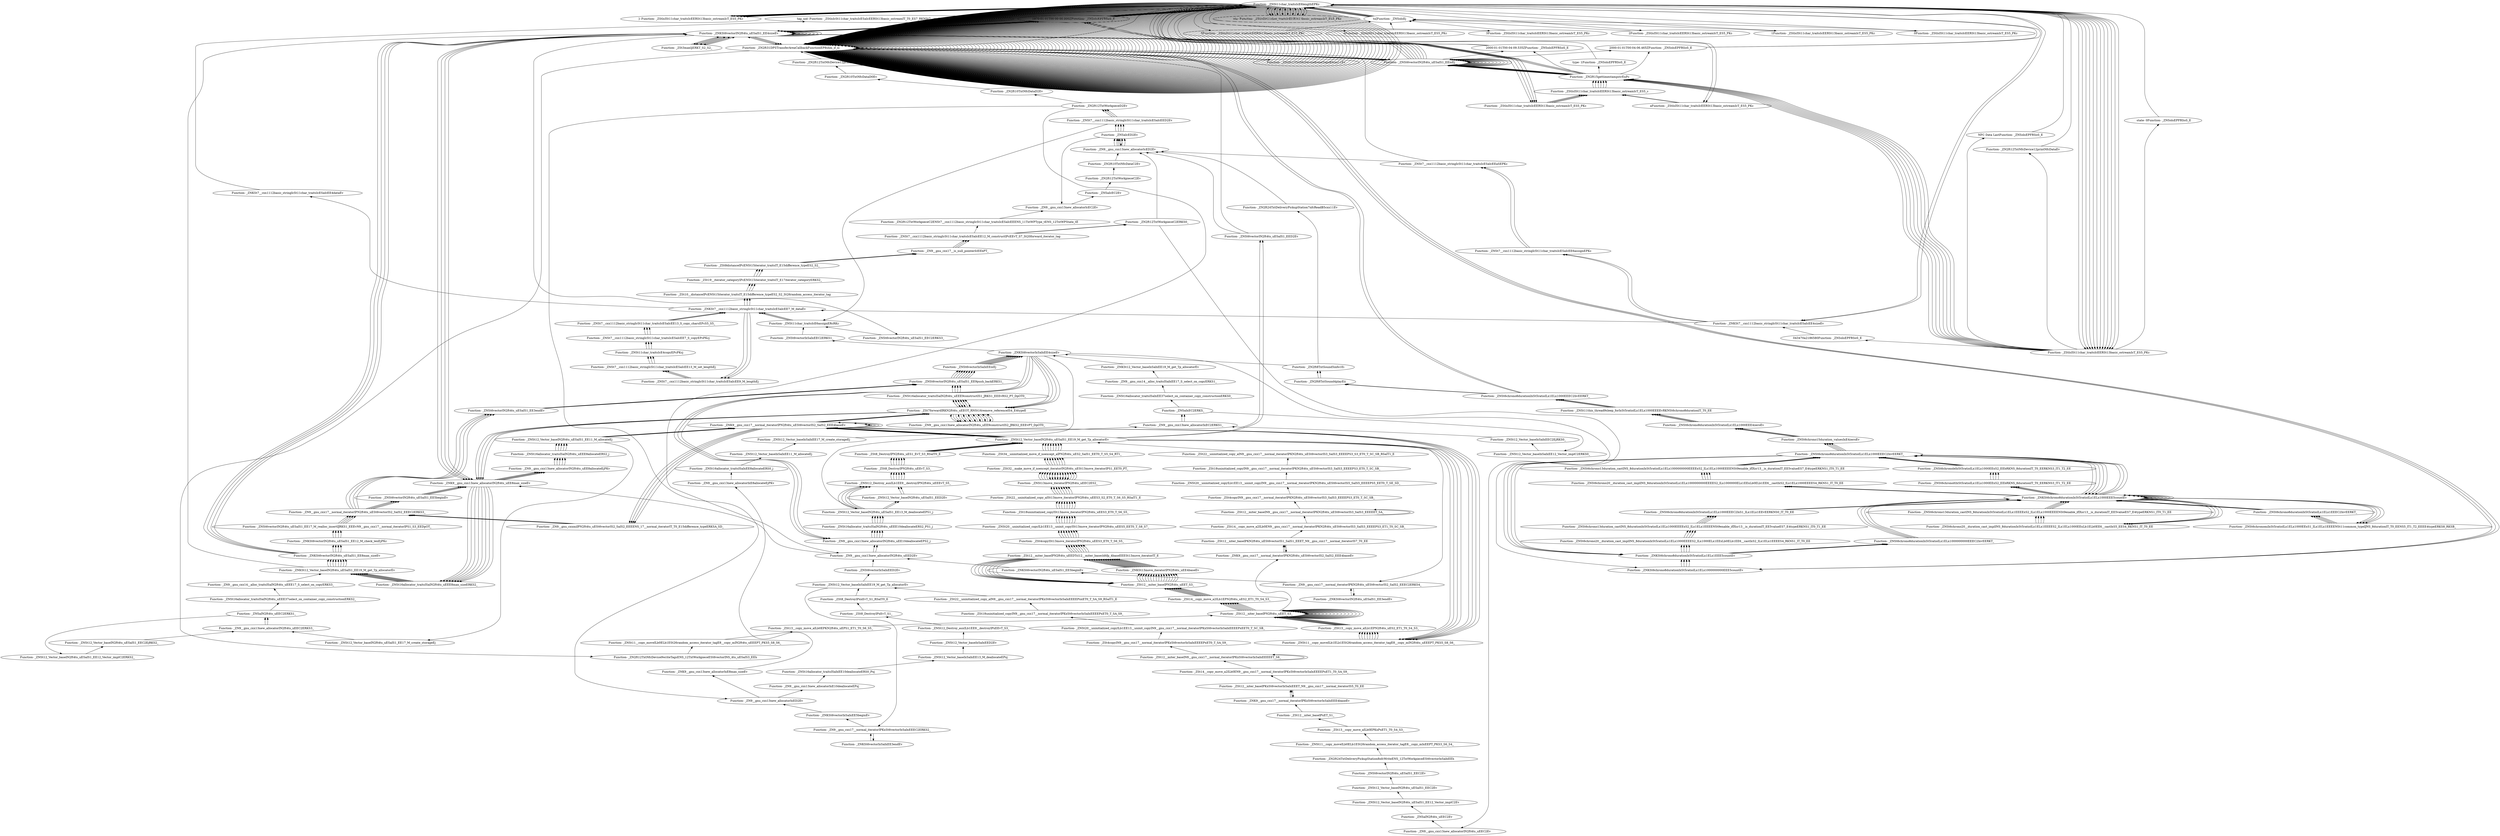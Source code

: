 digraph {
	"Function- _ZNSt11char_traitsIcE6lengthEPKc"
	"]- Function- _ZStlsISt11char_traitsIcEERSt13basic_ostreamIcT_ES5_PKc"
	"]- Function- _ZStlsISt11char_traitsIcEERSt13basic_ostreamIcT_ES5_PKc" -> "Function- _ZNSt11char_traitsIcE6lengthEPKc" [dir=back]
	"Function- _ZNSt11char_traitsIcE6lengthEPKc"
	"Function- _ZNSt11char_traitsIcE6lengthEPKc" -> "]- Function- _ZStlsISt11char_traitsIcEERSt13basic_ostreamIcT_ES5_PKc" [dir=back]
	"5Function- _ZStlsISt11char_traitsIcEERSt13basic_ostreamIcT_ES5_PKc"
	"5Function- _ZStlsISt11char_traitsIcEERSt13basic_ostreamIcT_ES5_PKc" -> "Function- _ZNSt11char_traitsIcE6lengthEPKc" [dir=back]
	"  ts[Function- _ZNSolsEj"
	"  ts[Function- _ZNSolsEj" -> "5Function- _ZStlsISt11char_traitsIcEERSt13basic_ostreamIcT_ES5_PKc" [dir=back]
	"Function- _ZNSt11char_traitsIcE6lengthEPKc"
	"Function- _ZNSt11char_traitsIcE6lengthEPKc" -> "  ts[Function- _ZNSolsEj" [dir=back]
	"-Function- _ZStlsISt11char_traitsIcEERSt13basic_ostreamIcT_ES5_PKc"
	"-Function- _ZStlsISt11char_traitsIcEERSt13basic_ostreamIcT_ES5_PKc" -> "Function- _ZNSt11char_traitsIcE6lengthEPKc" [dir=back]
	"Function- _ZStlsISt11char_traitsIcEERSt13basic_ostreamIcT_ES5_c"
	"Function- _ZStlsISt11char_traitsIcEERSt13basic_ostreamIcT_ES5_c" -> "-Function- _ZStlsISt11char_traitsIcEERSt13basic_ostreamIcT_ES5_PKc" [dir=back]
	"Function- _ZN2ft15gettimestampstrExPc"
	"Function- _ZN2ft15gettimestampstrExPc" -> "Function- _ZStlsISt11char_traitsIcEERSt13basic_ostreamIcT_ES5_c" [dir=back]
	"1970-01-01T00-00-00.000ZFunction- _ZNSolsEPFRSoS_E"
	"1970-01-01T00-00-00.000ZFunction- _ZNSolsEPFRSoS_E" -> "Function- _ZN2ft15gettimestampstrExPc" [dir=back]
	"Function- _ZNSt11char_traitsIcE6lengthEPKc"
	"Function- _ZNSt11char_traitsIcE6lengthEPKc" -> "1970-01-01T00-00-00.000ZFunction- _ZNSolsEPFRSoS_E" [dir=back]
	"]- Function- _ZStlsISt11char_traitsIcEERSt13basic_ostreamIcT_ES5_PKc"
	"]- Function- _ZStlsISt11char_traitsIcEERSt13basic_ostreamIcT_ES5_PKc" -> "Function- _ZNSt11char_traitsIcE6lengthEPKc" [dir=back]
	"Function- _ZNSt11char_traitsIcE6lengthEPKc"
	"Function- _ZNSt11char_traitsIcE6lengthEPKc" -> "]- Function- _ZStlsISt11char_traitsIcEERSt13basic_ostreamIcT_ES5_PKc" [dir=back]
	"4Function- _ZStlsISt11char_traitsIcEERSt13basic_ostreamIcT_ES5_PKc"
	"4Function- _ZStlsISt11char_traitsIcEERSt13basic_ostreamIcT_ES5_PKc" -> "Function- _ZNSt11char_traitsIcE6lengthEPKc" [dir=back]
	"  ts[Function- _ZNSolsEj"
	"  ts[Function- _ZNSolsEj" -> "4Function- _ZStlsISt11char_traitsIcEERSt13basic_ostreamIcT_ES5_PKc" [dir=back]
	"Function- _ZNSt11char_traitsIcE6lengthEPKc"
	"Function- _ZNSt11char_traitsIcE6lengthEPKc" -> "  ts[Function- _ZNSolsEj" [dir=back]
	"-Function- _ZStlsISt11char_traitsIcEERSt13basic_ostreamIcT_ES5_PKc"
	"-Function- _ZStlsISt11char_traitsIcEERSt13basic_ostreamIcT_ES5_PKc" -> "Function- _ZNSt11char_traitsIcE6lengthEPKc" [dir=back]
	"Function- _ZStlsISt11char_traitsIcEERSt13basic_ostreamIcT_ES5_c"
	"Function- _ZStlsISt11char_traitsIcEERSt13basic_ostreamIcT_ES5_c" -> "-Function- _ZStlsISt11char_traitsIcEERSt13basic_ostreamIcT_ES5_PKc" [dir=back]
	"Function- _ZN2ft15gettimestampstrExPc"
	"Function- _ZN2ft15gettimestampstrExPc" -> "Function- _ZStlsISt11char_traitsIcEERSt13basic_ostreamIcT_ES5_c" [dir=back]
	"1970-01-01T00-00-00.000ZFunction- _ZNSolsEPFRSoS_E"
	"1970-01-01T00-00-00.000ZFunction- _ZNSolsEPFRSoS_E" -> "Function- _ZN2ft15gettimestampstrExPc" [dir=back]
	"Function- _ZNSt11char_traitsIcE6lengthEPKc"
	"Function- _ZNSt11char_traitsIcE6lengthEPKc" -> "1970-01-01T00-00-00.000ZFunction- _ZNSolsEPFRSoS_E" [dir=back]
	"]- Function- _ZStlsISt11char_traitsIcEERSt13basic_ostreamIcT_ES5_PKc"
	"]- Function- _ZStlsISt11char_traitsIcEERSt13basic_ostreamIcT_ES5_PKc" -> "Function- _ZNSt11char_traitsIcE6lengthEPKc" [dir=back]
	"Function- _ZNSt11char_traitsIcE6lengthEPKc"
	"Function- _ZNSt11char_traitsIcE6lengthEPKc" -> "]- Function- _ZStlsISt11char_traitsIcEERSt13basic_ostreamIcT_ES5_PKc" [dir=back]
	"3Function- _ZStlsISt11char_traitsIcEERSt13basic_ostreamIcT_ES5_PKc"
	"3Function- _ZStlsISt11char_traitsIcEERSt13basic_ostreamIcT_ES5_PKc" -> "Function- _ZNSt11char_traitsIcE6lengthEPKc" [dir=back]
	"  ts[Function- _ZNSolsEj"
	"  ts[Function- _ZNSolsEj" -> "3Function- _ZStlsISt11char_traitsIcEERSt13basic_ostreamIcT_ES5_PKc" [dir=back]
	"Function- _ZNSt11char_traitsIcE6lengthEPKc"
	"Function- _ZNSt11char_traitsIcE6lengthEPKc" -> "  ts[Function- _ZNSolsEj" [dir=back]
	"-Function- _ZStlsISt11char_traitsIcEERSt13basic_ostreamIcT_ES5_PKc"
	"-Function- _ZStlsISt11char_traitsIcEERSt13basic_ostreamIcT_ES5_PKc" -> "Function- _ZNSt11char_traitsIcE6lengthEPKc" [dir=back]
	"Function- _ZStlsISt11char_traitsIcEERSt13basic_ostreamIcT_ES5_c"
	"Function- _ZStlsISt11char_traitsIcEERSt13basic_ostreamIcT_ES5_c" -> "-Function- _ZStlsISt11char_traitsIcEERSt13basic_ostreamIcT_ES5_PKc" [dir=back]
	"Function- _ZN2ft15gettimestampstrExPc"
	"Function- _ZN2ft15gettimestampstrExPc" -> "Function- _ZStlsISt11char_traitsIcEERSt13basic_ostreamIcT_ES5_c" [dir=back]
	"1970-01-01T00-00-00.000ZFunction- _ZNSolsEPFRSoS_E"
	"1970-01-01T00-00-00.000ZFunction- _ZNSolsEPFRSoS_E" -> "Function- _ZN2ft15gettimestampstrExPc" [dir=back]
	"Function- _ZNSt11char_traitsIcE6lengthEPKc"
	"Function- _ZNSt11char_traitsIcE6lengthEPKc" -> "1970-01-01T00-00-00.000ZFunction- _ZNSolsEPFRSoS_E" [dir=back]
	"]- Function- _ZStlsISt11char_traitsIcEERSt13basic_ostreamIcT_ES5_PKc"
	"]- Function- _ZStlsISt11char_traitsIcEERSt13basic_ostreamIcT_ES5_PKc" -> "Function- _ZNSt11char_traitsIcE6lengthEPKc" [dir=back]
	"Function- _ZNSt11char_traitsIcE6lengthEPKc"
	"Function- _ZNSt11char_traitsIcE6lengthEPKc" -> "]- Function- _ZStlsISt11char_traitsIcEERSt13basic_ostreamIcT_ES5_PKc" [dir=back]
	"2Function- _ZStlsISt11char_traitsIcEERSt13basic_ostreamIcT_ES5_PKc"
	"2Function- _ZStlsISt11char_traitsIcEERSt13basic_ostreamIcT_ES5_PKc" -> "Function- _ZNSt11char_traitsIcE6lengthEPKc" [dir=back]
	"  ts[Function- _ZNSolsEj"
	"  ts[Function- _ZNSolsEj" -> "2Function- _ZStlsISt11char_traitsIcEERSt13basic_ostreamIcT_ES5_PKc" [dir=back]
	"Function- _ZNSt11char_traitsIcE6lengthEPKc"
	"Function- _ZNSt11char_traitsIcE6lengthEPKc" -> "  ts[Function- _ZNSolsEj" [dir=back]
	"-Function- _ZStlsISt11char_traitsIcEERSt13basic_ostreamIcT_ES5_PKc"
	"-Function- _ZStlsISt11char_traitsIcEERSt13basic_ostreamIcT_ES5_PKc" -> "Function- _ZNSt11char_traitsIcE6lengthEPKc" [dir=back]
	"Function- _ZStlsISt11char_traitsIcEERSt13basic_ostreamIcT_ES5_c"
	"Function- _ZStlsISt11char_traitsIcEERSt13basic_ostreamIcT_ES5_c" -> "-Function- _ZStlsISt11char_traitsIcEERSt13basic_ostreamIcT_ES5_PKc" [dir=back]
	"Function- _ZN2ft15gettimestampstrExPc"
	"Function- _ZN2ft15gettimestampstrExPc" -> "Function- _ZStlsISt11char_traitsIcEERSt13basic_ostreamIcT_ES5_c" [dir=back]
	"2000-01-01T00-04-09.535ZFunction- _ZNSolsEPFRSoS_E"
	"2000-01-01T00-04-09.535ZFunction- _ZNSolsEPFRSoS_E" -> "Function- _ZN2ft15gettimestampstrExPc" [dir=back]
	"Function- _ZNSt11char_traitsIcE6lengthEPKc"
	"Function- _ZNSt11char_traitsIcE6lengthEPKc" -> "2000-01-01T00-04-09.535ZFunction- _ZNSolsEPFRSoS_E" [dir=back]
	"]- Function- _ZStlsISt11char_traitsIcEERSt13basic_ostreamIcT_ES5_PKc"
	"]- Function- _ZStlsISt11char_traitsIcEERSt13basic_ostreamIcT_ES5_PKc" -> "Function- _ZNSt11char_traitsIcE6lengthEPKc" [dir=back]
	"Function- _ZNSt11char_traitsIcE6lengthEPKc"
	"Function- _ZNSt11char_traitsIcE6lengthEPKc" -> "]- Function- _ZStlsISt11char_traitsIcEERSt13basic_ostreamIcT_ES5_PKc" [dir=back]
	"1Function- _ZStlsISt11char_traitsIcEERSt13basic_ostreamIcT_ES5_PKc"
	"1Function- _ZStlsISt11char_traitsIcEERSt13basic_ostreamIcT_ES5_PKc" -> "Function- _ZNSt11char_traitsIcE6lengthEPKc" [dir=back]
	"  ts[Function- _ZNSolsEj"
	"  ts[Function- _ZNSolsEj" -> "1Function- _ZStlsISt11char_traitsIcEERSt13basic_ostreamIcT_ES5_PKc" [dir=back]
	"Function- _ZNSt11char_traitsIcE6lengthEPKc"
	"Function- _ZNSt11char_traitsIcE6lengthEPKc" -> "  ts[Function- _ZNSolsEj" [dir=back]
	"aFunction- _ZStlsISt11char_traitsIcEERSt13basic_ostreamIcT_ES5_PKc"
	"aFunction- _ZStlsISt11char_traitsIcEERSt13basic_ostreamIcT_ES5_PKc" -> "Function- _ZNSt11char_traitsIcE6lengthEPKc" [dir=back]
	"Function- _ZStlsISt11char_traitsIcEERSt13basic_ostreamIcT_ES5_c"
	"Function- _ZStlsISt11char_traitsIcEERSt13basic_ostreamIcT_ES5_c" -> "aFunction- _ZStlsISt11char_traitsIcEERSt13basic_ostreamIcT_ES5_PKc" [dir=back]
	"Function- _ZN2ft15gettimestampstrExPc"
	"Function- _ZN2ft15gettimestampstrExPc" -> "Function- _ZStlsISt11char_traitsIcEERSt13basic_ostreamIcT_ES5_c" [dir=back]
	"2000-01-01T00-04-06.465ZFunction- _ZNSolsEPFRSoS_E"
	"2000-01-01T00-04-06.465ZFunction- _ZNSolsEPFRSoS_E" -> "Function- _ZN2ft15gettimestampstrExPc" [dir=back]
	"Function- _ZNSt11char_traitsIcE6lengthEPKc"
	"Function- _ZNSt11char_traitsIcE6lengthEPKc" -> "2000-01-01T00-04-06.465ZFunction- _ZNSolsEPFRSoS_E" [dir=back]
	"]- Function- _ZStlsISt11char_traitsIcEERSt13basic_ostreamIcT_ES5_PKc"
	"]- Function- _ZStlsISt11char_traitsIcEERSt13basic_ostreamIcT_ES5_PKc" -> "Function- _ZNSt11char_traitsIcE6lengthEPKc" [dir=back]
	"Function- _ZNSt11char_traitsIcE6lengthEPKc"
	"Function- _ZNSt11char_traitsIcE6lengthEPKc" -> "]- Function- _ZStlsISt11char_traitsIcEERSt13basic_ostreamIcT_ES5_PKc" [dir=back]
	"0Function- _ZStlsISt11char_traitsIcEERSt13basic_ostreamIcT_ES5_PKc"
	"0Function- _ZStlsISt11char_traitsIcEERSt13basic_ostreamIcT_ES5_PKc" -> "Function- _ZNSt11char_traitsIcE6lengthEPKc" [dir=back]
	"  ts[Function- _ZNSolsEj"
	"  ts[Function- _ZNSolsEj" -> "0Function- _ZStlsISt11char_traitsIcEERSt13basic_ostreamIcT_ES5_PKc" [dir=back]
	"Function- _ZNSt11char_traitsIcE6lengthEPKc"
	"Function- _ZNSt11char_traitsIcE6lengthEPKc" -> "  ts[Function- _ZNSolsEj" [dir=back]
	"aFunction- _ZStlsISt11char_traitsIcEERSt13basic_ostreamIcT_ES5_PKc"
	"aFunction- _ZStlsISt11char_traitsIcEERSt13basic_ostreamIcT_ES5_PKc" -> "Function- _ZNSt11char_traitsIcE6lengthEPKc" [dir=back]
	"Function- _ZStlsISt11char_traitsIcEERSt13basic_ostreamIcT_ES5_c"
	"Function- _ZStlsISt11char_traitsIcEERSt13basic_ostreamIcT_ES5_c" -> "aFunction- _ZStlsISt11char_traitsIcEERSt13basic_ostreamIcT_ES5_PKc" [dir=back]
	"Function- _ZN2ft15gettimestampstrExPc"
	"Function- _ZN2ft15gettimestampstrExPc" -> "Function- _ZStlsISt11char_traitsIcEERSt13basic_ostreamIcT_ES5_c" [dir=back]
	"  type- 1Function- _ZNSolsEPFRSoS_E"
	"  type- 1Function- _ZNSolsEPFRSoS_E" -> "Function- _ZN2ft15gettimestampstrExPc" [dir=back]
	"Function- _ZNSt11char_traitsIcE6lengthEPKc"
	"Function- _ZNSt11char_traitsIcE6lengthEPKc" -> "  type- 1Function- _ZNSolsEPFRSoS_E" [dir=back]
	"Function- _ZStlsISt11char_traitsIcEERSt13basic_ostreamIcT_ES5_PKc"
	"Function- _ZStlsISt11char_traitsIcEERSt13basic_ostreamIcT_ES5_PKc" -> "Function- _ZNSt11char_traitsIcE6lengthEPKc" [dir=back]
	"  state- 0Function- _ZNSolsEPFRSoS_E"
	"  state- 0Function- _ZNSolsEPFRSoS_E" -> "Function- _ZStlsISt11char_traitsIcEERSt13basic_ostreamIcT_ES5_PKc" [dir=back]
	"Function- _ZNSt11char_traitsIcE6lengthEPKc"
	"Function- _ZNSt11char_traitsIcE6lengthEPKc" -> "  state- 0Function- _ZNSolsEPFRSoS_E" [dir=back]
	"Function- _ZStlsISt11char_traitsIcEERSt13basic_ostreamIcT_ES5_PKc"
	"Function- _ZStlsISt11char_traitsIcEERSt13basic_ostreamIcT_ES5_PKc" -> "Function- _ZNSt11char_traitsIcE6lengthEPKc" [dir=back]
	"043470a2186580Function- _ZNSolsEPFRSoS_E"
	"043470a2186580Function- _ZNSolsEPFRSoS_E" -> "Function- _ZStlsISt11char_traitsIcEERSt13basic_ostreamIcT_ES5_PKc" [dir=back]
	"Function- _ZNKSt7__cxx1112basic_stringIcSt11char_traitsIcESaIcEE4sizeEv"
	"Function- _ZNKSt7__cxx1112basic_stringIcSt11char_traitsIcESaIcEE4sizeEv" -> "043470a2186580Function- _ZNSolsEPFRSoS_E" [dir=back]
	"Function- _ZNKSt7__cxx1112basic_stringIcSt11char_traitsIcESaIcEE7_M_dataEv"
	"Function- _ZNKSt7__cxx1112basic_stringIcSt11char_traitsIcESaIcEE7_M_dataEv" -> "Function- _ZNKSt7__cxx1112basic_stringIcSt11char_traitsIcESaIcEE4sizeEv" [dir=back]
	"Function- _ZNKSt7__cxx1112basic_stringIcSt11char_traitsIcESaIcEE4dataEv"
	"Function- _ZNKSt7__cxx1112basic_stringIcSt11char_traitsIcESaIcEE4dataEv" -> "Function- _ZNKSt7__cxx1112basic_stringIcSt11char_traitsIcESaIcEE7_M_dataEv" [dir=back]
	"  tag_uid- Function- _ZStlsIcSt11char_traitsIcESaIcEERSt13basic_ostreamIT_T0_ES7_RKNSt7__cxx1112basic_stringIS4_S5_T1_EE"
	"  tag_uid- Function- _ZStlsIcSt11char_traitsIcESaIcEERSt13basic_ostreamIT_T0_ES7_RKNSt7__cxx1112basic_stringIS4_S5_T1_EE" -> "Function- _ZNKSt7__cxx1112basic_stringIcSt11char_traitsIcESaIcEE4dataEv" [dir=back]
	"Function- _ZNSt11char_traitsIcE6lengthEPKc"
	"Function- _ZNSt11char_traitsIcE6lengthEPKc" -> "  tag_uid- Function- _ZStlsIcSt11char_traitsIcESaIcEERSt13basic_ostreamIT_T0_ES7_RKNSt7__cxx1112basic_stringIS4_S5_T1_EE" [dir=back]
	"Function- _ZStlsISt11char_traitsIcEERSt13basic_ostreamIcT_ES5_PKc"
	"Function- _ZStlsISt11char_traitsIcEERSt13basic_ostreamIcT_ES5_PKc" -> "Function- _ZNSt11char_traitsIcE6lengthEPKc" [dir=back]
	"NFC Data LastFunction- _ZNSolsEPFRSoS_E"
	"NFC Data LastFunction- _ZNSolsEPFRSoS_E" -> "Function- _ZStlsISt11char_traitsIcEERSt13basic_ostreamIcT_ES5_PKc" [dir=back]
	"Function- _ZNSt11char_traitsIcE6lengthEPKc"
	"Function- _ZNSt11char_traitsIcE6lengthEPKc" -> "NFC Data LastFunction- _ZNSolsEPFRSoS_E" [dir=back]
	"Function- _ZStlsISt11char_traitsIcEERSt13basic_ostreamIcT_ES5_PKc"
	"Function- _ZStlsISt11char_traitsIcEERSt13basic_ostreamIcT_ES5_PKc" -> "Function- _ZNSt11char_traitsIcE6lengthEPKc" [dir=back]
	"Function- _ZN2ft12TxtNfcDevice12printNfcDataEv"
	"Function- _ZN2ft12TxtNfcDevice12printNfcDataEv" -> "Function- _ZStlsISt11char_traitsIcEERSt13basic_ostreamIcT_ES5_PKc" [dir=back]
	"Function- _ZNSt11char_traitsIcE6lengthEPKc"
	"Function- _ZNSt11char_traitsIcE6lengthEPKc" -> "Function- _ZN2ft12TxtNfcDevice12printNfcDataEv" [dir=back]
	"Function- _ZNKSt7__cxx1112basic_stringIcSt11char_traitsIcESaIcEE4sizeEv"
	"Function- _ZNKSt7__cxx1112basic_stringIcSt11char_traitsIcESaIcEE4sizeEv" -> "Function- _ZNSt11char_traitsIcE6lengthEPKc" [dir=back]
	"Function- _ZNSt7__cxx1112basic_stringIcSt11char_traitsIcESaIcEE6assignEPKc"
	"Function- _ZNSt7__cxx1112basic_stringIcSt11char_traitsIcESaIcEE6assignEPKc" -> "Function- _ZNKSt7__cxx1112basic_stringIcSt11char_traitsIcESaIcEE4sizeEv" [dir=back]
	"Function- _ZNSt7__cxx1112basic_stringIcSt11char_traitsIcESaIcEEaSEPKc"
	"Function- _ZNSt7__cxx1112basic_stringIcSt11char_traitsIcESaIcEEaSEPKc" -> "Function- _ZNSt7__cxx1112basic_stringIcSt11char_traitsIcESaIcEE6assignEPKc" [dir=back]
	"Function- _ZN9__gnu_cxx13new_allocatorIcED2Ev"
	"Function- _ZN9__gnu_cxx13new_allocatorIcED2Ev" -> "Function- _ZNSt7__cxx1112basic_stringIcSt11char_traitsIcESaIcEEaSEPKc" [dir=back]
	"Function- _ZNSaIcED2Ev"
	"Function- _ZNSaIcED2Ev" -> "Function- _ZN9__gnu_cxx13new_allocatorIcED2Ev" [dir=back]
	"Function- _ZN9__gnu_cxx13new_allocatorIcEC2Ev"
	"Function- _ZN9__gnu_cxx13new_allocatorIcEC2Ev" -> "Function- _ZNSaIcED2Ev" [dir=back]
	"Function- _ZNSaIcEC2Ev"
	"Function- _ZNSaIcEC2Ev" -> "Function- _ZN9__gnu_cxx13new_allocatorIcEC2Ev" [dir=back]
	"Function- _ZN2ft12TxtWorkpieceC2Ev"
	"Function- _ZN2ft12TxtWorkpieceC2Ev" -> "Function- _ZNSaIcEC2Ev" [dir=back]
	"Function- _ZN2ft10TxtNfcDataC2Ev"
	"Function- _ZN2ft10TxtNfcDataC2Ev" -> "Function- _ZN2ft12TxtWorkpieceC2Ev" [dir=back]
	"Function- _ZN9__gnu_cxx13new_allocatorIcED2Ev"
	"Function- _ZN9__gnu_cxx13new_allocatorIcED2Ev" -> "Function- _ZN2ft10TxtNfcDataC2Ev" [dir=back]
	"Function- _ZNSaIcED2Ev"
	"Function- _ZNSaIcED2Ev" -> "Function- _ZN9__gnu_cxx13new_allocatorIcED2Ev" [dir=back]
	"Function- _ZNSt7__cxx1112basic_stringIcSt11char_traitsIcESaIcEED2Ev"
	"Function- _ZNSt7__cxx1112basic_stringIcSt11char_traitsIcESaIcEED2Ev" -> "Function- _ZNSaIcED2Ev" [dir=back]
	"Function- _ZN2ft12TxtWorkpieceD2Ev"
	"Function- _ZN2ft12TxtWorkpieceD2Ev" -> "Function- _ZNSt7__cxx1112basic_stringIcSt11char_traitsIcESaIcEED2Ev" [dir=back]
	"Function- _ZN2ft10TxtNfcDataD2Ev"
	"Function- _ZN2ft10TxtNfcDataD2Ev" -> "Function- _ZN2ft12TxtWorkpieceD2Ev" [dir=back]
	"Function- _ZN2ft10TxtNfcDataD0Ev"
	"Function- _ZN2ft10TxtNfcDataD0Ev" -> "Function- _ZN2ft10TxtNfcDataD2Ev" [dir=back]
	"Function- _ZN2ft12TxtNfcDevice12printRawDataEPh"
	"Function- _ZN2ft12TxtNfcDevice12printRawDataEPh" -> "Function- _ZN2ft10TxtNfcDataD0Ev" [dir=back]
	"Function- _ZN2ft31DPSTransferAreaCallbackFunctionEP8shm_if_si"
	"Function- _ZN2ft31DPSTransferAreaCallbackFunctionEP8shm_if_si" -> "Function- _ZN2ft12TxtNfcDevice12printRawDataEPh" [dir=back]
	"Function- _ZN2ft31DPSTransferAreaCallbackFunctionEP8shm_if_si"
	"Function- _ZN2ft31DPSTransferAreaCallbackFunctionEP8shm_if_si" -> "Function- _ZN2ft31DPSTransferAreaCallbackFunctionEP8shm_if_si" [dir=back]
	"Function- _ZN2ft31DPSTransferAreaCallbackFunctionEP8shm_if_si"
	"Function- _ZN2ft31DPSTransferAreaCallbackFunctionEP8shm_if_si" -> "Function- _ZN2ft31DPSTransferAreaCallbackFunctionEP8shm_if_si" [dir=back]
	"Function- _ZN2ft31DPSTransferAreaCallbackFunctionEP8shm_if_si"
	"Function- _ZN2ft31DPSTransferAreaCallbackFunctionEP8shm_if_si" -> "Function- _ZN2ft31DPSTransferAreaCallbackFunctionEP8shm_if_si" [dir=back]
	"Function- _ZN2ft31DPSTransferAreaCallbackFunctionEP8shm_if_si"
	"Function- _ZN2ft31DPSTransferAreaCallbackFunctionEP8shm_if_si" -> "Function- _ZN2ft31DPSTransferAreaCallbackFunctionEP8shm_if_si" [dir=back]
	"Function- _ZN2ft31DPSTransferAreaCallbackFunctionEP8shm_if_si"
	"Function- _ZN2ft31DPSTransferAreaCallbackFunctionEP8shm_if_si" -> "Function- _ZN2ft31DPSTransferAreaCallbackFunctionEP8shm_if_si" [dir=back]
	"Function- _ZN2ft31DPSTransferAreaCallbackFunctionEP8shm_if_si"
	"Function- _ZN2ft31DPSTransferAreaCallbackFunctionEP8shm_if_si" -> "Function- _ZN2ft31DPSTransferAreaCallbackFunctionEP8shm_if_si" [dir=back]
	"Function- _ZN2ft31DPSTransferAreaCallbackFunctionEP8shm_if_si"
	"Function- _ZN2ft31DPSTransferAreaCallbackFunctionEP8shm_if_si" -> "Function- _ZN2ft31DPSTransferAreaCallbackFunctionEP8shm_if_si" [dir=back]
	"Function- _ZN2ft31DPSTransferAreaCallbackFunctionEP8shm_if_si"
	"Function- _ZN2ft31DPSTransferAreaCallbackFunctionEP8shm_if_si" -> "Function- _ZN2ft31DPSTransferAreaCallbackFunctionEP8shm_if_si" [dir=back]
	"Function- _ZN2ft31DPSTransferAreaCallbackFunctionEP8shm_if_si"
	"Function- _ZN2ft31DPSTransferAreaCallbackFunctionEP8shm_if_si" -> "Function- _ZN2ft31DPSTransferAreaCallbackFunctionEP8shm_if_si" [dir=back]
	"Function- _ZN2ft31DPSTransferAreaCallbackFunctionEP8shm_if_si"
	"Function- _ZN2ft31DPSTransferAreaCallbackFunctionEP8shm_if_si" -> "Function- _ZN2ft31DPSTransferAreaCallbackFunctionEP8shm_if_si" [dir=back]
	"Function- _ZN2ft31DPSTransferAreaCallbackFunctionEP8shm_if_si"
	"Function- _ZN2ft31DPSTransferAreaCallbackFunctionEP8shm_if_si" -> "Function- _ZN2ft31DPSTransferAreaCallbackFunctionEP8shm_if_si" [dir=back]
	"Function- _ZN2ft31DPSTransferAreaCallbackFunctionEP8shm_if_si"
	"Function- _ZN2ft31DPSTransferAreaCallbackFunctionEP8shm_if_si" -> "Function- _ZN2ft31DPSTransferAreaCallbackFunctionEP8shm_if_si" [dir=back]
	"Function- _ZN2ft31DPSTransferAreaCallbackFunctionEP8shm_if_si"
	"Function- _ZN2ft31DPSTransferAreaCallbackFunctionEP8shm_if_si" -> "Function- _ZN2ft31DPSTransferAreaCallbackFunctionEP8shm_if_si" [dir=back]
	"Function- _ZN2ft31DPSTransferAreaCallbackFunctionEP8shm_if_si"
	"Function- _ZN2ft31DPSTransferAreaCallbackFunctionEP8shm_if_si" -> "Function- _ZN2ft31DPSTransferAreaCallbackFunctionEP8shm_if_si" [dir=back]
	"Function- _ZN2ft31DPSTransferAreaCallbackFunctionEP8shm_if_si"
	"Function- _ZN2ft31DPSTransferAreaCallbackFunctionEP8shm_if_si" -> "Function- _ZN2ft31DPSTransferAreaCallbackFunctionEP8shm_if_si" [dir=back]
	"Function- _ZNSt11char_traitsIcE6lengthEPKc"
	"Function- _ZNSt11char_traitsIcE6lengthEPKc" -> "Function- _ZN2ft31DPSTransferAreaCallbackFunctionEP8shm_if_si" [dir=back]
	"Function- _ZNKSt7__cxx1112basic_stringIcSt11char_traitsIcESaIcEE4sizeEv"
	"Function- _ZNKSt7__cxx1112basic_stringIcSt11char_traitsIcESaIcEE4sizeEv" -> "Function- _ZNSt11char_traitsIcE6lengthEPKc" [dir=back]
	"Function- _ZNSt7__cxx1112basic_stringIcSt11char_traitsIcESaIcEE6assignEPKc"
	"Function- _ZNSt7__cxx1112basic_stringIcSt11char_traitsIcESaIcEE6assignEPKc" -> "Function- _ZNKSt7__cxx1112basic_stringIcSt11char_traitsIcESaIcEE4sizeEv" [dir=back]
	"Function- _ZNSt7__cxx1112basic_stringIcSt11char_traitsIcESaIcEEaSEPKc"
	"Function- _ZNSt7__cxx1112basic_stringIcSt11char_traitsIcESaIcEEaSEPKc" -> "Function- _ZNSt7__cxx1112basic_stringIcSt11char_traitsIcESaIcEE6assignEPKc" [dir=back]
	"Function- _ZN2ft31DPSTransferAreaCallbackFunctionEP8shm_if_si"
	"Function- _ZN2ft31DPSTransferAreaCallbackFunctionEP8shm_if_si" -> "Function- _ZNSt7__cxx1112basic_stringIcSt11char_traitsIcESaIcEEaSEPKc" [dir=back]
	"Function- _ZN2ft31DPSTransferAreaCallbackFunctionEP8shm_if_si"
	"Function- _ZN2ft31DPSTransferAreaCallbackFunctionEP8shm_if_si" -> "Function- _ZN2ft31DPSTransferAreaCallbackFunctionEP8shm_if_si" [dir=back]
	"Function- _ZN2ft31DPSTransferAreaCallbackFunctionEP8shm_if_si"
	"Function- _ZN2ft31DPSTransferAreaCallbackFunctionEP8shm_if_si" -> "Function- _ZN2ft31DPSTransferAreaCallbackFunctionEP8shm_if_si" [dir=back]
	"Function- _ZN2ft31DPSTransferAreaCallbackFunctionEP8shm_if_si"
	"Function- _ZN2ft31DPSTransferAreaCallbackFunctionEP8shm_if_si" -> "Function- _ZN2ft31DPSTransferAreaCallbackFunctionEP8shm_if_si" [dir=back]
	"Function- _ZN2ft31DPSTransferAreaCallbackFunctionEP8shm_if_si"
	"Function- _ZN2ft31DPSTransferAreaCallbackFunctionEP8shm_if_si" -> "Function- _ZN2ft31DPSTransferAreaCallbackFunctionEP8shm_if_si" [dir=back]
	"Function- _ZN2ft31DPSTransferAreaCallbackFunctionEP8shm_if_si"
	"Function- _ZN2ft31DPSTransferAreaCallbackFunctionEP8shm_if_si" -> "Function- _ZN2ft31DPSTransferAreaCallbackFunctionEP8shm_if_si" [dir=back]
	"Function- _ZN2ft31DPSTransferAreaCallbackFunctionEP8shm_if_si"
	"Function- _ZN2ft31DPSTransferAreaCallbackFunctionEP8shm_if_si" -> "Function- _ZN2ft31DPSTransferAreaCallbackFunctionEP8shm_if_si" [dir=back]
	"Function- _ZN2ft31DPSTransferAreaCallbackFunctionEP8shm_if_si"
	"Function- _ZN2ft31DPSTransferAreaCallbackFunctionEP8shm_if_si" -> "Function- _ZN2ft31DPSTransferAreaCallbackFunctionEP8shm_if_si" [dir=back]
	"Function- _ZN2ft31DPSTransferAreaCallbackFunctionEP8shm_if_si"
	"Function- _ZN2ft31DPSTransferAreaCallbackFunctionEP8shm_if_si" -> "Function- _ZN2ft31DPSTransferAreaCallbackFunctionEP8shm_if_si" [dir=back]
	"Function- _ZN2ft31DPSTransferAreaCallbackFunctionEP8shm_if_si"
	"Function- _ZN2ft31DPSTransferAreaCallbackFunctionEP8shm_if_si" -> "Function- _ZN2ft31DPSTransferAreaCallbackFunctionEP8shm_if_si" [dir=back]
	"Function- _ZN2ft31DPSTransferAreaCallbackFunctionEP8shm_if_si"
	"Function- _ZN2ft31DPSTransferAreaCallbackFunctionEP8shm_if_si" -> "Function- _ZN2ft31DPSTransferAreaCallbackFunctionEP8shm_if_si" [dir=back]
	"Function- _ZN2ft31DPSTransferAreaCallbackFunctionEP8shm_if_si"
	"Function- _ZN2ft31DPSTransferAreaCallbackFunctionEP8shm_if_si" -> "Function- _ZN2ft31DPSTransferAreaCallbackFunctionEP8shm_if_si" [dir=back]
	"Function- _ZN2ft31DPSTransferAreaCallbackFunctionEP8shm_if_si"
	"Function- _ZN2ft31DPSTransferAreaCallbackFunctionEP8shm_if_si" -> "Function- _ZN2ft31DPSTransferAreaCallbackFunctionEP8shm_if_si" [dir=back]
	"Function- _ZN2ft31DPSTransferAreaCallbackFunctionEP8shm_if_si"
	"Function- _ZN2ft31DPSTransferAreaCallbackFunctionEP8shm_if_si" -> "Function- _ZN2ft31DPSTransferAreaCallbackFunctionEP8shm_if_si" [dir=back]
	"Function- _ZN2ft31DPSTransferAreaCallbackFunctionEP8shm_if_si"
	"Function- _ZN2ft31DPSTransferAreaCallbackFunctionEP8shm_if_si" -> "Function- _ZN2ft31DPSTransferAreaCallbackFunctionEP8shm_if_si" [dir=back]
	"Function- _ZN2ft31DPSTransferAreaCallbackFunctionEP8shm_if_si"
	"Function- _ZN2ft31DPSTransferAreaCallbackFunctionEP8shm_if_si" -> "Function- _ZN2ft31DPSTransferAreaCallbackFunctionEP8shm_if_si" [dir=back]
	"Function- _ZN2ft31DPSTransferAreaCallbackFunctionEP8shm_if_si"
	"Function- _ZN2ft31DPSTransferAreaCallbackFunctionEP8shm_if_si" -> "Function- _ZN2ft31DPSTransferAreaCallbackFunctionEP8shm_if_si" [dir=back]
	"Function- _ZN2ft31DPSTransferAreaCallbackFunctionEP8shm_if_si"
	"Function- _ZN2ft31DPSTransferAreaCallbackFunctionEP8shm_if_si" -> "Function- _ZN2ft31DPSTransferAreaCallbackFunctionEP8shm_if_si" [dir=back]
	"Function- _ZN2ft31DPSTransferAreaCallbackFunctionEP8shm_if_si"
	"Function- _ZN2ft31DPSTransferAreaCallbackFunctionEP8shm_if_si" -> "Function- _ZN2ft31DPSTransferAreaCallbackFunctionEP8shm_if_si" [dir=back]
	"Function- _ZN2ft31DPSTransferAreaCallbackFunctionEP8shm_if_si"
	"Function- _ZN2ft31DPSTransferAreaCallbackFunctionEP8shm_if_si" -> "Function- _ZN2ft31DPSTransferAreaCallbackFunctionEP8shm_if_si" [dir=back]
	"Function- _ZN2ft31DPSTransferAreaCallbackFunctionEP8shm_if_si"
	"Function- _ZN2ft31DPSTransferAreaCallbackFunctionEP8shm_if_si" -> "Function- _ZN2ft31DPSTransferAreaCallbackFunctionEP8shm_if_si" [dir=back]
	"Function- _ZN2ft31DPSTransferAreaCallbackFunctionEP8shm_if_si"
	"Function- _ZN2ft31DPSTransferAreaCallbackFunctionEP8shm_if_si" -> "Function- _ZN2ft31DPSTransferAreaCallbackFunctionEP8shm_if_si" [dir=back]
	"Function- _ZN2ft31DPSTransferAreaCallbackFunctionEP8shm_if_si"
	"Function- _ZN2ft31DPSTransferAreaCallbackFunctionEP8shm_if_si" -> "Function- _ZN2ft31DPSTransferAreaCallbackFunctionEP8shm_if_si" [dir=back]
	"Function- _ZN2ft31DPSTransferAreaCallbackFunctionEP8shm_if_si"
	"Function- _ZN2ft31DPSTransferAreaCallbackFunctionEP8shm_if_si" -> "Function- _ZN2ft31DPSTransferAreaCallbackFunctionEP8shm_if_si" [dir=back]
	"Function- _ZN2ft31DPSTransferAreaCallbackFunctionEP8shm_if_si"
	"Function- _ZN2ft31DPSTransferAreaCallbackFunctionEP8shm_if_si" -> "Function- _ZN2ft31DPSTransferAreaCallbackFunctionEP8shm_if_si" [dir=back]
	"Function- _ZN2ft31DPSTransferAreaCallbackFunctionEP8shm_if_si"
	"Function- _ZN2ft31DPSTransferAreaCallbackFunctionEP8shm_if_si" -> "Function- _ZN2ft31DPSTransferAreaCallbackFunctionEP8shm_if_si" [dir=back]
	"Function- _ZN2ft31DPSTransferAreaCallbackFunctionEP8shm_if_si"
	"Function- _ZN2ft31DPSTransferAreaCallbackFunctionEP8shm_if_si" -> "Function- _ZN2ft31DPSTransferAreaCallbackFunctionEP8shm_if_si" [dir=back]
	"Function- _ZN2ft31DPSTransferAreaCallbackFunctionEP8shm_if_si"
	"Function- _ZN2ft31DPSTransferAreaCallbackFunctionEP8shm_if_si" -> "Function- _ZN2ft31DPSTransferAreaCallbackFunctionEP8shm_if_si" [dir=back]
	"Function- _ZN2ft31DPSTransferAreaCallbackFunctionEP8shm_if_si"
	"Function- _ZN2ft31DPSTransferAreaCallbackFunctionEP8shm_if_si" -> "Function- _ZN2ft31DPSTransferAreaCallbackFunctionEP8shm_if_si" [dir=back]
	"Function- _ZNKSt6chrono8durationIxSt5ratioILx1ELx1000000000EEE5countEv"
	"Function- _ZNKSt6chrono8durationIxSt5ratioILx1ELx1000000000EEE5countEv" -> "Function- _ZN2ft31DPSTransferAreaCallbackFunctionEP8shm_if_si" [dir=back]
	"Function- _ZNKSt6chrono8durationIxSt5ratioILx1ELx1EEE5countEv"
	"Function- _ZNKSt6chrono8durationIxSt5ratioILx1ELx1EEE5countEv" -> "Function- _ZNKSt6chrono8durationIxSt5ratioILx1ELx1000000000EEE5countEv" [dir=back]
	"Function- _ZNSt6chrono8durationIxSt5ratioILx1ELx1000000000EEEC2IxvEERKT_"
	"Function- _ZNSt6chrono8durationIxSt5ratioILx1ELx1000000000EEEC2IxvEERKT_" -> "Function- _ZNKSt6chrono8durationIxSt5ratioILx1ELx1EEE5countEv" [dir=back]
	"Function- _ZNKSt6chrono8durationIxSt5ratioILx1ELx1000EEE5countEv"
	"Function- _ZNKSt6chrono8durationIxSt5ratioILx1ELx1000EEE5countEv" -> "Function- _ZNSt6chrono8durationIxSt5ratioILx1ELx1000000000EEEC2IxvEERKT_" [dir=back]
	"Function- _ZNSt6chrono20__duration_cast_implINS_8durationIxSt5ratioILx1ELx1000000000EEEES2_ILx1000000ELx1EExLb0ELb1EE6__castIxS2_ILx1ELx1000EEEES4_RKNS1_IT_T0_EE"
	"Function- _ZNSt6chrono20__duration_cast_implINS_8durationIxSt5ratioILx1ELx1000000000EEEES2_ILx1000000ELx1EExLb0ELb1EE6__castIxS2_ILx1ELx1000EEEES4_RKNS1_IT_T0_EE" -> "Function- _ZNKSt6chrono8durationIxSt5ratioILx1ELx1000EEE5countEv" [dir=back]
	"Function- _ZNSt6chrono13duration_castINS_8durationIxSt5ratioILx1ELx1000000000EEEExS2_ILx1ELx1000EEEENSt9enable_ifIXsr13__is_durationIT_EE5valueES7_E4typeERKNS1_IT0_T1_EE"
	"Function- _ZNSt6chrono13duration_castINS_8durationIxSt5ratioILx1ELx1000000000EEEExS2_ILx1ELx1000EEEENSt9enable_ifIXsr13__is_durationIT_EE5valueES7_E4typeERKNS1_IT0_T1_EE" -> "Function- _ZNSt6chrono20__duration_cast_implINS_8durationIxSt5ratioILx1ELx1000000000EEEES2_ILx1000000ELx1EExLb0ELb1EE6__castIxS2_ILx1ELx1000EEEES4_RKNS1_IT_T0_EE" [dir=back]
	"Function- _ZNSt6chrono8durationIxSt5ratioILx1ELx1000EEEC2IxvEERKT_"
	"Function- _ZNSt6chrono8durationIxSt5ratioILx1ELx1000EEEC2IxvEERKT_" -> "Function- _ZNSt6chrono13duration_castINS_8durationIxSt5ratioILx1ELx1000000000EEEExS2_ILx1ELx1000EEEENSt9enable_ifIXsr13__is_durationIT_EE5valueES7_E4typeERKNS1_IT0_T1_EE" [dir=back]
	"Function- _ZNKSt6chrono8durationIxSt5ratioILx1ELx1000EEE5countEv"
	"Function- _ZNKSt6chrono8durationIxSt5ratioILx1ELx1000EEE5countEv" -> "Function- _ZNSt6chrono8durationIxSt5ratioILx1ELx1000EEEC2IxvEERKT_" [dir=back]
	"Function- _ZNKSt6chrono8durationIxSt5ratioILx1ELx1000EEE5countEv"
	"Function- _ZNKSt6chrono8durationIxSt5ratioILx1ELx1000EEE5countEv" -> "Function- _ZNKSt6chrono8durationIxSt5ratioILx1ELx1000EEE5countEv" [dir=back]
	"Function- _ZNSt6chrono8durationIxSt5ratioILx1ELx1000EEEC2IxvEERKT_"
	"Function- _ZNSt6chrono8durationIxSt5ratioILx1ELx1000EEEC2IxvEERKT_" -> "Function- _ZNKSt6chrono8durationIxSt5ratioILx1ELx1000EEE5countEv" [dir=back]
	"Function- _ZNKSt6chrono8durationIxSt5ratioILx1ELx1EEE5countEv"
	"Function- _ZNKSt6chrono8durationIxSt5ratioILx1ELx1EEE5countEv" -> "Function- _ZNSt6chrono8durationIxSt5ratioILx1ELx1000EEEC2IxvEERKT_" [dir=back]
	"Function- _ZNSt6chrono20__duration_cast_implINS_8durationIxSt5ratioILx1ELx1000EEEES2_ILx1000ELx1EExLb0ELb1EE6__castIxS2_ILx1ELx1EEEES4_RKNS1_IT_T0_EE"
	"Function- _ZNSt6chrono20__duration_cast_implINS_8durationIxSt5ratioILx1ELx1000EEEES2_ILx1000ELx1EExLb0ELb1EE6__castIxS2_ILx1ELx1EEEES4_RKNS1_IT_T0_EE" -> "Function- _ZNKSt6chrono8durationIxSt5ratioILx1ELx1EEE5countEv" [dir=back]
	"Function- _ZNSt6chrono13duration_castINS_8durationIxSt5ratioILx1ELx1000EEEExS2_ILx1ELx1EEEENSt9enable_ifIXsr13__is_durationIT_EE5valueES7_E4typeERKNS1_IT0_T1_EE"
	"Function- _ZNSt6chrono13duration_castINS_8durationIxSt5ratioILx1ELx1000EEEExS2_ILx1ELx1EEEENSt9enable_ifIXsr13__is_durationIT_EE5valueES7_E4typeERKNS1_IT0_T1_EE" -> "Function- _ZNSt6chrono20__duration_cast_implINS_8durationIxSt5ratioILx1ELx1000EEEES2_ILx1000ELx1EExLb0ELb1EE6__castIxS2_ILx1ELx1EEEES4_RKNS1_IT_T0_EE" [dir=back]
	"Function- _ZNSt6chrono8durationIxSt5ratioILx1ELx1000EEEC2IxS1_ILx1ELx1EEvEERKNS0_IT_T0_EE"
	"Function- _ZNSt6chrono8durationIxSt5ratioILx1ELx1000EEEC2IxS1_ILx1ELx1EEvEERKNS0_IT_T0_EE" -> "Function- _ZNSt6chrono13duration_castINS_8durationIxSt5ratioILx1ELx1000EEEExS2_ILx1ELx1EEEENSt9enable_ifIXsr13__is_durationIT_EE5valueES7_E4typeERKNS1_IT0_T1_EE" [dir=back]
	"Function- _ZNKSt6chrono8durationIxSt5ratioILx1ELx1000EEE5countEv"
	"Function- _ZNKSt6chrono8durationIxSt5ratioILx1ELx1000EEE5countEv" -> "Function- _ZNSt6chrono8durationIxSt5ratioILx1ELx1000EEEC2IxS1_ILx1ELx1EEvEERKNS0_IT_T0_EE" [dir=back]
	"Function- _ZNSt6chronomiIxSt5ratioILx1ELx1000EExS1_ILx1ELx1EEEENSt11common_typeIJNS_8durationIT_T0_EENS5_IT1_T2_EEEE4typeERKS8_RKSB_"
	"Function- _ZNSt6chronomiIxSt5ratioILx1ELx1000EExS1_ILx1ELx1EEEENSt11common_typeIJNS_8durationIT_T0_EENS5_IT1_T2_EEEE4typeERKS8_RKSB_" -> "Function- _ZNKSt6chrono8durationIxSt5ratioILx1ELx1000EEE5countEv" [dir=back]
	"Function- _ZNSt6chrono8durationIxSt5ratioILx1ELx1EEEC2IxvEERKT_"
	"Function- _ZNSt6chrono8durationIxSt5ratioILx1ELx1EEEC2IxvEERKT_" -> "Function- _ZNSt6chronomiIxSt5ratioILx1ELx1000EExS1_ILx1ELx1EEEENSt11common_typeIJNS_8durationIT_T0_EENS5_IT1_T2_EEEE4typeERKS8_RKSB_" [dir=back]
	"Function- _ZNKSt6chrono8durationIxSt5ratioILx1ELx1000EEE5countEv"
	"Function- _ZNKSt6chrono8durationIxSt5ratioILx1ELx1000EEE5countEv" -> "Function- _ZNSt6chrono8durationIxSt5ratioILx1ELx1EEEC2IxvEERKT_" [dir=back]
	"Function- _ZNSt6chrono20__duration_cast_implINS_8durationIxSt5ratioILx1ELx1EEEES2_ILx1ELx1000EExLb1ELb0EE6__castIxS5_EES4_RKNS1_IT_T0_EE"
	"Function- _ZNSt6chrono20__duration_cast_implINS_8durationIxSt5ratioILx1ELx1EEEES2_ILx1ELx1000EExLb1ELb0EE6__castIxS5_EES4_RKNS1_IT_T0_EE" -> "Function- _ZNKSt6chrono8durationIxSt5ratioILx1ELx1000EEE5countEv" [dir=back]
	"Function- _ZNSt6chrono13duration_castINS_8durationIxSt5ratioILx1ELx1EEEExS2_ILx1ELx1000EEEENSt9enable_ifIXsr13__is_durationIT_EE5valueES7_E4typeERKNS1_IT0_T1_EE"
	"Function- _ZNSt6chrono13duration_castINS_8durationIxSt5ratioILx1ELx1EEEExS2_ILx1ELx1000EEEENSt9enable_ifIXsr13__is_durationIT_EE5valueES7_E4typeERKNS1_IT0_T1_EE" -> "Function- _ZNSt6chrono20__duration_cast_implINS_8durationIxSt5ratioILx1ELx1EEEES2_ILx1ELx1000EExLb1ELb0EE6__castIxS5_EES4_RKNS1_IT_T0_EE" [dir=back]
	"Function- _ZNKSt6chrono8durationIxSt5ratioILx1ELx1000EEE5countEv"
	"Function- _ZNKSt6chrono8durationIxSt5ratioILx1ELx1000EEE5countEv" -> "Function- _ZNSt6chrono13duration_castINS_8durationIxSt5ratioILx1ELx1EEEExS2_ILx1ELx1000EEEENSt9enable_ifIXsr13__is_durationIT_EE5valueES7_E4typeERKNS1_IT0_T1_EE" [dir=back]
	"Function- _ZNKSt6chrono8durationIxSt5ratioILx1ELx1000EEE5countEv"
	"Function- _ZNKSt6chrono8durationIxSt5ratioILx1ELx1000EEE5countEv" -> "Function- _ZNKSt6chrono8durationIxSt5ratioILx1ELx1000EEE5countEv" [dir=back]
	"Function- _ZNSt6chronoltIxSt5ratioILx1ELx1000EExS2_EEbRKNS_8durationIT_T0_EERKNS3_IT1_T2_EE"
	"Function- _ZNSt6chronoltIxSt5ratioILx1ELx1000EExS2_EEbRKNS_8durationIT_T0_EERKNS3_IT1_T2_EE" -> "Function- _ZNKSt6chrono8durationIxSt5ratioILx1ELx1000EEE5countEv" [dir=back]
	"Function- _ZNSt6chronoleIxSt5ratioILx1ELx1000EExS2_EEbRKNS_8durationIT_T0_EERKNS3_IT1_T2_EE"
	"Function- _ZNSt6chronoleIxSt5ratioILx1ELx1000EExS2_EEbRKNS_8durationIT_T0_EERKNS3_IT1_T2_EE" -> "Function- _ZNSt6chronoltIxSt5ratioILx1ELx1000EExS2_EEbRKNS_8durationIT_T0_EERKNS3_IT1_T2_EE" [dir=back]
	"Function- _ZNSt6chrono8durationIxSt5ratioILx1ELx1000EEEC2IxvEERKT_"
	"Function- _ZNSt6chrono8durationIxSt5ratioILx1ELx1000EEEC2IxvEERKT_" -> "Function- _ZNSt6chronoleIxSt5ratioILx1ELx1000EExS2_EEbRKNS_8durationIT_T0_EERKNS3_IT1_T2_EE" [dir=back]
	"Function- _ZNSt6chrono15duration_valuesIxE4zeroEv"
	"Function- _ZNSt6chrono15duration_valuesIxE4zeroEv" -> "Function- _ZNSt6chrono8durationIxSt5ratioILx1ELx1000EEEC2IxvEERKT_" [dir=back]
	"Function- _ZNSt6chrono8durationIxSt5ratioILx1ELx1000EEE4zeroEv"
	"Function- _ZNSt6chrono8durationIxSt5ratioILx1ELx1000EEE4zeroEv" -> "Function- _ZNSt6chrono15duration_valuesIxE4zeroEv" [dir=back]
	"Function- _ZNSt11this_thread9sleep_forIxSt5ratioILx1ELx1000EEEEvRKNSt6chrono8durationIT_T0_EE"
	"Function- _ZNSt11this_thread9sleep_forIxSt5ratioILx1ELx1000EEEEvRKNSt6chrono8durationIT_T0_EE" -> "Function- _ZNSt6chrono8durationIxSt5ratioILx1ELx1000EEE4zeroEv" [dir=back]
	"Function- _ZNSt6chrono8durationIxSt5ratioILx1ELx1000EEEC2IivEERKT_"
	"Function- _ZNSt6chrono8durationIxSt5ratioILx1ELx1000EEEC2IivEERKT_" -> "Function- _ZNSt11this_thread9sleep_forIxSt5ratioILx1ELx1000EEEEvRKNSt6chrono8durationIT_T0_EE" [dir=back]
	"Function- _ZN2ft31DPSTransferAreaCallbackFunctionEP8shm_if_si"
	"Function- _ZN2ft31DPSTransferAreaCallbackFunctionEP8shm_if_si" -> "Function- _ZNSt6chrono8durationIxSt5ratioILx1ELx1000EEEC2IivEERKT_" [dir=back]
	"Function- _ZN2ft31DPSTransferAreaCallbackFunctionEP8shm_if_si"
	"Function- _ZN2ft31DPSTransferAreaCallbackFunctionEP8shm_if_si" -> "Function- _ZN2ft31DPSTransferAreaCallbackFunctionEP8shm_if_si" [dir=back]
	"Function- _ZN2ft31DPSTransferAreaCallbackFunctionEP8shm_if_si"
	"Function- _ZN2ft31DPSTransferAreaCallbackFunctionEP8shm_if_si" -> "Function- _ZN2ft31DPSTransferAreaCallbackFunctionEP8shm_if_si" [dir=back]
	"Function- _ZN2ft31DPSTransferAreaCallbackFunctionEP8shm_if_si"
	"Function- _ZN2ft31DPSTransferAreaCallbackFunctionEP8shm_if_si" -> "Function- _ZN2ft31DPSTransferAreaCallbackFunctionEP8shm_if_si" [dir=back]
	"Function- _ZN2ft31DPSTransferAreaCallbackFunctionEP8shm_if_si"
	"Function- _ZN2ft31DPSTransferAreaCallbackFunctionEP8shm_if_si" -> "Function- _ZN2ft31DPSTransferAreaCallbackFunctionEP8shm_if_si" [dir=back]
	"Function- _ZN2ft31DPSTransferAreaCallbackFunctionEP8shm_if_si"
	"Function- _ZN2ft31DPSTransferAreaCallbackFunctionEP8shm_if_si" -> "Function- _ZN2ft31DPSTransferAreaCallbackFunctionEP8shm_if_si" [dir=back]
	"Function- _ZN2ft31DPSTransferAreaCallbackFunctionEP8shm_if_si"
	"Function- _ZN2ft31DPSTransferAreaCallbackFunctionEP8shm_if_si" -> "Function- _ZN2ft31DPSTransferAreaCallbackFunctionEP8shm_if_si" [dir=back]
	"Function- _ZN2ft31DPSTransferAreaCallbackFunctionEP8shm_if_si"
	"Function- _ZN2ft31DPSTransferAreaCallbackFunctionEP8shm_if_si" -> "Function- _ZN2ft31DPSTransferAreaCallbackFunctionEP8shm_if_si" [dir=back]
	"Function- _ZN2ft31DPSTransferAreaCallbackFunctionEP8shm_if_si"
	"Function- _ZN2ft31DPSTransferAreaCallbackFunctionEP8shm_if_si" -> "Function- _ZN2ft31DPSTransferAreaCallbackFunctionEP8shm_if_si" [dir=back]
	"Function- _ZN2ft31DPSTransferAreaCallbackFunctionEP8shm_if_si"
	"Function- _ZN2ft31DPSTransferAreaCallbackFunctionEP8shm_if_si" -> "Function- _ZN2ft31DPSTransferAreaCallbackFunctionEP8shm_if_si" [dir=back]
	"Function- _ZN2ft31DPSTransferAreaCallbackFunctionEP8shm_if_si"
	"Function- _ZN2ft31DPSTransferAreaCallbackFunctionEP8shm_if_si" -> "Function- _ZN2ft31DPSTransferAreaCallbackFunctionEP8shm_if_si" [dir=back]
	"Function- _ZN2ft31DPSTransferAreaCallbackFunctionEP8shm_if_si"
	"Function- _ZN2ft31DPSTransferAreaCallbackFunctionEP8shm_if_si" -> "Function- _ZN2ft31DPSTransferAreaCallbackFunctionEP8shm_if_si" [dir=back]
	"Function- _ZN2ft31DPSTransferAreaCallbackFunctionEP8shm_if_si"
	"Function- _ZN2ft31DPSTransferAreaCallbackFunctionEP8shm_if_si" -> "Function- _ZN2ft31DPSTransferAreaCallbackFunctionEP8shm_if_si" [dir=back]
	"Function- _ZN2ft31DPSTransferAreaCallbackFunctionEP8shm_if_si"
	"Function- _ZN2ft31DPSTransferAreaCallbackFunctionEP8shm_if_si" -> "Function- _ZN2ft31DPSTransferAreaCallbackFunctionEP8shm_if_si" [dir=back]
	"Function- _ZN2ft31DPSTransferAreaCallbackFunctionEP8shm_if_si"
	"Function- _ZN2ft31DPSTransferAreaCallbackFunctionEP8shm_if_si" -> "Function- _ZN2ft31DPSTransferAreaCallbackFunctionEP8shm_if_si" [dir=back]
	"Function- _ZN2ft31DPSTransferAreaCallbackFunctionEP8shm_if_si"
	"Function- _ZN2ft31DPSTransferAreaCallbackFunctionEP8shm_if_si" -> "Function- _ZN2ft31DPSTransferAreaCallbackFunctionEP8shm_if_si" [dir=back]
	"Function- _ZN2ft31DPSTransferAreaCallbackFunctionEP8shm_if_si"
	"Function- _ZN2ft31DPSTransferAreaCallbackFunctionEP8shm_if_si" -> "Function- _ZN2ft31DPSTransferAreaCallbackFunctionEP8shm_if_si" [dir=back]
	"Function- _ZN2ft31DPSTransferAreaCallbackFunctionEP8shm_if_si"
	"Function- _ZN2ft31DPSTransferAreaCallbackFunctionEP8shm_if_si" -> "Function- _ZN2ft31DPSTransferAreaCallbackFunctionEP8shm_if_si" [dir=back]
	"Function- _ZN2ft31DPSTransferAreaCallbackFunctionEP8shm_if_si"
	"Function- _ZN2ft31DPSTransferAreaCallbackFunctionEP8shm_if_si" -> "Function- _ZN2ft31DPSTransferAreaCallbackFunctionEP8shm_if_si" [dir=back]
	"Function- _ZN2ft31DPSTransferAreaCallbackFunctionEP8shm_if_si"
	"Function- _ZN2ft31DPSTransferAreaCallbackFunctionEP8shm_if_si" -> "Function- _ZN2ft31DPSTransferAreaCallbackFunctionEP8shm_if_si" [dir=back]
	"Function- _ZN2ft31DPSTransferAreaCallbackFunctionEP8shm_if_si"
	"Function- _ZN2ft31DPSTransferAreaCallbackFunctionEP8shm_if_si" -> "Function- _ZN2ft31DPSTransferAreaCallbackFunctionEP8shm_if_si" [dir=back]
	"Function- _ZN2ft31DPSTransferAreaCallbackFunctionEP8shm_if_si"
	"Function- _ZN2ft31DPSTransferAreaCallbackFunctionEP8shm_if_si" -> "Function- _ZN2ft31DPSTransferAreaCallbackFunctionEP8shm_if_si" [dir=back]
	"Function- _ZN2ft31DPSTransferAreaCallbackFunctionEP8shm_if_si"
	"Function- _ZN2ft31DPSTransferAreaCallbackFunctionEP8shm_if_si" -> "Function- _ZN2ft31DPSTransferAreaCallbackFunctionEP8shm_if_si" [dir=back]
	"Function- _ZN2ft31DPSTransferAreaCallbackFunctionEP8shm_if_si"
	"Function- _ZN2ft31DPSTransferAreaCallbackFunctionEP8shm_if_si" -> "Function- _ZN2ft31DPSTransferAreaCallbackFunctionEP8shm_if_si" [dir=back]
	"Function- _ZN2ft31DPSTransferAreaCallbackFunctionEP8shm_if_si"
	"Function- _ZN2ft31DPSTransferAreaCallbackFunctionEP8shm_if_si" -> "Function- _ZN2ft31DPSTransferAreaCallbackFunctionEP8shm_if_si" [dir=back]
	"Function- _ZN2ft31DPSTransferAreaCallbackFunctionEP8shm_if_si"
	"Function- _ZN2ft31DPSTransferAreaCallbackFunctionEP8shm_if_si" -> "Function- _ZN2ft31DPSTransferAreaCallbackFunctionEP8shm_if_si" [dir=back]
	"Function- _ZN2ft31DPSTransferAreaCallbackFunctionEP8shm_if_si"
	"Function- _ZN2ft31DPSTransferAreaCallbackFunctionEP8shm_if_si" -> "Function- _ZN2ft31DPSTransferAreaCallbackFunctionEP8shm_if_si" [dir=back]
	"Function- _ZN2ft31DPSTransferAreaCallbackFunctionEP8shm_if_si"
	"Function- _ZN2ft31DPSTransferAreaCallbackFunctionEP8shm_if_si" -> "Function- _ZN2ft31DPSTransferAreaCallbackFunctionEP8shm_if_si" [dir=back]
	"Function- _ZN2ft12TxtNfcDevice8readTagsB5cxx11Ev"
	"Function- _ZN2ft12TxtNfcDevice8readTagsB5cxx11Ev" -> "Function- _ZN2ft31DPSTransferAreaCallbackFunctionEP8shm_if_si" [dir=back]
	"Function- _ZN2ft31DPSTransferAreaCallbackFunctionEP8shm_if_si"
	"Function- _ZN2ft31DPSTransferAreaCallbackFunctionEP8shm_if_si" -> "Function- _ZN2ft12TxtNfcDevice8readTagsB5cxx11Ev" [dir=back]
	"Function- _ZNKSt6chrono8durationIxSt5ratioILx1ELx1000000000EEE5countEv"
	"Function- _ZNKSt6chrono8durationIxSt5ratioILx1ELx1000000000EEE5countEv" -> "Function- _ZN2ft31DPSTransferAreaCallbackFunctionEP8shm_if_si" [dir=back]
	"Function- _ZNKSt6chrono8durationIxSt5ratioILx1ELx1EEE5countEv"
	"Function- _ZNKSt6chrono8durationIxSt5ratioILx1ELx1EEE5countEv" -> "Function- _ZNKSt6chrono8durationIxSt5ratioILx1ELx1000000000EEE5countEv" [dir=back]
	"Function- _ZNSt6chrono8durationIxSt5ratioILx1ELx1000000000EEEC2IxvEERKT_"
	"Function- _ZNSt6chrono8durationIxSt5ratioILx1ELx1000000000EEEC2IxvEERKT_" -> "Function- _ZNKSt6chrono8durationIxSt5ratioILx1ELx1EEE5countEv" [dir=back]
	"Function- _ZNKSt6chrono8durationIxSt5ratioILx1ELx1000EEE5countEv"
	"Function- _ZNKSt6chrono8durationIxSt5ratioILx1ELx1000EEE5countEv" -> "Function- _ZNSt6chrono8durationIxSt5ratioILx1ELx1000000000EEEC2IxvEERKT_" [dir=back]
	"Function- _ZNSt6chrono20__duration_cast_implINS_8durationIxSt5ratioILx1ELx1000000000EEEES2_ILx1000000ELx1EExLb0ELb1EE6__castIxS2_ILx1ELx1000EEEES4_RKNS1_IT_T0_EE"
	"Function- _ZNSt6chrono20__duration_cast_implINS_8durationIxSt5ratioILx1ELx1000000000EEEES2_ILx1000000ELx1EExLb0ELb1EE6__castIxS2_ILx1ELx1000EEEES4_RKNS1_IT_T0_EE" -> "Function- _ZNKSt6chrono8durationIxSt5ratioILx1ELx1000EEE5countEv" [dir=back]
	"Function- _ZNSt6chrono13duration_castINS_8durationIxSt5ratioILx1ELx1000000000EEEExS2_ILx1ELx1000EEEENSt9enable_ifIXsr13__is_durationIT_EE5valueES7_E4typeERKNS1_IT0_T1_EE"
	"Function- _ZNSt6chrono13duration_castINS_8durationIxSt5ratioILx1ELx1000000000EEEExS2_ILx1ELx1000EEEENSt9enable_ifIXsr13__is_durationIT_EE5valueES7_E4typeERKNS1_IT0_T1_EE" -> "Function- _ZNSt6chrono20__duration_cast_implINS_8durationIxSt5ratioILx1ELx1000000000EEEES2_ILx1000000ELx1EExLb0ELb1EE6__castIxS2_ILx1ELx1000EEEES4_RKNS1_IT_T0_EE" [dir=back]
	"Function- _ZNSt6chrono8durationIxSt5ratioILx1ELx1000EEEC2IxvEERKT_"
	"Function- _ZNSt6chrono8durationIxSt5ratioILx1ELx1000EEEC2IxvEERKT_" -> "Function- _ZNSt6chrono13duration_castINS_8durationIxSt5ratioILx1ELx1000000000EEEExS2_ILx1ELx1000EEEENSt9enable_ifIXsr13__is_durationIT_EE5valueES7_E4typeERKNS1_IT0_T1_EE" [dir=back]
	"Function- _ZNKSt6chrono8durationIxSt5ratioILx1ELx1000EEE5countEv"
	"Function- _ZNKSt6chrono8durationIxSt5ratioILx1ELx1000EEE5countEv" -> "Function- _ZNSt6chrono8durationIxSt5ratioILx1ELx1000EEEC2IxvEERKT_" [dir=back]
	"Function- _ZNKSt6chrono8durationIxSt5ratioILx1ELx1000EEE5countEv"
	"Function- _ZNKSt6chrono8durationIxSt5ratioILx1ELx1000EEE5countEv" -> "Function- _ZNKSt6chrono8durationIxSt5ratioILx1ELx1000EEE5countEv" [dir=back]
	"Function- _ZNSt6chrono8durationIxSt5ratioILx1ELx1000EEEC2IxvEERKT_"
	"Function- _ZNSt6chrono8durationIxSt5ratioILx1ELx1000EEEC2IxvEERKT_" -> "Function- _ZNKSt6chrono8durationIxSt5ratioILx1ELx1000EEE5countEv" [dir=back]
	"Function- _ZNKSt6chrono8durationIxSt5ratioILx1ELx1EEE5countEv"
	"Function- _ZNKSt6chrono8durationIxSt5ratioILx1ELx1EEE5countEv" -> "Function- _ZNSt6chrono8durationIxSt5ratioILx1ELx1000EEEC2IxvEERKT_" [dir=back]
	"Function- _ZNSt6chrono20__duration_cast_implINS_8durationIxSt5ratioILx1ELx1000EEEES2_ILx1000ELx1EExLb0ELb1EE6__castIxS2_ILx1ELx1EEEES4_RKNS1_IT_T0_EE"
	"Function- _ZNSt6chrono20__duration_cast_implINS_8durationIxSt5ratioILx1ELx1000EEEES2_ILx1000ELx1EExLb0ELb1EE6__castIxS2_ILx1ELx1EEEES4_RKNS1_IT_T0_EE" -> "Function- _ZNKSt6chrono8durationIxSt5ratioILx1ELx1EEE5countEv" [dir=back]
	"Function- _ZNSt6chrono13duration_castINS_8durationIxSt5ratioILx1ELx1000EEEExS2_ILx1ELx1EEEENSt9enable_ifIXsr13__is_durationIT_EE5valueES7_E4typeERKNS1_IT0_T1_EE"
	"Function- _ZNSt6chrono13duration_castINS_8durationIxSt5ratioILx1ELx1000EEEExS2_ILx1ELx1EEEENSt9enable_ifIXsr13__is_durationIT_EE5valueES7_E4typeERKNS1_IT0_T1_EE" -> "Function- _ZNSt6chrono20__duration_cast_implINS_8durationIxSt5ratioILx1ELx1000EEEES2_ILx1000ELx1EExLb0ELb1EE6__castIxS2_ILx1ELx1EEEES4_RKNS1_IT_T0_EE" [dir=back]
	"Function- _ZNSt6chrono8durationIxSt5ratioILx1ELx1000EEEC2IxS1_ILx1ELx1EEvEERKNS0_IT_T0_EE"
	"Function- _ZNSt6chrono8durationIxSt5ratioILx1ELx1000EEEC2IxS1_ILx1ELx1EEvEERKNS0_IT_T0_EE" -> "Function- _ZNSt6chrono13duration_castINS_8durationIxSt5ratioILx1ELx1000EEEExS2_ILx1ELx1EEEENSt9enable_ifIXsr13__is_durationIT_EE5valueES7_E4typeERKNS1_IT0_T1_EE" [dir=back]
	"Function- _ZNKSt6chrono8durationIxSt5ratioILx1ELx1000EEE5countEv"
	"Function- _ZNKSt6chrono8durationIxSt5ratioILx1ELx1000EEE5countEv" -> "Function- _ZNSt6chrono8durationIxSt5ratioILx1ELx1000EEEC2IxS1_ILx1ELx1EEvEERKNS0_IT_T0_EE" [dir=back]
	"Function- _ZNSt6chronomiIxSt5ratioILx1ELx1000EExS1_ILx1ELx1EEEENSt11common_typeIJNS_8durationIT_T0_EENS5_IT1_T2_EEEE4typeERKS8_RKSB_"
	"Function- _ZNSt6chronomiIxSt5ratioILx1ELx1000EExS1_ILx1ELx1EEEENSt11common_typeIJNS_8durationIT_T0_EENS5_IT1_T2_EEEE4typeERKS8_RKSB_" -> "Function- _ZNKSt6chrono8durationIxSt5ratioILx1ELx1000EEE5countEv" [dir=back]
	"Function- _ZNSt6chrono8durationIxSt5ratioILx1ELx1EEEC2IxvEERKT_"
	"Function- _ZNSt6chrono8durationIxSt5ratioILx1ELx1EEEC2IxvEERKT_" -> "Function- _ZNSt6chronomiIxSt5ratioILx1ELx1000EExS1_ILx1ELx1EEEENSt11common_typeIJNS_8durationIT_T0_EENS5_IT1_T2_EEEE4typeERKS8_RKSB_" [dir=back]
	"Function- _ZNKSt6chrono8durationIxSt5ratioILx1ELx1000EEE5countEv"
	"Function- _ZNKSt6chrono8durationIxSt5ratioILx1ELx1000EEE5countEv" -> "Function- _ZNSt6chrono8durationIxSt5ratioILx1ELx1EEEC2IxvEERKT_" [dir=back]
	"Function- _ZNSt6chrono20__duration_cast_implINS_8durationIxSt5ratioILx1ELx1EEEES2_ILx1ELx1000EExLb1ELb0EE6__castIxS5_EES4_RKNS1_IT_T0_EE"
	"Function- _ZNSt6chrono20__duration_cast_implINS_8durationIxSt5ratioILx1ELx1EEEES2_ILx1ELx1000EExLb1ELb0EE6__castIxS5_EES4_RKNS1_IT_T0_EE" -> "Function- _ZNKSt6chrono8durationIxSt5ratioILx1ELx1000EEE5countEv" [dir=back]
	"Function- _ZNSt6chrono13duration_castINS_8durationIxSt5ratioILx1ELx1EEEExS2_ILx1ELx1000EEEENSt9enable_ifIXsr13__is_durationIT_EE5valueES7_E4typeERKNS1_IT0_T1_EE"
	"Function- _ZNSt6chrono13duration_castINS_8durationIxSt5ratioILx1ELx1EEEExS2_ILx1ELx1000EEEENSt9enable_ifIXsr13__is_durationIT_EE5valueES7_E4typeERKNS1_IT0_T1_EE" -> "Function- _ZNSt6chrono20__duration_cast_implINS_8durationIxSt5ratioILx1ELx1EEEES2_ILx1ELx1000EExLb1ELb0EE6__castIxS5_EES4_RKNS1_IT_T0_EE" [dir=back]
	"Function- _ZNKSt6chrono8durationIxSt5ratioILx1ELx1000EEE5countEv"
	"Function- _ZNKSt6chrono8durationIxSt5ratioILx1ELx1000EEE5countEv" -> "Function- _ZNSt6chrono13duration_castINS_8durationIxSt5ratioILx1ELx1EEEExS2_ILx1ELx1000EEEENSt9enable_ifIXsr13__is_durationIT_EE5valueES7_E4typeERKNS1_IT0_T1_EE" [dir=back]
	"Function- _ZNKSt6chrono8durationIxSt5ratioILx1ELx1000EEE5countEv"
	"Function- _ZNKSt6chrono8durationIxSt5ratioILx1ELx1000EEE5countEv" -> "Function- _ZNKSt6chrono8durationIxSt5ratioILx1ELx1000EEE5countEv" [dir=back]
	"Function- _ZNSt6chronoltIxSt5ratioILx1ELx1000EExS2_EEbRKNS_8durationIT_T0_EERKNS3_IT1_T2_EE"
	"Function- _ZNSt6chronoltIxSt5ratioILx1ELx1000EExS2_EEbRKNS_8durationIT_T0_EERKNS3_IT1_T2_EE" -> "Function- _ZNKSt6chrono8durationIxSt5ratioILx1ELx1000EEE5countEv" [dir=back]
	"Function- _ZNSt6chronoleIxSt5ratioILx1ELx1000EExS2_EEbRKNS_8durationIT_T0_EERKNS3_IT1_T2_EE"
	"Function- _ZNSt6chronoleIxSt5ratioILx1ELx1000EExS2_EEbRKNS_8durationIT_T0_EERKNS3_IT1_T2_EE" -> "Function- _ZNSt6chronoltIxSt5ratioILx1ELx1000EExS2_EEbRKNS_8durationIT_T0_EERKNS3_IT1_T2_EE" [dir=back]
	"Function- _ZNSt6chrono8durationIxSt5ratioILx1ELx1000EEEC2IxvEERKT_"
	"Function- _ZNSt6chrono8durationIxSt5ratioILx1ELx1000EEEC2IxvEERKT_" -> "Function- _ZNSt6chronoleIxSt5ratioILx1ELx1000EExS2_EEbRKNS_8durationIT_T0_EERKNS3_IT1_T2_EE" [dir=back]
	"Function- _ZNSt6chrono15duration_valuesIxE4zeroEv"
	"Function- _ZNSt6chrono15duration_valuesIxE4zeroEv" -> "Function- _ZNSt6chrono8durationIxSt5ratioILx1ELx1000EEEC2IxvEERKT_" [dir=back]
	"Function- _ZNSt6chrono8durationIxSt5ratioILx1ELx1000EEE4zeroEv"
	"Function- _ZNSt6chrono8durationIxSt5ratioILx1ELx1000EEE4zeroEv" -> "Function- _ZNSt6chrono15duration_valuesIxE4zeroEv" [dir=back]
	"Function- _ZNSt11this_thread9sleep_forIxSt5ratioILx1ELx1000EEEEvRKNSt6chrono8durationIT_T0_EE"
	"Function- _ZNSt11this_thread9sleep_forIxSt5ratioILx1ELx1000EEEEvRKNSt6chrono8durationIT_T0_EE" -> "Function- _ZNSt6chrono8durationIxSt5ratioILx1ELx1000EEE4zeroEv" [dir=back]
	"Function- _ZNSt6chrono8durationIxSt5ratioILx1ELx1000EEEC2IivEERKT_"
	"Function- _ZNSt6chrono8durationIxSt5ratioILx1ELx1000EEEC2IivEERKT_" -> "Function- _ZNSt11this_thread9sleep_forIxSt5ratioILx1ELx1000EEEEvRKNSt6chrono8durationIT_T0_EE" [dir=back]
	"Function- _ZN2ft8TxtSound4playEii"
	"Function- _ZN2ft8TxtSound4playEii" -> "Function- _ZNSt6chrono8durationIxSt5ratioILx1ELx1000EEEC2IivEERKT_" [dir=back]
	"Function- _ZN2ft8TxtSound5info1Ei"
	"Function- _ZN2ft8TxtSound5info1Ei" -> "Function- _ZN2ft8TxtSound4playEii" [dir=back]
	"Function- _ZN2ft24TxtDeliveryPickupStation7nfcReadB5cxx11Ev"
	"Function- _ZN2ft24TxtDeliveryPickupStation7nfcReadB5cxx11Ev" -> "Function- _ZN2ft8TxtSound5info1Ei" [dir=back]
	"Function- _ZN9__gnu_cxx13new_allocatorIcED2Ev"
	"Function- _ZN9__gnu_cxx13new_allocatorIcED2Ev" -> "Function- _ZN2ft24TxtDeliveryPickupStation7nfcReadB5cxx11Ev" [dir=back]
	"Function- _ZNSaIcED2Ev"
	"Function- _ZNSaIcED2Ev" -> "Function- _ZN9__gnu_cxx13new_allocatorIcED2Ev" [dir=back]
	"Function- _ZNSt7__cxx1112basic_stringIcSt11char_traitsIcESaIcEED2Ev"
	"Function- _ZNSt7__cxx1112basic_stringIcSt11char_traitsIcESaIcEED2Ev" -> "Function- _ZNSaIcED2Ev" [dir=back]
	"Function- _ZN2ft12TxtWorkpieceD2Ev"
	"Function- _ZN2ft12TxtWorkpieceD2Ev" -> "Function- _ZNSt7__cxx1112basic_stringIcSt11char_traitsIcESaIcEED2Ev" [dir=back]
	"Function- _ZN9__gnu_cxx13new_allocatorIxED2Ev"
	"Function- _ZN9__gnu_cxx13new_allocatorIxED2Ev" -> "Function- _ZN2ft12TxtWorkpieceD2Ev" [dir=back]
	"Function- _ZN9__gnu_cxx13new_allocatorIxE10deallocateEPxj"
	"Function- _ZN9__gnu_cxx13new_allocatorIxE10deallocateEPxj" -> "Function- _ZN9__gnu_cxx13new_allocatorIxED2Ev" [dir=back]
	"Function- _ZNSt16allocator_traitsISaIxEE10deallocateERS0_Pxj"
	"Function- _ZNSt16allocator_traitsISaIxEE10deallocateERS0_Pxj" -> "Function- _ZN9__gnu_cxx13new_allocatorIxE10deallocateEPxj" [dir=back]
	"Function- _ZNSt12_Vector_baseIxSaIxEE13_M_deallocateEPxj"
	"Function- _ZNSt12_Vector_baseIxSaIxEE13_M_deallocateEPxj" -> "Function- _ZNSt16allocator_traitsISaIxEE10deallocateERS0_Pxj" [dir=back]
	"Function- _ZNSt12_Vector_baseIxSaIxEED2Ev"
	"Function- _ZNSt12_Vector_baseIxSaIxEED2Ev" -> "Function- _ZNSt12_Vector_baseIxSaIxEE13_M_deallocateEPxj" [dir=back]
	"Function- _ZNSt12_Destroy_auxILb1EE9__destroyIPxEEvT_S3_"
	"Function- _ZNSt12_Destroy_auxILb1EE9__destroyIPxEEvT_S3_" -> "Function- _ZNSt12_Vector_baseIxSaIxEED2Ev" [dir=back]
	"Function- _ZSt8_DestroyIPxEvT_S1_"
	"Function- _ZSt8_DestroyIPxEvT_S1_" -> "Function- _ZNSt12_Destroy_auxILb1EE9__destroyIPxEEvT_S3_" [dir=back]
	"Function- _ZSt8_DestroyIPxxEvT_S1_RSaIT0_E"
	"Function- _ZSt8_DestroyIPxxEvT_S1_RSaIT0_E" -> "Function- _ZSt8_DestroyIPxEvT_S1_" [dir=back]
	"Function- _ZNSt12_Vector_baseIxSaIxEE19_M_get_Tp_allocatorEv"
	"Function- _ZNSt12_Vector_baseIxSaIxEE19_M_get_Tp_allocatorEv" -> "Function- _ZSt8_DestroyIPxxEvT_S1_RSaIT0_E" [dir=back]
	"Function- _ZNSt6vectorIxSaIxEED2Ev"
	"Function- _ZNSt6vectorIxSaIxEED2Ev" -> "Function- _ZNSt12_Vector_baseIxSaIxEE19_M_get_Tp_allocatorEv" [dir=back]
	"Function- _ZN9__gnu_cxx13new_allocatorIN2ft4ts_uEED2Ev"
	"Function- _ZN9__gnu_cxx13new_allocatorIN2ft4ts_uEED2Ev" -> "Function- _ZNSt6vectorIxSaIxEED2Ev" [dir=back]
	"Function- _ZN9__gnu_cxx13new_allocatorIN2ft4ts_uEE10deallocateEPS2_j"
	"Function- _ZN9__gnu_cxx13new_allocatorIN2ft4ts_uEE10deallocateEPS2_j" -> "Function- _ZN9__gnu_cxx13new_allocatorIN2ft4ts_uEED2Ev" [dir=back]
	"Function- _ZNSt16allocator_traitsISaIN2ft4ts_uEEE10deallocateERS2_PS1_j"
	"Function- _ZNSt16allocator_traitsISaIN2ft4ts_uEEE10deallocateERS2_PS1_j" -> "Function- _ZN9__gnu_cxx13new_allocatorIN2ft4ts_uEE10deallocateEPS2_j" [dir=back]
	"Function- _ZNSt12_Vector_baseIN2ft4ts_uESaIS1_EE13_M_deallocateEPS1_j"
	"Function- _ZNSt12_Vector_baseIN2ft4ts_uESaIS1_EE13_M_deallocateEPS1_j" -> "Function- _ZNSt16allocator_traitsISaIN2ft4ts_uEEE10deallocateERS2_PS1_j" [dir=back]
	"Function- _ZNSt12_Vector_baseIN2ft4ts_uESaIS1_EED2Ev"
	"Function- _ZNSt12_Vector_baseIN2ft4ts_uESaIS1_EED2Ev" -> "Function- _ZNSt12_Vector_baseIN2ft4ts_uESaIS1_EE13_M_deallocateEPS1_j" [dir=back]
	"Function- _ZNSt12_Destroy_auxILb1EE9__destroyIPN2ft4ts_uEEEvT_S5_"
	"Function- _ZNSt12_Destroy_auxILb1EE9__destroyIPN2ft4ts_uEEEvT_S5_" -> "Function- _ZNSt12_Vector_baseIN2ft4ts_uESaIS1_EED2Ev" [dir=back]
	"Function- _ZSt8_DestroyIPN2ft4ts_uEEvT_S3_"
	"Function- _ZSt8_DestroyIPN2ft4ts_uEEvT_S3_" -> "Function- _ZNSt12_Destroy_auxILb1EE9__destroyIPN2ft4ts_uEEEvT_S5_" [dir=back]
	"Function- _ZSt8_DestroyIPN2ft4ts_uES1_EvT_S3_RSaIT0_E"
	"Function- _ZSt8_DestroyIPN2ft4ts_uES1_EvT_S3_RSaIT0_E" -> "Function- _ZSt8_DestroyIPN2ft4ts_uEEvT_S3_" [dir=back]
	"Function- _ZNSt12_Vector_baseIN2ft4ts_uESaIS1_EE19_M_get_Tp_allocatorEv"
	"Function- _ZNSt12_Vector_baseIN2ft4ts_uESaIS1_EE19_M_get_Tp_allocatorEv" -> "Function- _ZSt8_DestroyIPN2ft4ts_uES1_EvT_S3_RSaIT0_E" [dir=back]
	"Function- _ZNSt6vectorIN2ft4ts_uESaIS1_EED2Ev"
	"Function- _ZNSt6vectorIN2ft4ts_uESaIS1_EED2Ev" -> "Function- _ZNSt12_Vector_baseIN2ft4ts_uESaIS1_EE19_M_get_Tp_allocatorEv" [dir=back]
	"Function- _ZN9__gnu_cxx13new_allocatorIcED2Ev"
	"Function- _ZN9__gnu_cxx13new_allocatorIcED2Ev" -> "Function- _ZNSt6vectorIN2ft4ts_uESaIS1_EED2Ev" [dir=back]
	"Function- _ZNSaIcED2Ev"
	"Function- _ZNSaIcED2Ev" -> "Function- _ZN9__gnu_cxx13new_allocatorIcED2Ev" [dir=back]
	"Function- _ZNSt7__cxx1112basic_stringIcSt11char_traitsIcESaIcEED2Ev"
	"Function- _ZNSt7__cxx1112basic_stringIcSt11char_traitsIcESaIcEED2Ev" -> "Function- _ZNSaIcED2Ev" [dir=back]
	"Function- _ZN2ft12TxtWorkpieceD2Ev"
	"Function- _ZN2ft12TxtWorkpieceD2Ev" -> "Function- _ZNSt7__cxx1112basic_stringIcSt11char_traitsIcESaIcEED2Ev" [dir=back]
	"Function- _ZN9__gnu_cxx13new_allocatorIN2ft4ts_uEED2Ev"
	"Function- _ZN9__gnu_cxx13new_allocatorIN2ft4ts_uEED2Ev" -> "Function- _ZN2ft12TxtWorkpieceD2Ev" [dir=back]
	"Function- _ZN9__gnu_cxx13new_allocatorIN2ft4ts_uEE10deallocateEPS2_j"
	"Function- _ZN9__gnu_cxx13new_allocatorIN2ft4ts_uEE10deallocateEPS2_j" -> "Function- _ZN9__gnu_cxx13new_allocatorIN2ft4ts_uEED2Ev" [dir=back]
	"Function- _ZNSt16allocator_traitsISaIN2ft4ts_uEEE10deallocateERS2_PS1_j"
	"Function- _ZNSt16allocator_traitsISaIN2ft4ts_uEEE10deallocateERS2_PS1_j" -> "Function- _ZN9__gnu_cxx13new_allocatorIN2ft4ts_uEE10deallocateEPS2_j" [dir=back]
	"Function- _ZNSt12_Vector_baseIN2ft4ts_uESaIS1_EE13_M_deallocateEPS1_j"
	"Function- _ZNSt12_Vector_baseIN2ft4ts_uESaIS1_EE13_M_deallocateEPS1_j" -> "Function- _ZNSt16allocator_traitsISaIN2ft4ts_uEEE10deallocateERS2_PS1_j" [dir=back]
	"Function- _ZNSt12_Vector_baseIN2ft4ts_uESaIS1_EED2Ev"
	"Function- _ZNSt12_Vector_baseIN2ft4ts_uESaIS1_EED2Ev" -> "Function- _ZNSt12_Vector_baseIN2ft4ts_uESaIS1_EE13_M_deallocateEPS1_j" [dir=back]
	"Function- _ZNSt12_Destroy_auxILb1EE9__destroyIPN2ft4ts_uEEEvT_S5_"
	"Function- _ZNSt12_Destroy_auxILb1EE9__destroyIPN2ft4ts_uEEEvT_S5_" -> "Function- _ZNSt12_Vector_baseIN2ft4ts_uESaIS1_EED2Ev" [dir=back]
	"Function- _ZSt8_DestroyIPN2ft4ts_uEEvT_S3_"
	"Function- _ZSt8_DestroyIPN2ft4ts_uEEvT_S3_" -> "Function- _ZNSt12_Destroy_auxILb1EE9__destroyIPN2ft4ts_uEEEvT_S5_" [dir=back]
	"Function- _ZSt8_DestroyIPN2ft4ts_uES1_EvT_S3_RSaIT0_E"
	"Function- _ZSt8_DestroyIPN2ft4ts_uES1_EvT_S3_RSaIT0_E" -> "Function- _ZSt8_DestroyIPN2ft4ts_uEEvT_S3_" [dir=back]
	"Function- _ZNSt12_Vector_baseIN2ft4ts_uESaIS1_EE19_M_get_Tp_allocatorEv"
	"Function- _ZNSt12_Vector_baseIN2ft4ts_uESaIS1_EE19_M_get_Tp_allocatorEv" -> "Function- _ZSt8_DestroyIPN2ft4ts_uES1_EvT_S3_RSaIT0_E" [dir=back]
	"Function- _ZNSt6vectorIN2ft4ts_uESaIS1_EED2Ev"
	"Function- _ZNSt6vectorIN2ft4ts_uESaIS1_EED2Ev" -> "Function- _ZNSt12_Vector_baseIN2ft4ts_uESaIS1_EE19_M_get_Tp_allocatorEv" [dir=back]
	"Function- _ZN2ft31DPSTransferAreaCallbackFunctionEP8shm_if_si"
	"Function- _ZN2ft31DPSTransferAreaCallbackFunctionEP8shm_if_si" -> "Function- _ZNSt6vectorIN2ft4ts_uESaIS1_EED2Ev" [dir=back]
	"Function- _ZN2ft31DPSTransferAreaCallbackFunctionEP8shm_if_si"
	"Function- _ZN2ft31DPSTransferAreaCallbackFunctionEP8shm_if_si" -> "Function- _ZN2ft31DPSTransferAreaCallbackFunctionEP8shm_if_si" [dir=back]
	"Function- _ZNKSt6vectorIN2ft4ts_uESaIS1_EE4sizeEv"
	"Function- _ZNKSt6vectorIN2ft4ts_uESaIS1_EE4sizeEv" -> "Function- _ZN2ft31DPSTransferAreaCallbackFunctionEP8shm_if_si" [dir=back]
	"1970-01-01T00-00-00.000ZFunction- _ZNSolsEPFRSoS_E"
	"1970-01-01T00-00-00.000ZFunction- _ZNSolsEPFRSoS_E" -> "Function- _ZNKSt6vectorIN2ft4ts_uESaIS1_EE4sizeEv" [dir=back]
	"Function- _ZNSt11char_traitsIcE6lengthEPKc"
	"Function- _ZNSt11char_traitsIcE6lengthEPKc" -> "1970-01-01T00-00-00.000ZFunction- _ZNSolsEPFRSoS_E" [dir=back]
	"  uts- Function- _ZStlsISt11char_traitsIcEERSt13basic_ostreamIcT_ES5_PKc"
	"  uts- Function- _ZStlsISt11char_traitsIcEERSt13basic_ostreamIcT_ES5_PKc" -> "Function- _ZNSt11char_traitsIcE6lengthEPKc" [dir=back]
	"Function- _ZNSt11char_traitsIcE6lengthEPKc"
	"Function- _ZNSt11char_traitsIcE6lengthEPKc" -> "  uts- Function- _ZStlsISt11char_traitsIcEERSt13basic_ostreamIcT_ES5_PKc" [dir=back]
	"Function- _ZStlsISt11char_traitsIcEERSt13basic_ostreamIcT_ES5_PKc"
	"Function- _ZStlsISt11char_traitsIcEERSt13basic_ostreamIcT_ES5_PKc" -> "Function- _ZNSt11char_traitsIcE6lengthEPKc" [dir=back]
	"Function- _ZN2ft15gettimestampstrExPc"
	"Function- _ZN2ft15gettimestampstrExPc" -> "Function- _ZStlsISt11char_traitsIcEERSt13basic_ostreamIcT_ES5_PKc" [dir=back]
	"Function- _ZNSt6vectorIN2ft4ts_uESaIS1_EEixEj"
	"Function- _ZNSt6vectorIN2ft4ts_uESaIS1_EEixEj" -> "Function- _ZN2ft15gettimestampstrExPc" [dir=back]
	"Function- _ZNKSt6vectorIN2ft4ts_uESaIS1_EE4sizeEv"
	"Function- _ZNKSt6vectorIN2ft4ts_uESaIS1_EE4sizeEv" -> "Function- _ZNSt6vectorIN2ft4ts_uESaIS1_EEixEj" [dir=back]
	"1970-01-01T00-00-00.000ZFunction- _ZNSolsEPFRSoS_E"
	"1970-01-01T00-00-00.000ZFunction- _ZNSolsEPFRSoS_E" -> "Function- _ZNKSt6vectorIN2ft4ts_uESaIS1_EE4sizeEv" [dir=back]
	"Function- _ZNSt11char_traitsIcE6lengthEPKc"
	"Function- _ZNSt11char_traitsIcE6lengthEPKc" -> "1970-01-01T00-00-00.000ZFunction- _ZNSolsEPFRSoS_E" [dir=back]
	"  uts- Function- _ZStlsISt11char_traitsIcEERSt13basic_ostreamIcT_ES5_PKc"
	"  uts- Function- _ZStlsISt11char_traitsIcEERSt13basic_ostreamIcT_ES5_PKc" -> "Function- _ZNSt11char_traitsIcE6lengthEPKc" [dir=back]
	"Function- _ZNSt11char_traitsIcE6lengthEPKc"
	"Function- _ZNSt11char_traitsIcE6lengthEPKc" -> "  uts- Function- _ZStlsISt11char_traitsIcEERSt13basic_ostreamIcT_ES5_PKc" [dir=back]
	"Function- _ZStlsISt11char_traitsIcEERSt13basic_ostreamIcT_ES5_PKc"
	"Function- _ZStlsISt11char_traitsIcEERSt13basic_ostreamIcT_ES5_PKc" -> "Function- _ZNSt11char_traitsIcE6lengthEPKc" [dir=back]
	"Function- _ZN2ft15gettimestampstrExPc"
	"Function- _ZN2ft15gettimestampstrExPc" -> "Function- _ZStlsISt11char_traitsIcEERSt13basic_ostreamIcT_ES5_PKc" [dir=back]
	"Function- _ZNSt6vectorIN2ft4ts_uESaIS1_EEixEj"
	"Function- _ZNSt6vectorIN2ft4ts_uESaIS1_EEixEj" -> "Function- _ZN2ft15gettimestampstrExPc" [dir=back]
	"Function- _ZNKSt6vectorIN2ft4ts_uESaIS1_EE4sizeEv"
	"Function- _ZNKSt6vectorIN2ft4ts_uESaIS1_EE4sizeEv" -> "Function- _ZNSt6vectorIN2ft4ts_uESaIS1_EEixEj" [dir=back]
	"1970-01-01T00-00-00.000ZFunction- _ZNSolsEPFRSoS_E"
	"1970-01-01T00-00-00.000ZFunction- _ZNSolsEPFRSoS_E" -> "Function- _ZNKSt6vectorIN2ft4ts_uESaIS1_EE4sizeEv" [dir=back]
	"Function- _ZNSt11char_traitsIcE6lengthEPKc"
	"Function- _ZNSt11char_traitsIcE6lengthEPKc" -> "1970-01-01T00-00-00.000ZFunction- _ZNSolsEPFRSoS_E" [dir=back]
	"  uts- Function- _ZStlsISt11char_traitsIcEERSt13basic_ostreamIcT_ES5_PKc"
	"  uts- Function- _ZStlsISt11char_traitsIcEERSt13basic_ostreamIcT_ES5_PKc" -> "Function- _ZNSt11char_traitsIcE6lengthEPKc" [dir=back]
	"Function- _ZNSt11char_traitsIcE6lengthEPKc"
	"Function- _ZNSt11char_traitsIcE6lengthEPKc" -> "  uts- Function- _ZStlsISt11char_traitsIcEERSt13basic_ostreamIcT_ES5_PKc" [dir=back]
	"Function- _ZStlsISt11char_traitsIcEERSt13basic_ostreamIcT_ES5_PKc"
	"Function- _ZStlsISt11char_traitsIcEERSt13basic_ostreamIcT_ES5_PKc" -> "Function- _ZNSt11char_traitsIcE6lengthEPKc" [dir=back]
	"Function- _ZN2ft15gettimestampstrExPc"
	"Function- _ZN2ft15gettimestampstrExPc" -> "Function- _ZStlsISt11char_traitsIcEERSt13basic_ostreamIcT_ES5_PKc" [dir=back]
	"Function- _ZNSt6vectorIN2ft4ts_uESaIS1_EEixEj"
	"Function- _ZNSt6vectorIN2ft4ts_uESaIS1_EEixEj" -> "Function- _ZN2ft15gettimestampstrExPc" [dir=back]
	"Function- _ZNKSt6vectorIN2ft4ts_uESaIS1_EE4sizeEv"
	"Function- _ZNKSt6vectorIN2ft4ts_uESaIS1_EE4sizeEv" -> "Function- _ZNSt6vectorIN2ft4ts_uESaIS1_EEixEj" [dir=back]
	"1970-01-01T00-00-00.000ZFunction- _ZNSolsEPFRSoS_E"
	"1970-01-01T00-00-00.000ZFunction- _ZNSolsEPFRSoS_E" -> "Function- _ZNKSt6vectorIN2ft4ts_uESaIS1_EE4sizeEv" [dir=back]
	"Function- _ZNSt11char_traitsIcE6lengthEPKc"
	"Function- _ZNSt11char_traitsIcE6lengthEPKc" -> "1970-01-01T00-00-00.000ZFunction- _ZNSolsEPFRSoS_E" [dir=back]
	"  uts- Function- _ZStlsISt11char_traitsIcEERSt13basic_ostreamIcT_ES5_PKc"
	"  uts- Function- _ZStlsISt11char_traitsIcEERSt13basic_ostreamIcT_ES5_PKc" -> "Function- _ZNSt11char_traitsIcE6lengthEPKc" [dir=back]
	"Function- _ZNSt11char_traitsIcE6lengthEPKc"
	"Function- _ZNSt11char_traitsIcE6lengthEPKc" -> "  uts- Function- _ZStlsISt11char_traitsIcEERSt13basic_ostreamIcT_ES5_PKc" [dir=back]
	"Function- _ZStlsISt11char_traitsIcEERSt13basic_ostreamIcT_ES5_PKc"
	"Function- _ZStlsISt11char_traitsIcEERSt13basic_ostreamIcT_ES5_PKc" -> "Function- _ZNSt11char_traitsIcE6lengthEPKc" [dir=back]
	"Function- _ZN2ft15gettimestampstrExPc"
	"Function- _ZN2ft15gettimestampstrExPc" -> "Function- _ZStlsISt11char_traitsIcEERSt13basic_ostreamIcT_ES5_PKc" [dir=back]
	"Function- _ZNSt6vectorIN2ft4ts_uESaIS1_EEixEj"
	"Function- _ZNSt6vectorIN2ft4ts_uESaIS1_EEixEj" -> "Function- _ZN2ft15gettimestampstrExPc" [dir=back]
	"Function- _ZNKSt6vectorIN2ft4ts_uESaIS1_EE4sizeEv"
	"Function- _ZNKSt6vectorIN2ft4ts_uESaIS1_EE4sizeEv" -> "Function- _ZNSt6vectorIN2ft4ts_uESaIS1_EEixEj" [dir=back]
	"1970-01-01T00-00-00.000ZFunction- _ZNSolsEPFRSoS_E"
	"1970-01-01T00-00-00.000ZFunction- _ZNSolsEPFRSoS_E" -> "Function- _ZNKSt6vectorIN2ft4ts_uESaIS1_EE4sizeEv" [dir=back]
	"Function- _ZNSt11char_traitsIcE6lengthEPKc"
	"Function- _ZNSt11char_traitsIcE6lengthEPKc" -> "1970-01-01T00-00-00.000ZFunction- _ZNSolsEPFRSoS_E" [dir=back]
	"  uts- Function- _ZStlsISt11char_traitsIcEERSt13basic_ostreamIcT_ES5_PKc"
	"  uts- Function- _ZStlsISt11char_traitsIcEERSt13basic_ostreamIcT_ES5_PKc" -> "Function- _ZNSt11char_traitsIcE6lengthEPKc" [dir=back]
	"Function- _ZNSt11char_traitsIcE6lengthEPKc"
	"Function- _ZNSt11char_traitsIcE6lengthEPKc" -> "  uts- Function- _ZStlsISt11char_traitsIcEERSt13basic_ostreamIcT_ES5_PKc" [dir=back]
	"Function- _ZStlsISt11char_traitsIcEERSt13basic_ostreamIcT_ES5_PKc"
	"Function- _ZStlsISt11char_traitsIcEERSt13basic_ostreamIcT_ES5_PKc" -> "Function- _ZNSt11char_traitsIcE6lengthEPKc" [dir=back]
	"Function- _ZN2ft15gettimestampstrExPc"
	"Function- _ZN2ft15gettimestampstrExPc" -> "Function- _ZStlsISt11char_traitsIcEERSt13basic_ostreamIcT_ES5_PKc" [dir=back]
	"Function- _ZNSt6vectorIN2ft4ts_uESaIS1_EEixEj"
	"Function- _ZNSt6vectorIN2ft4ts_uESaIS1_EEixEj" -> "Function- _ZN2ft15gettimestampstrExPc" [dir=back]
	"Function- _ZNKSt6vectorIN2ft4ts_uESaIS1_EE4sizeEv"
	"Function- _ZNKSt6vectorIN2ft4ts_uESaIS1_EE4sizeEv" -> "Function- _ZNSt6vectorIN2ft4ts_uESaIS1_EEixEj" [dir=back]
	"1970-01-01T00-00-00.000ZFunction- _ZNSolsEPFRSoS_E"
	"1970-01-01T00-00-00.000ZFunction- _ZNSolsEPFRSoS_E" -> "Function- _ZNKSt6vectorIN2ft4ts_uESaIS1_EE4sizeEv" [dir=back]
	"Function- _ZNSt11char_traitsIcE6lengthEPKc"
	"Function- _ZNSt11char_traitsIcE6lengthEPKc" -> "1970-01-01T00-00-00.000ZFunction- _ZNSolsEPFRSoS_E" [dir=back]
	"  uts- Function- _ZStlsISt11char_traitsIcEERSt13basic_ostreamIcT_ES5_PKc"
	"  uts- Function- _ZStlsISt11char_traitsIcEERSt13basic_ostreamIcT_ES5_PKc" -> "Function- _ZNSt11char_traitsIcE6lengthEPKc" [dir=back]
	"Function- _ZNSt11char_traitsIcE6lengthEPKc"
	"Function- _ZNSt11char_traitsIcE6lengthEPKc" -> "  uts- Function- _ZStlsISt11char_traitsIcEERSt13basic_ostreamIcT_ES5_PKc" [dir=back]
	"Function- _ZStlsISt11char_traitsIcEERSt13basic_ostreamIcT_ES5_PKc"
	"Function- _ZStlsISt11char_traitsIcEERSt13basic_ostreamIcT_ES5_PKc" -> "Function- _ZNSt11char_traitsIcE6lengthEPKc" [dir=back]
	"Function- _ZN2ft15gettimestampstrExPc"
	"Function- _ZN2ft15gettimestampstrExPc" -> "Function- _ZStlsISt11char_traitsIcEERSt13basic_ostreamIcT_ES5_PKc" [dir=back]
	"Function- _ZNSt6vectorIN2ft4ts_uESaIS1_EEixEj"
	"Function- _ZNSt6vectorIN2ft4ts_uESaIS1_EEixEj" -> "Function- _ZN2ft15gettimestampstrExPc" [dir=back]
	"Function- _ZNKSt6vectorIN2ft4ts_uESaIS1_EE4sizeEv"
	"Function- _ZNKSt6vectorIN2ft4ts_uESaIS1_EE4sizeEv" -> "Function- _ZNSt6vectorIN2ft4ts_uESaIS1_EEixEj" [dir=back]
	"Function- _ZN2ft31DPSTransferAreaCallbackFunctionEP8shm_if_si"
	"Function- _ZN2ft31DPSTransferAreaCallbackFunctionEP8shm_if_si" -> "Function- _ZNKSt6vectorIN2ft4ts_uESaIS1_EE4sizeEv" [dir=back]
	"Function- _ZN2ft31DPSTransferAreaCallbackFunctionEP8shm_if_si"
	"Function- _ZN2ft31DPSTransferAreaCallbackFunctionEP8shm_if_si" -> "Function- _ZN2ft31DPSTransferAreaCallbackFunctionEP8shm_if_si" [dir=back]
	"Function- _ZN2ft31DPSTransferAreaCallbackFunctionEP8shm_if_si"
	"Function- _ZN2ft31DPSTransferAreaCallbackFunctionEP8shm_if_si" -> "Function- _ZN2ft31DPSTransferAreaCallbackFunctionEP8shm_if_si" [dir=back]
	"Function- _ZN2ft31DPSTransferAreaCallbackFunctionEP8shm_if_si"
	"Function- _ZN2ft31DPSTransferAreaCallbackFunctionEP8shm_if_si" -> "Function- _ZN2ft31DPSTransferAreaCallbackFunctionEP8shm_if_si" [dir=back]
	"Function- _ZNSt6vectorIN2ft4ts_uESaIS1_EEixEj"
	"Function- _ZNSt6vectorIN2ft4ts_uESaIS1_EEixEj" -> "Function- _ZN2ft31DPSTransferAreaCallbackFunctionEP8shm_if_si" [dir=back]
	"Function- _ZNSt6vectorIN2ft4ts_uESaIS1_EEixEj"
	"Function- _ZNSt6vectorIN2ft4ts_uESaIS1_EEixEj" -> "Function- _ZNSt6vectorIN2ft4ts_uESaIS1_EEixEj" [dir=back]
	"Function- _ZNSt6vectorIN2ft4ts_uESaIS1_EEixEj"
	"Function- _ZNSt6vectorIN2ft4ts_uESaIS1_EEixEj" -> "Function- _ZNSt6vectorIN2ft4ts_uESaIS1_EEixEj" [dir=back]
	"Function- _ZNSt6vectorIN2ft4ts_uESaIS1_EEixEj"
	"Function- _ZNSt6vectorIN2ft4ts_uESaIS1_EEixEj" -> "Function- _ZNSt6vectorIN2ft4ts_uESaIS1_EEixEj" [dir=back]
	"Function- _ZN2ft31DPSTransferAreaCallbackFunctionEP8shm_if_si"
	"Function- _ZN2ft31DPSTransferAreaCallbackFunctionEP8shm_if_si" -> "Function- _ZNSt6vectorIN2ft4ts_uESaIS1_EEixEj" [dir=back]
	"Function- _ZN2ft31DPSTransferAreaCallbackFunctionEP8shm_if_si"
	"Function- _ZN2ft31DPSTransferAreaCallbackFunctionEP8shm_if_si" -> "Function- _ZN2ft31DPSTransferAreaCallbackFunctionEP8shm_if_si" [dir=back]
	"Function- _ZN2ft31DPSTransferAreaCallbackFunctionEP8shm_if_si"
	"Function- _ZN2ft31DPSTransferAreaCallbackFunctionEP8shm_if_si" -> "Function- _ZN2ft31DPSTransferAreaCallbackFunctionEP8shm_if_si" [dir=back]
	"Function- _ZN2ft31DPSTransferAreaCallbackFunctionEP8shm_if_si"
	"Function- _ZN2ft31DPSTransferAreaCallbackFunctionEP8shm_if_si" -> "Function- _ZN2ft31DPSTransferAreaCallbackFunctionEP8shm_if_si" [dir=back]
	"Function- _ZNSt6vectorIN2ft4ts_uESaIS1_EEixEj"
	"Function- _ZNSt6vectorIN2ft4ts_uESaIS1_EEixEj" -> "Function- _ZN2ft31DPSTransferAreaCallbackFunctionEP8shm_if_si" [dir=back]
	"Function- _ZNSt6vectorIN2ft4ts_uESaIS1_EEixEj"
	"Function- _ZNSt6vectorIN2ft4ts_uESaIS1_EEixEj" -> "Function- _ZNSt6vectorIN2ft4ts_uESaIS1_EEixEj" [dir=back]
	"Function- _ZNSt6vectorIN2ft4ts_uESaIS1_EEixEj"
	"Function- _ZNSt6vectorIN2ft4ts_uESaIS1_EEixEj" -> "Function- _ZNSt6vectorIN2ft4ts_uESaIS1_EEixEj" [dir=back]
	"Function- _ZNSt6vectorIN2ft4ts_uESaIS1_EEixEj"
	"Function- _ZNSt6vectorIN2ft4ts_uESaIS1_EEixEj" -> "Function- _ZNSt6vectorIN2ft4ts_uESaIS1_EEixEj" [dir=back]
	"2000-01-01T00-04-09.535ZFunction- _ZNSolsEPFRSoS_E"
	"2000-01-01T00-04-09.535ZFunction- _ZNSolsEPFRSoS_E" -> "Function- _ZNSt6vectorIN2ft4ts_uESaIS1_EEixEj" [dir=back]
	"Function- _ZNSt11char_traitsIcE6lengthEPKc"
	"Function- _ZNSt11char_traitsIcE6lengthEPKc" -> "2000-01-01T00-04-09.535ZFunction- _ZNSolsEPFRSoS_E" [dir=back]
	"  uts- Function- _ZStlsISt11char_traitsIcEERSt13basic_ostreamIcT_ES5_PKc"
	"  uts- Function- _ZStlsISt11char_traitsIcEERSt13basic_ostreamIcT_ES5_PKc" -> "Function- _ZNSt11char_traitsIcE6lengthEPKc" [dir=back]
	"Function- _ZNSt11char_traitsIcE6lengthEPKc"
	"Function- _ZNSt11char_traitsIcE6lengthEPKc" -> "  uts- Function- _ZStlsISt11char_traitsIcEERSt13basic_ostreamIcT_ES5_PKc" [dir=back]
	"Function- _ZStlsISt11char_traitsIcEERSt13basic_ostreamIcT_ES5_PKc"
	"Function- _ZStlsISt11char_traitsIcEERSt13basic_ostreamIcT_ES5_PKc" -> "Function- _ZNSt11char_traitsIcE6lengthEPKc" [dir=back]
	"Function- _ZN2ft15gettimestampstrExPc"
	"Function- _ZN2ft15gettimestampstrExPc" -> "Function- _ZStlsISt11char_traitsIcEERSt13basic_ostreamIcT_ES5_PKc" [dir=back]
	"Function- _ZNSt6vectorIN2ft4ts_uESaIS1_EEixEj"
	"Function- _ZNSt6vectorIN2ft4ts_uESaIS1_EEixEj" -> "Function- _ZN2ft15gettimestampstrExPc" [dir=back]
	"Function- _ZNKSt6vectorIN2ft4ts_uESaIS1_EE4sizeEv"
	"Function- _ZNKSt6vectorIN2ft4ts_uESaIS1_EE4sizeEv" -> "Function- _ZNSt6vectorIN2ft4ts_uESaIS1_EEixEj" [dir=back]
	"Function- _ZN2ft31DPSTransferAreaCallbackFunctionEP8shm_if_si"
	"Function- _ZN2ft31DPSTransferAreaCallbackFunctionEP8shm_if_si" -> "Function- _ZNKSt6vectorIN2ft4ts_uESaIS1_EE4sizeEv" [dir=back]
	"Function- _ZN2ft31DPSTransferAreaCallbackFunctionEP8shm_if_si"
	"Function- _ZN2ft31DPSTransferAreaCallbackFunctionEP8shm_if_si" -> "Function- _ZN2ft31DPSTransferAreaCallbackFunctionEP8shm_if_si" [dir=back]
	"Function- _ZN2ft31DPSTransferAreaCallbackFunctionEP8shm_if_si"
	"Function- _ZN2ft31DPSTransferAreaCallbackFunctionEP8shm_if_si" -> "Function- _ZN2ft31DPSTransferAreaCallbackFunctionEP8shm_if_si" [dir=back]
	"Function- _ZN2ft31DPSTransferAreaCallbackFunctionEP8shm_if_si"
	"Function- _ZN2ft31DPSTransferAreaCallbackFunctionEP8shm_if_si" -> "Function- _ZN2ft31DPSTransferAreaCallbackFunctionEP8shm_if_si" [dir=back]
	"Function- _ZNSt6vectorIN2ft4ts_uESaIS1_EEixEj"
	"Function- _ZNSt6vectorIN2ft4ts_uESaIS1_EEixEj" -> "Function- _ZN2ft31DPSTransferAreaCallbackFunctionEP8shm_if_si" [dir=back]
	"Function- _ZNSt6vectorIN2ft4ts_uESaIS1_EEixEj"
	"Function- _ZNSt6vectorIN2ft4ts_uESaIS1_EEixEj" -> "Function- _ZNSt6vectorIN2ft4ts_uESaIS1_EEixEj" [dir=back]
	"Function- _ZNSt6vectorIN2ft4ts_uESaIS1_EEixEj"
	"Function- _ZNSt6vectorIN2ft4ts_uESaIS1_EEixEj" -> "Function- _ZNSt6vectorIN2ft4ts_uESaIS1_EEixEj" [dir=back]
	"Function- _ZNSt6vectorIN2ft4ts_uESaIS1_EEixEj"
	"Function- _ZNSt6vectorIN2ft4ts_uESaIS1_EEixEj" -> "Function- _ZNSt6vectorIN2ft4ts_uESaIS1_EEixEj" [dir=back]
	"Function- _ZN2ft31DPSTransferAreaCallbackFunctionEP8shm_if_si"
	"Function- _ZN2ft31DPSTransferAreaCallbackFunctionEP8shm_if_si" -> "Function- _ZNSt6vectorIN2ft4ts_uESaIS1_EEixEj" [dir=back]
	"Function- _ZN2ft31DPSTransferAreaCallbackFunctionEP8shm_if_si"
	"Function- _ZN2ft31DPSTransferAreaCallbackFunctionEP8shm_if_si" -> "Function- _ZN2ft31DPSTransferAreaCallbackFunctionEP8shm_if_si" [dir=back]
	"Function- _ZN2ft31DPSTransferAreaCallbackFunctionEP8shm_if_si"
	"Function- _ZN2ft31DPSTransferAreaCallbackFunctionEP8shm_if_si" -> "Function- _ZN2ft31DPSTransferAreaCallbackFunctionEP8shm_if_si" [dir=back]
	"Function- _ZN2ft31DPSTransferAreaCallbackFunctionEP8shm_if_si"
	"Function- _ZN2ft31DPSTransferAreaCallbackFunctionEP8shm_if_si" -> "Function- _ZN2ft31DPSTransferAreaCallbackFunctionEP8shm_if_si" [dir=back]
	"Function- _ZNSt6vectorIN2ft4ts_uESaIS1_EEixEj"
	"Function- _ZNSt6vectorIN2ft4ts_uESaIS1_EEixEj" -> "Function- _ZN2ft31DPSTransferAreaCallbackFunctionEP8shm_if_si" [dir=back]
	"Function- _ZNSt6vectorIN2ft4ts_uESaIS1_EEixEj"
	"Function- _ZNSt6vectorIN2ft4ts_uESaIS1_EEixEj" -> "Function- _ZNSt6vectorIN2ft4ts_uESaIS1_EEixEj" [dir=back]
	"Function- _ZNSt6vectorIN2ft4ts_uESaIS1_EEixEj"
	"Function- _ZNSt6vectorIN2ft4ts_uESaIS1_EEixEj" -> "Function- _ZNSt6vectorIN2ft4ts_uESaIS1_EEixEj" [dir=back]
	"Function- _ZNSt6vectorIN2ft4ts_uESaIS1_EEixEj"
	"Function- _ZNSt6vectorIN2ft4ts_uESaIS1_EEixEj" -> "Function- _ZNSt6vectorIN2ft4ts_uESaIS1_EEixEj" [dir=back]
	"2000-01-01T00-04-06.465ZFunction- _ZNSolsEPFRSoS_E"
	"2000-01-01T00-04-06.465ZFunction- _ZNSolsEPFRSoS_E" -> "Function- _ZNSt6vectorIN2ft4ts_uESaIS1_EEixEj" [dir=back]
	"Function- _ZNSt11char_traitsIcE6lengthEPKc"
	"Function- _ZNSt11char_traitsIcE6lengthEPKc" -> "2000-01-01T00-04-06.465ZFunction- _ZNSolsEPFRSoS_E" [dir=back]
	"  uts- Function- _ZStlsISt11char_traitsIcEERSt13basic_ostreamIcT_ES5_PKc"
	"  uts- Function- _ZStlsISt11char_traitsIcEERSt13basic_ostreamIcT_ES5_PKc" -> "Function- _ZNSt11char_traitsIcE6lengthEPKc" [dir=back]
	"Function- _ZNSt11char_traitsIcE6lengthEPKc"
	"Function- _ZNSt11char_traitsIcE6lengthEPKc" -> "  uts- Function- _ZStlsISt11char_traitsIcEERSt13basic_ostreamIcT_ES5_PKc" [dir=back]
	"Function- _ZStlsISt11char_traitsIcEERSt13basic_ostreamIcT_ES5_PKc"
	"Function- _ZStlsISt11char_traitsIcEERSt13basic_ostreamIcT_ES5_PKc" -> "Function- _ZNSt11char_traitsIcE6lengthEPKc" [dir=back]
	"Function- _ZN2ft15gettimestampstrExPc"
	"Function- _ZN2ft15gettimestampstrExPc" -> "Function- _ZStlsISt11char_traitsIcEERSt13basic_ostreamIcT_ES5_PKc" [dir=back]
	"Function- _ZNSt6vectorIN2ft4ts_uESaIS1_EEixEj"
	"Function- _ZNSt6vectorIN2ft4ts_uESaIS1_EEixEj" -> "Function- _ZN2ft15gettimestampstrExPc" [dir=back]
	"Function- _ZNKSt6vectorIN2ft4ts_uESaIS1_EE4sizeEv"
	"Function- _ZNKSt6vectorIN2ft4ts_uESaIS1_EE4sizeEv" -> "Function- _ZNSt6vectorIN2ft4ts_uESaIS1_EEixEj" [dir=back]
	"Function- _ZN2ft31DPSTransferAreaCallbackFunctionEP8shm_if_si"
	"Function- _ZN2ft31DPSTransferAreaCallbackFunctionEP8shm_if_si" -> "Function- _ZNKSt6vectorIN2ft4ts_uESaIS1_EE4sizeEv" [dir=back]
	"Function- _ZN2ft31DPSTransferAreaCallbackFunctionEP8shm_if_si"
	"Function- _ZN2ft31DPSTransferAreaCallbackFunctionEP8shm_if_si" -> "Function- _ZN2ft31DPSTransferAreaCallbackFunctionEP8shm_if_si" [dir=back]
	"Function- _ZN2ft31DPSTransferAreaCallbackFunctionEP8shm_if_si"
	"Function- _ZN2ft31DPSTransferAreaCallbackFunctionEP8shm_if_si" -> "Function- _ZN2ft31DPSTransferAreaCallbackFunctionEP8shm_if_si" [dir=back]
	"Function- _ZN2ft31DPSTransferAreaCallbackFunctionEP8shm_if_si"
	"Function- _ZN2ft31DPSTransferAreaCallbackFunctionEP8shm_if_si" -> "Function- _ZN2ft31DPSTransferAreaCallbackFunctionEP8shm_if_si" [dir=back]
	"Function- _ZN2ft31DPSTransferAreaCallbackFunctionEP8shm_if_si"
	"Function- _ZN2ft31DPSTransferAreaCallbackFunctionEP8shm_if_si" -> "Function- _ZN2ft31DPSTransferAreaCallbackFunctionEP8shm_if_si" [dir=back]
	"Function- _ZN2ft31DPSTransferAreaCallbackFunctionEP8shm_if_si"
	"Function- _ZN2ft31DPSTransferAreaCallbackFunctionEP8shm_if_si" -> "Function- _ZN2ft31DPSTransferAreaCallbackFunctionEP8shm_if_si" [dir=back]
	"Function- _ZN2ft31DPSTransferAreaCallbackFunctionEP8shm_if_si"
	"Function- _ZN2ft31DPSTransferAreaCallbackFunctionEP8shm_if_si" -> "Function- _ZN2ft31DPSTransferAreaCallbackFunctionEP8shm_if_si" [dir=back]
	"Function- _ZN2ft31DPSTransferAreaCallbackFunctionEP8shm_if_si"
	"Function- _ZN2ft31DPSTransferAreaCallbackFunctionEP8shm_if_si" -> "Function- _ZN2ft31DPSTransferAreaCallbackFunctionEP8shm_if_si" [dir=back]
	"Function- _ZN2ft31DPSTransferAreaCallbackFunctionEP8shm_if_si"
	"Function- _ZN2ft31DPSTransferAreaCallbackFunctionEP8shm_if_si" -> "Function- _ZN2ft31DPSTransferAreaCallbackFunctionEP8shm_if_si" [dir=back]
	"Function- _ZN2ft31DPSTransferAreaCallbackFunctionEP8shm_if_si"
	"Function- _ZN2ft31DPSTransferAreaCallbackFunctionEP8shm_if_si" -> "Function- _ZN2ft31DPSTransferAreaCallbackFunctionEP8shm_if_si" [dir=back]
	"Function- _ZN2ft31DPSTransferAreaCallbackFunctionEP8shm_if_si"
	"Function- _ZN2ft31DPSTransferAreaCallbackFunctionEP8shm_if_si" -> "Function- _ZN2ft31DPSTransferAreaCallbackFunctionEP8shm_if_si" [dir=back]
	"Function- _ZN2ft31DPSTransferAreaCallbackFunctionEP8shm_if_si"
	"Function- _ZN2ft31DPSTransferAreaCallbackFunctionEP8shm_if_si" -> "Function- _ZN2ft31DPSTransferAreaCallbackFunctionEP8shm_if_si" [dir=back]
	"Function- _ZN2ft31DPSTransferAreaCallbackFunctionEP8shm_if_si"
	"Function- _ZN2ft31DPSTransferAreaCallbackFunctionEP8shm_if_si" -> "Function- _ZN2ft31DPSTransferAreaCallbackFunctionEP8shm_if_si" [dir=back]
	"Function- _ZN2ft31DPSTransferAreaCallbackFunctionEP8shm_if_si"
	"Function- _ZN2ft31DPSTransferAreaCallbackFunctionEP8shm_if_si" -> "Function- _ZN2ft31DPSTransferAreaCallbackFunctionEP8shm_if_si" [dir=back]
	"Function- _ZN2ft31DPSTransferAreaCallbackFunctionEP8shm_if_si"
	"Function- _ZN2ft31DPSTransferAreaCallbackFunctionEP8shm_if_si" -> "Function- _ZN2ft31DPSTransferAreaCallbackFunctionEP8shm_if_si" [dir=back]
	"Function- _ZN2ft31DPSTransferAreaCallbackFunctionEP8shm_if_si"
	"Function- _ZN2ft31DPSTransferAreaCallbackFunctionEP8shm_if_si" -> "Function- _ZN2ft31DPSTransferAreaCallbackFunctionEP8shm_if_si" [dir=back]
	"Function- _ZN2ft31DPSTransferAreaCallbackFunctionEP8shm_if_si"
	"Function- _ZN2ft31DPSTransferAreaCallbackFunctionEP8shm_if_si" -> "Function- _ZN2ft31DPSTransferAreaCallbackFunctionEP8shm_if_si" [dir=back]
	"Function- _ZN2ft31DPSTransferAreaCallbackFunctionEP8shm_if_si"
	"Function- _ZN2ft31DPSTransferAreaCallbackFunctionEP8shm_if_si" -> "Function- _ZN2ft31DPSTransferAreaCallbackFunctionEP8shm_if_si" [dir=back]
	"Function- _ZN2ft31DPSTransferAreaCallbackFunctionEP8shm_if_si"
	"Function- _ZN2ft31DPSTransferAreaCallbackFunctionEP8shm_if_si" -> "Function- _ZN2ft31DPSTransferAreaCallbackFunctionEP8shm_if_si" [dir=back]
	"Function- _ZN2ft31DPSTransferAreaCallbackFunctionEP8shm_if_si"
	"Function- _ZN2ft31DPSTransferAreaCallbackFunctionEP8shm_if_si" -> "Function- _ZN2ft31DPSTransferAreaCallbackFunctionEP8shm_if_si" [dir=back]
	"Function- _ZN2ft31DPSTransferAreaCallbackFunctionEP8shm_if_si"
	"Function- _ZN2ft31DPSTransferAreaCallbackFunctionEP8shm_if_si" -> "Function- _ZN2ft31DPSTransferAreaCallbackFunctionEP8shm_if_si" [dir=back]
	"Function- _ZN2ft31DPSTransferAreaCallbackFunctionEP8shm_if_si"
	"Function- _ZN2ft31DPSTransferAreaCallbackFunctionEP8shm_if_si" -> "Function- _ZN2ft31DPSTransferAreaCallbackFunctionEP8shm_if_si" [dir=back]
	"Function- _ZN2ft31DPSTransferAreaCallbackFunctionEP8shm_if_si"
	"Function- _ZN2ft31DPSTransferAreaCallbackFunctionEP8shm_if_si" -> "Function- _ZN2ft31DPSTransferAreaCallbackFunctionEP8shm_if_si" [dir=back]
	"Function- _ZN2ft31DPSTransferAreaCallbackFunctionEP8shm_if_si"
	"Function- _ZN2ft31DPSTransferAreaCallbackFunctionEP8shm_if_si" -> "Function- _ZN2ft31DPSTransferAreaCallbackFunctionEP8shm_if_si" [dir=back]
	"Function- _ZN2ft31DPSTransferAreaCallbackFunctionEP8shm_if_si"
	"Function- _ZN2ft31DPSTransferAreaCallbackFunctionEP8shm_if_si" -> "Function- _ZN2ft31DPSTransferAreaCallbackFunctionEP8shm_if_si" [dir=back]
	"Function- _ZN2ft31DPSTransferAreaCallbackFunctionEP8shm_if_si"
	"Function- _ZN2ft31DPSTransferAreaCallbackFunctionEP8shm_if_si" -> "Function- _ZN2ft31DPSTransferAreaCallbackFunctionEP8shm_if_si" [dir=back]
	"Function- _ZN2ft31DPSTransferAreaCallbackFunctionEP8shm_if_si"
	"Function- _ZN2ft31DPSTransferAreaCallbackFunctionEP8shm_if_si" -> "Function- _ZN2ft31DPSTransferAreaCallbackFunctionEP8shm_if_si" [dir=back]
	"Function- _ZN2ft31DPSTransferAreaCallbackFunctionEP8shm_if_si"
	"Function- _ZN2ft31DPSTransferAreaCallbackFunctionEP8shm_if_si" -> "Function- _ZN2ft31DPSTransferAreaCallbackFunctionEP8shm_if_si" [dir=back]
	"Function- _ZN2ft31DPSTransferAreaCallbackFunctionEP8shm_if_si"
	"Function- _ZN2ft31DPSTransferAreaCallbackFunctionEP8shm_if_si" -> "Function- _ZN2ft31DPSTransferAreaCallbackFunctionEP8shm_if_si" [dir=back]
	"Function- _ZN2ft31DPSTransferAreaCallbackFunctionEP8shm_if_si"
	"Function- _ZN2ft31DPSTransferAreaCallbackFunctionEP8shm_if_si" -> "Function- _ZN2ft31DPSTransferAreaCallbackFunctionEP8shm_if_si" [dir=back]
	"Function- _ZN2ft31DPSTransferAreaCallbackFunctionEP8shm_if_si"
	"Function- _ZN2ft31DPSTransferAreaCallbackFunctionEP8shm_if_si" -> "Function- _ZN2ft31DPSTransferAreaCallbackFunctionEP8shm_if_si" [dir=back]
	"Function- _ZN2ft31DPSTransferAreaCallbackFunctionEP8shm_if_si"
	"Function- _ZN2ft31DPSTransferAreaCallbackFunctionEP8shm_if_si" -> "Function- _ZN2ft31DPSTransferAreaCallbackFunctionEP8shm_if_si" [dir=back]
	"Function- _ZN2ft31DPSTransferAreaCallbackFunctionEP8shm_if_si"
	"Function- _ZN2ft31DPSTransferAreaCallbackFunctionEP8shm_if_si" -> "Function- _ZN2ft31DPSTransferAreaCallbackFunctionEP8shm_if_si" [dir=back]
	"Function- _ZN2ft31DPSTransferAreaCallbackFunctionEP8shm_if_si"
	"Function- _ZN2ft31DPSTransferAreaCallbackFunctionEP8shm_if_si" -> "Function- _ZN2ft31DPSTransferAreaCallbackFunctionEP8shm_if_si" [dir=back]
	"Function- _ZN2ft31DPSTransferAreaCallbackFunctionEP8shm_if_si"
	"Function- _ZN2ft31DPSTransferAreaCallbackFunctionEP8shm_if_si" -> "Function- _ZN2ft31DPSTransferAreaCallbackFunctionEP8shm_if_si" [dir=back]
	"Function- _ZN2ft31DPSTransferAreaCallbackFunctionEP8shm_if_si"
	"Function- _ZN2ft31DPSTransferAreaCallbackFunctionEP8shm_if_si" -> "Function- _ZN2ft31DPSTransferAreaCallbackFunctionEP8shm_if_si" [dir=back]
	"Function- _ZN2ft31DPSTransferAreaCallbackFunctionEP8shm_if_si"
	"Function- _ZN2ft31DPSTransferAreaCallbackFunctionEP8shm_if_si" -> "Function- _ZN2ft31DPSTransferAreaCallbackFunctionEP8shm_if_si" [dir=back]
	"Function- _ZN2ft31DPSTransferAreaCallbackFunctionEP8shm_if_si"
	"Function- _ZN2ft31DPSTransferAreaCallbackFunctionEP8shm_if_si" -> "Function- _ZN2ft31DPSTransferAreaCallbackFunctionEP8shm_if_si" [dir=back]
	"Function- _ZN2ft31DPSTransferAreaCallbackFunctionEP8shm_if_si"
	"Function- _ZN2ft31DPSTransferAreaCallbackFunctionEP8shm_if_si" -> "Function- _ZN2ft31DPSTransferAreaCallbackFunctionEP8shm_if_si" [dir=back]
	"Function- _ZN2ft31DPSTransferAreaCallbackFunctionEP8shm_if_si"
	"Function- _ZN2ft31DPSTransferAreaCallbackFunctionEP8shm_if_si" -> "Function- _ZN2ft31DPSTransferAreaCallbackFunctionEP8shm_if_si" [dir=back]
	"Function- _ZN2ft31DPSTransferAreaCallbackFunctionEP8shm_if_si"
	"Function- _ZN2ft31DPSTransferAreaCallbackFunctionEP8shm_if_si" -> "Function- _ZN2ft31DPSTransferAreaCallbackFunctionEP8shm_if_si" [dir=back]
	"Function- _ZN2ft31DPSTransferAreaCallbackFunctionEP8shm_if_si"
	"Function- _ZN2ft31DPSTransferAreaCallbackFunctionEP8shm_if_si" -> "Function- _ZN2ft31DPSTransferAreaCallbackFunctionEP8shm_if_si" [dir=back]
	"Function- _ZN2ft31DPSTransferAreaCallbackFunctionEP8shm_if_si"
	"Function- _ZN2ft31DPSTransferAreaCallbackFunctionEP8shm_if_si" -> "Function- _ZN2ft31DPSTransferAreaCallbackFunctionEP8shm_if_si" [dir=back]
	"Function- _ZN2ft31DPSTransferAreaCallbackFunctionEP8shm_if_si"
	"Function- _ZN2ft31DPSTransferAreaCallbackFunctionEP8shm_if_si" -> "Function- _ZN2ft31DPSTransferAreaCallbackFunctionEP8shm_if_si" [dir=back]
	"Function- _ZN2ft31DPSTransferAreaCallbackFunctionEP8shm_if_si"
	"Function- _ZN2ft31DPSTransferAreaCallbackFunctionEP8shm_if_si" -> "Function- _ZN2ft31DPSTransferAreaCallbackFunctionEP8shm_if_si" [dir=back]
	"Function- _ZN2ft31DPSTransferAreaCallbackFunctionEP8shm_if_si"
	"Function- _ZN2ft31DPSTransferAreaCallbackFunctionEP8shm_if_si" -> "Function- _ZN2ft31DPSTransferAreaCallbackFunctionEP8shm_if_si" [dir=back]
	"Function- _ZN2ft31DPSTransferAreaCallbackFunctionEP8shm_if_si"
	"Function- _ZN2ft31DPSTransferAreaCallbackFunctionEP8shm_if_si" -> "Function- _ZN2ft31DPSTransferAreaCallbackFunctionEP8shm_if_si" [dir=back]
	"Function- _ZN2ft31DPSTransferAreaCallbackFunctionEP8shm_if_si"
	"Function- _ZN2ft31DPSTransferAreaCallbackFunctionEP8shm_if_si" -> "Function- _ZN2ft31DPSTransferAreaCallbackFunctionEP8shm_if_si" [dir=back]
	"Function- _ZN2ft31DPSTransferAreaCallbackFunctionEP8shm_if_si"
	"Function- _ZN2ft31DPSTransferAreaCallbackFunctionEP8shm_if_si" -> "Function- _ZN2ft31DPSTransferAreaCallbackFunctionEP8shm_if_si" [dir=back]
	"Function- _ZN2ft31DPSTransferAreaCallbackFunctionEP8shm_if_si"
	"Function- _ZN2ft31DPSTransferAreaCallbackFunctionEP8shm_if_si" -> "Function- _ZN2ft31DPSTransferAreaCallbackFunctionEP8shm_if_si" [dir=back]
	"Function- _ZN2ft31DPSTransferAreaCallbackFunctionEP8shm_if_si"
	"Function- _ZN2ft31DPSTransferAreaCallbackFunctionEP8shm_if_si" -> "Function- _ZN2ft31DPSTransferAreaCallbackFunctionEP8shm_if_si" [dir=back]
	"Function- _ZN2ft31DPSTransferAreaCallbackFunctionEP8shm_if_si"
	"Function- _ZN2ft31DPSTransferAreaCallbackFunctionEP8shm_if_si" -> "Function- _ZN2ft31DPSTransferAreaCallbackFunctionEP8shm_if_si" [dir=back]
	"Function- _ZN2ft31DPSTransferAreaCallbackFunctionEP8shm_if_si"
	"Function- _ZN2ft31DPSTransferAreaCallbackFunctionEP8shm_if_si" -> "Function- _ZN2ft31DPSTransferAreaCallbackFunctionEP8shm_if_si" [dir=back]
	"Function- _ZNKSt6chrono8durationIxSt5ratioILx1ELx1000000000EEE5countEv"
	"Function- _ZNKSt6chrono8durationIxSt5ratioILx1ELx1000000000EEE5countEv" -> "Function- _ZN2ft31DPSTransferAreaCallbackFunctionEP8shm_if_si" [dir=back]
	"Function- _ZNKSt6chrono8durationIxSt5ratioILx1ELx1EEE5countEv"
	"Function- _ZNKSt6chrono8durationIxSt5ratioILx1ELx1EEE5countEv" -> "Function- _ZNKSt6chrono8durationIxSt5ratioILx1ELx1000000000EEE5countEv" [dir=back]
	"Function- _ZNSt6chrono8durationIxSt5ratioILx1ELx1000000000EEEC2IxvEERKT_"
	"Function- _ZNSt6chrono8durationIxSt5ratioILx1ELx1000000000EEEC2IxvEERKT_" -> "Function- _ZNKSt6chrono8durationIxSt5ratioILx1ELx1EEE5countEv" [dir=back]
	"Function- _ZNKSt6chrono8durationIxSt5ratioILx1ELx1000EEE5countEv"
	"Function- _ZNKSt6chrono8durationIxSt5ratioILx1ELx1000EEE5countEv" -> "Function- _ZNSt6chrono8durationIxSt5ratioILx1ELx1000000000EEEC2IxvEERKT_" [dir=back]
	"Function- _ZNSt6chrono20__duration_cast_implINS_8durationIxSt5ratioILx1ELx1000000000EEEES2_ILx1000000ELx1EExLb0ELb1EE6__castIxS2_ILx1ELx1000EEEES4_RKNS1_IT_T0_EE"
	"Function- _ZNSt6chrono20__duration_cast_implINS_8durationIxSt5ratioILx1ELx1000000000EEEES2_ILx1000000ELx1EExLb0ELb1EE6__castIxS2_ILx1ELx1000EEEES4_RKNS1_IT_T0_EE" -> "Function- _ZNKSt6chrono8durationIxSt5ratioILx1ELx1000EEE5countEv" [dir=back]
	"Function- _ZNSt6chrono13duration_castINS_8durationIxSt5ratioILx1ELx1000000000EEEExS2_ILx1ELx1000EEEENSt9enable_ifIXsr13__is_durationIT_EE5valueES7_E4typeERKNS1_IT0_T1_EE"
	"Function- _ZNSt6chrono13duration_castINS_8durationIxSt5ratioILx1ELx1000000000EEEExS2_ILx1ELx1000EEEENSt9enable_ifIXsr13__is_durationIT_EE5valueES7_E4typeERKNS1_IT0_T1_EE" -> "Function- _ZNSt6chrono20__duration_cast_implINS_8durationIxSt5ratioILx1ELx1000000000EEEES2_ILx1000000ELx1EExLb0ELb1EE6__castIxS2_ILx1ELx1000EEEES4_RKNS1_IT_T0_EE" [dir=back]
	"Function- _ZNSt6chrono8durationIxSt5ratioILx1ELx1000EEEC2IxvEERKT_"
	"Function- _ZNSt6chrono8durationIxSt5ratioILx1ELx1000EEEC2IxvEERKT_" -> "Function- _ZNSt6chrono13duration_castINS_8durationIxSt5ratioILx1ELx1000000000EEEExS2_ILx1ELx1000EEEENSt9enable_ifIXsr13__is_durationIT_EE5valueES7_E4typeERKNS1_IT0_T1_EE" [dir=back]
	"Function- _ZNKSt6chrono8durationIxSt5ratioILx1ELx1000EEE5countEv"
	"Function- _ZNKSt6chrono8durationIxSt5ratioILx1ELx1000EEE5countEv" -> "Function- _ZNSt6chrono8durationIxSt5ratioILx1ELx1000EEEC2IxvEERKT_" [dir=back]
	"Function- _ZNKSt6chrono8durationIxSt5ratioILx1ELx1000EEE5countEv"
	"Function- _ZNKSt6chrono8durationIxSt5ratioILx1ELx1000EEE5countEv" -> "Function- _ZNKSt6chrono8durationIxSt5ratioILx1ELx1000EEE5countEv" [dir=back]
	"Function- _ZNSt6chrono8durationIxSt5ratioILx1ELx1000EEEC2IxvEERKT_"
	"Function- _ZNSt6chrono8durationIxSt5ratioILx1ELx1000EEEC2IxvEERKT_" -> "Function- _ZNKSt6chrono8durationIxSt5ratioILx1ELx1000EEE5countEv" [dir=back]
	"Function- _ZNKSt6chrono8durationIxSt5ratioILx1ELx1EEE5countEv"
	"Function- _ZNKSt6chrono8durationIxSt5ratioILx1ELx1EEE5countEv" -> "Function- _ZNSt6chrono8durationIxSt5ratioILx1ELx1000EEEC2IxvEERKT_" [dir=back]
	"Function- _ZNSt6chrono20__duration_cast_implINS_8durationIxSt5ratioILx1ELx1000EEEES2_ILx1000ELx1EExLb0ELb1EE6__castIxS2_ILx1ELx1EEEES4_RKNS1_IT_T0_EE"
	"Function- _ZNSt6chrono20__duration_cast_implINS_8durationIxSt5ratioILx1ELx1000EEEES2_ILx1000ELx1EExLb0ELb1EE6__castIxS2_ILx1ELx1EEEES4_RKNS1_IT_T0_EE" -> "Function- _ZNKSt6chrono8durationIxSt5ratioILx1ELx1EEE5countEv" [dir=back]
	"Function- _ZNSt6chrono13duration_castINS_8durationIxSt5ratioILx1ELx1000EEEExS2_ILx1ELx1EEEENSt9enable_ifIXsr13__is_durationIT_EE5valueES7_E4typeERKNS1_IT0_T1_EE"
	"Function- _ZNSt6chrono13duration_castINS_8durationIxSt5ratioILx1ELx1000EEEExS2_ILx1ELx1EEEENSt9enable_ifIXsr13__is_durationIT_EE5valueES7_E4typeERKNS1_IT0_T1_EE" -> "Function- _ZNSt6chrono20__duration_cast_implINS_8durationIxSt5ratioILx1ELx1000EEEES2_ILx1000ELx1EExLb0ELb1EE6__castIxS2_ILx1ELx1EEEES4_RKNS1_IT_T0_EE" [dir=back]
	"Function- _ZNSt6chrono8durationIxSt5ratioILx1ELx1000EEEC2IxS1_ILx1ELx1EEvEERKNS0_IT_T0_EE"
	"Function- _ZNSt6chrono8durationIxSt5ratioILx1ELx1000EEEC2IxS1_ILx1ELx1EEvEERKNS0_IT_T0_EE" -> "Function- _ZNSt6chrono13duration_castINS_8durationIxSt5ratioILx1ELx1000EEEExS2_ILx1ELx1EEEENSt9enable_ifIXsr13__is_durationIT_EE5valueES7_E4typeERKNS1_IT0_T1_EE" [dir=back]
	"Function- _ZNKSt6chrono8durationIxSt5ratioILx1ELx1000EEE5countEv"
	"Function- _ZNKSt6chrono8durationIxSt5ratioILx1ELx1000EEE5countEv" -> "Function- _ZNSt6chrono8durationIxSt5ratioILx1ELx1000EEEC2IxS1_ILx1ELx1EEvEERKNS0_IT_T0_EE" [dir=back]
	"Function- _ZNSt6chronomiIxSt5ratioILx1ELx1000EExS1_ILx1ELx1EEEENSt11common_typeIJNS_8durationIT_T0_EENS5_IT1_T2_EEEE4typeERKS8_RKSB_"
	"Function- _ZNSt6chronomiIxSt5ratioILx1ELx1000EExS1_ILx1ELx1EEEENSt11common_typeIJNS_8durationIT_T0_EENS5_IT1_T2_EEEE4typeERKS8_RKSB_" -> "Function- _ZNKSt6chrono8durationIxSt5ratioILx1ELx1000EEE5countEv" [dir=back]
	"Function- _ZNSt6chrono8durationIxSt5ratioILx1ELx1EEEC2IxvEERKT_"
	"Function- _ZNSt6chrono8durationIxSt5ratioILx1ELx1EEEC2IxvEERKT_" -> "Function- _ZNSt6chronomiIxSt5ratioILx1ELx1000EExS1_ILx1ELx1EEEENSt11common_typeIJNS_8durationIT_T0_EENS5_IT1_T2_EEEE4typeERKS8_RKSB_" [dir=back]
	"Function- _ZNKSt6chrono8durationIxSt5ratioILx1ELx1000EEE5countEv"
	"Function- _ZNKSt6chrono8durationIxSt5ratioILx1ELx1000EEE5countEv" -> "Function- _ZNSt6chrono8durationIxSt5ratioILx1ELx1EEEC2IxvEERKT_" [dir=back]
	"Function- _ZNSt6chrono20__duration_cast_implINS_8durationIxSt5ratioILx1ELx1EEEES2_ILx1ELx1000EExLb1ELb0EE6__castIxS5_EES4_RKNS1_IT_T0_EE"
	"Function- _ZNSt6chrono20__duration_cast_implINS_8durationIxSt5ratioILx1ELx1EEEES2_ILx1ELx1000EExLb1ELb0EE6__castIxS5_EES4_RKNS1_IT_T0_EE" -> "Function- _ZNKSt6chrono8durationIxSt5ratioILx1ELx1000EEE5countEv" [dir=back]
	"Function- _ZNSt6chrono13duration_castINS_8durationIxSt5ratioILx1ELx1EEEExS2_ILx1ELx1000EEEENSt9enable_ifIXsr13__is_durationIT_EE5valueES7_E4typeERKNS1_IT0_T1_EE"
	"Function- _ZNSt6chrono13duration_castINS_8durationIxSt5ratioILx1ELx1EEEExS2_ILx1ELx1000EEEENSt9enable_ifIXsr13__is_durationIT_EE5valueES7_E4typeERKNS1_IT0_T1_EE" -> "Function- _ZNSt6chrono20__duration_cast_implINS_8durationIxSt5ratioILx1ELx1EEEES2_ILx1ELx1000EExLb1ELb0EE6__castIxS5_EES4_RKNS1_IT_T0_EE" [dir=back]
	"Function- _ZNKSt6chrono8durationIxSt5ratioILx1ELx1000EEE5countEv"
	"Function- _ZNKSt6chrono8durationIxSt5ratioILx1ELx1000EEE5countEv" -> "Function- _ZNSt6chrono13duration_castINS_8durationIxSt5ratioILx1ELx1EEEExS2_ILx1ELx1000EEEENSt9enable_ifIXsr13__is_durationIT_EE5valueES7_E4typeERKNS1_IT0_T1_EE" [dir=back]
	"Function- _ZNKSt6chrono8durationIxSt5ratioILx1ELx1000EEE5countEv"
	"Function- _ZNKSt6chrono8durationIxSt5ratioILx1ELx1000EEE5countEv" -> "Function- _ZNKSt6chrono8durationIxSt5ratioILx1ELx1000EEE5countEv" [dir=back]
	"Function- _ZNSt6chronoltIxSt5ratioILx1ELx1000EExS2_EEbRKNS_8durationIT_T0_EERKNS3_IT1_T2_EE"
	"Function- _ZNSt6chronoltIxSt5ratioILx1ELx1000EExS2_EEbRKNS_8durationIT_T0_EERKNS3_IT1_T2_EE" -> "Function- _ZNKSt6chrono8durationIxSt5ratioILx1ELx1000EEE5countEv" [dir=back]
	"Function- _ZNSt6chronoleIxSt5ratioILx1ELx1000EExS2_EEbRKNS_8durationIT_T0_EERKNS3_IT1_T2_EE"
	"Function- _ZNSt6chronoleIxSt5ratioILx1ELx1000EExS2_EEbRKNS_8durationIT_T0_EERKNS3_IT1_T2_EE" -> "Function- _ZNSt6chronoltIxSt5ratioILx1ELx1000EExS2_EEbRKNS_8durationIT_T0_EERKNS3_IT1_T2_EE" [dir=back]
	"Function- _ZNSt6chrono8durationIxSt5ratioILx1ELx1000EEEC2IxvEERKT_"
	"Function- _ZNSt6chrono8durationIxSt5ratioILx1ELx1000EEEC2IxvEERKT_" -> "Function- _ZNSt6chronoleIxSt5ratioILx1ELx1000EExS2_EEbRKNS_8durationIT_T0_EERKNS3_IT1_T2_EE" [dir=back]
	"Function- _ZNSt6chrono15duration_valuesIxE4zeroEv"
	"Function- _ZNSt6chrono15duration_valuesIxE4zeroEv" -> "Function- _ZNSt6chrono8durationIxSt5ratioILx1ELx1000EEEC2IxvEERKT_" [dir=back]
	"Function- _ZNSt6chrono8durationIxSt5ratioILx1ELx1000EEE4zeroEv"
	"Function- _ZNSt6chrono8durationIxSt5ratioILx1ELx1000EEE4zeroEv" -> "Function- _ZNSt6chrono15duration_valuesIxE4zeroEv" [dir=back]
	"Function- _ZNSt11this_thread9sleep_forIxSt5ratioILx1ELx1000EEEEvRKNSt6chrono8durationIT_T0_EE"
	"Function- _ZNSt11this_thread9sleep_forIxSt5ratioILx1ELx1000EEEEvRKNSt6chrono8durationIT_T0_EE" -> "Function- _ZNSt6chrono8durationIxSt5ratioILx1ELx1000EEE4zeroEv" [dir=back]
	"Function- _ZNSt6chrono8durationIxSt5ratioILx1ELx1000EEEC2IivEERKT_"
	"Function- _ZNSt6chrono8durationIxSt5ratioILx1ELx1000EEEC2IivEERKT_" -> "Function- _ZNSt11this_thread9sleep_forIxSt5ratioILx1ELx1000EEEEvRKNSt6chrono8durationIT_T0_EE" [dir=back]
	"Function- _ZN2ft31DPSTransferAreaCallbackFunctionEP8shm_if_si"
	"Function- _ZN2ft31DPSTransferAreaCallbackFunctionEP8shm_if_si" -> "Function- _ZNSt6chrono8durationIxSt5ratioILx1ELx1000EEEC2IivEERKT_" [dir=back]
	"Function- _ZN2ft31DPSTransferAreaCallbackFunctionEP8shm_if_si"
	"Function- _ZN2ft31DPSTransferAreaCallbackFunctionEP8shm_if_si" -> "Function- _ZN2ft31DPSTransferAreaCallbackFunctionEP8shm_if_si" [dir=back]
	"Function- _ZN2ft31DPSTransferAreaCallbackFunctionEP8shm_if_si"
	"Function- _ZN2ft31DPSTransferAreaCallbackFunctionEP8shm_if_si" -> "Function- _ZN2ft31DPSTransferAreaCallbackFunctionEP8shm_if_si" [dir=back]
	"Function- _ZN2ft31DPSTransferAreaCallbackFunctionEP8shm_if_si"
	"Function- _ZN2ft31DPSTransferAreaCallbackFunctionEP8shm_if_si" -> "Function- _ZN2ft31DPSTransferAreaCallbackFunctionEP8shm_if_si" [dir=back]
	"Function- _ZN2ft31DPSTransferAreaCallbackFunctionEP8shm_if_si"
	"Function- _ZN2ft31DPSTransferAreaCallbackFunctionEP8shm_if_si" -> "Function- _ZN2ft31DPSTransferAreaCallbackFunctionEP8shm_if_si" [dir=back]
	"Function- _ZN2ft31DPSTransferAreaCallbackFunctionEP8shm_if_si"
	"Function- _ZN2ft31DPSTransferAreaCallbackFunctionEP8shm_if_si" -> "Function- _ZN2ft31DPSTransferAreaCallbackFunctionEP8shm_if_si" [dir=back]
	"Function- _ZN2ft31DPSTransferAreaCallbackFunctionEP8shm_if_si"
	"Function- _ZN2ft31DPSTransferAreaCallbackFunctionEP8shm_if_si" -> "Function- _ZN2ft31DPSTransferAreaCallbackFunctionEP8shm_if_si" [dir=back]
	"Function- _ZN2ft31DPSTransferAreaCallbackFunctionEP8shm_if_si"
	"Function- _ZN2ft31DPSTransferAreaCallbackFunctionEP8shm_if_si" -> "Function- _ZN2ft31DPSTransferAreaCallbackFunctionEP8shm_if_si" [dir=back]
	"Function- _ZN2ft31DPSTransferAreaCallbackFunctionEP8shm_if_si"
	"Function- _ZN2ft31DPSTransferAreaCallbackFunctionEP8shm_if_si" -> "Function- _ZN2ft31DPSTransferAreaCallbackFunctionEP8shm_if_si" [dir=back]
	"Function- _ZN2ft31DPSTransferAreaCallbackFunctionEP8shm_if_si"
	"Function- _ZN2ft31DPSTransferAreaCallbackFunctionEP8shm_if_si" -> "Function- _ZN2ft31DPSTransferAreaCallbackFunctionEP8shm_if_si" [dir=back]
	"Function- _ZN2ft31DPSTransferAreaCallbackFunctionEP8shm_if_si"
	"Function- _ZN2ft31DPSTransferAreaCallbackFunctionEP8shm_if_si" -> "Function- _ZN2ft31DPSTransferAreaCallbackFunctionEP8shm_if_si" [dir=back]
	"Function- _ZN2ft31DPSTransferAreaCallbackFunctionEP8shm_if_si"
	"Function- _ZN2ft31DPSTransferAreaCallbackFunctionEP8shm_if_si" -> "Function- _ZN2ft31DPSTransferAreaCallbackFunctionEP8shm_if_si" [dir=back]
	"Function- _ZN2ft31DPSTransferAreaCallbackFunctionEP8shm_if_si"
	"Function- _ZN2ft31DPSTransferAreaCallbackFunctionEP8shm_if_si" -> "Function- _ZN2ft31DPSTransferAreaCallbackFunctionEP8shm_if_si" [dir=back]
	"Function- _ZN2ft31DPSTransferAreaCallbackFunctionEP8shm_if_si"
	"Function- _ZN2ft31DPSTransferAreaCallbackFunctionEP8shm_if_si" -> "Function- _ZN2ft31DPSTransferAreaCallbackFunctionEP8shm_if_si" [dir=back]
	"Function- _ZN2ft31DPSTransferAreaCallbackFunctionEP8shm_if_si"
	"Function- _ZN2ft31DPSTransferAreaCallbackFunctionEP8shm_if_si" -> "Function- _ZN2ft31DPSTransferAreaCallbackFunctionEP8shm_if_si" [dir=back]
	"Function- _ZN2ft31DPSTransferAreaCallbackFunctionEP8shm_if_si"
	"Function- _ZN2ft31DPSTransferAreaCallbackFunctionEP8shm_if_si" -> "Function- _ZN2ft31DPSTransferAreaCallbackFunctionEP8shm_if_si" [dir=back]
	"Function- _ZN2ft12TxtNfcDevice9writeTagsENS_12TxtWorkpieceESt6vectorINS_4ts_uESaIS3_EEh"
	"Function- _ZN2ft12TxtNfcDevice9writeTagsENS_12TxtWorkpieceESt6vectorINS_4ts_uESaIS3_EEh" -> "Function- _ZN2ft31DPSTransferAreaCallbackFunctionEP8shm_if_si" [dir=back]
	"Function- _ZNSt11__copy_moveILb0ELb1ESt26random_access_iterator_tagE8__copy_mIN2ft4ts_uEEEPT_PKS5_S8_S6_"
	"Function- _ZNSt11__copy_moveILb0ELb1ESt26random_access_iterator_tagE8__copy_mIN2ft4ts_uEEEPT_PKS5_S8_S6_" -> "Function- _ZN2ft12TxtNfcDevice9writeTagsENS_12TxtWorkpieceESt6vectorINS_4ts_uESaIS3_EEh" [dir=back]
	"Function- _ZSt13__copy_move_aILb0EPKN2ft4ts_uEPS1_ET1_T0_S6_S5_"
	"Function- _ZSt13__copy_move_aILb0EPKN2ft4ts_uEPS1_ET1_T0_S6_S5_" -> "Function- _ZNSt11__copy_moveILb0ELb1ESt26random_access_iterator_tagE8__copy_mIN2ft4ts_uEEEPT_PKS5_S8_S6_" [dir=back]
	"Function- _ZSt12__niter_baseIPN2ft4ts_uEET_S3_"
	"Function- _ZSt12__niter_baseIPN2ft4ts_uEET_S3_" -> "Function- _ZSt13__copy_move_aILb0EPKN2ft4ts_uEPS1_ET1_T0_S6_S5_" [dir=back]
	"Function- _ZNK9__gnu_cxx17__normal_iteratorIPKN2ft4ts_uESt6vectorIS2_SaIS2_EEE4baseEv"
	"Function- _ZNK9__gnu_cxx17__normal_iteratorIPKN2ft4ts_uESt6vectorIS2_SaIS2_EEE4baseEv" -> "Function- _ZSt12__niter_baseIPN2ft4ts_uEET_S3_" [dir=back]
	"Function- _ZSt12__niter_baseIPKN2ft4ts_uESt6vectorIS1_SaIS1_EEET_N9__gnu_cxx17__normal_iteratorIS7_T0_EE"
	"Function- _ZSt12__niter_baseIPKN2ft4ts_uESt6vectorIS1_SaIS1_EEET_N9__gnu_cxx17__normal_iteratorIS7_T0_EE" -> "Function- _ZNK9__gnu_cxx17__normal_iteratorIPKN2ft4ts_uESt6vectorIS2_SaIS2_EEE4baseEv" [dir=back]
	"Function- _ZNK9__gnu_cxx17__normal_iteratorIPKN2ft4ts_uESt6vectorIS2_SaIS2_EEE4baseEv"
	"Function- _ZNK9__gnu_cxx17__normal_iteratorIPKN2ft4ts_uESt6vectorIS2_SaIS2_EEE4baseEv" -> "Function- _ZSt12__niter_baseIPKN2ft4ts_uESt6vectorIS1_SaIS1_EEET_N9__gnu_cxx17__normal_iteratorIS7_T0_EE" [dir=back]
	"Function- _ZSt12__niter_baseIPKN2ft4ts_uESt6vectorIS1_SaIS1_EEET_N9__gnu_cxx17__normal_iteratorIS7_T0_EE"
	"Function- _ZSt12__niter_baseIPKN2ft4ts_uESt6vectorIS1_SaIS1_EEET_N9__gnu_cxx17__normal_iteratorIS7_T0_EE" -> "Function- _ZNK9__gnu_cxx17__normal_iteratorIPKN2ft4ts_uESt6vectorIS2_SaIS2_EEE4baseEv" [dir=back]
	"Function- _ZSt14__copy_move_a2ILb0EN9__gnu_cxx17__normal_iteratorIPKN2ft4ts_uESt6vectorIS3_SaIS3_EEEEPS3_ET1_T0_SC_SB_"
	"Function- _ZSt14__copy_move_a2ILb0EN9__gnu_cxx17__normal_iteratorIPKN2ft4ts_uESt6vectorIS3_SaIS3_EEEEPS3_ET1_T0_SC_SB_" -> "Function- _ZSt12__niter_baseIPKN2ft4ts_uESt6vectorIS1_SaIS1_EEET_N9__gnu_cxx17__normal_iteratorIS7_T0_EE" [dir=back]
	"Function- _ZSt12__miter_baseIN9__gnu_cxx17__normal_iteratorIPKN2ft4ts_uESt6vectorIS3_SaIS3_EEEEET_SA_"
	"Function- _ZSt12__miter_baseIN9__gnu_cxx17__normal_iteratorIPKN2ft4ts_uESt6vectorIS3_SaIS3_EEEEET_SA_" -> "Function- _ZSt14__copy_move_a2ILb0EN9__gnu_cxx17__normal_iteratorIPKN2ft4ts_uESt6vectorIS3_SaIS3_EEEEPS3_ET1_T0_SC_SB_" [dir=back]
	"Function- _ZSt12__miter_baseIN9__gnu_cxx17__normal_iteratorIPKN2ft4ts_uESt6vectorIS3_SaIS3_EEEEET_SA_"
	"Function- _ZSt12__miter_baseIN9__gnu_cxx17__normal_iteratorIPKN2ft4ts_uESt6vectorIS3_SaIS3_EEEEET_SA_" -> "Function- _ZSt12__miter_baseIN9__gnu_cxx17__normal_iteratorIPKN2ft4ts_uESt6vectorIS3_SaIS3_EEEEET_SA_" [dir=back]
	"Function- _ZSt4copyIN9__gnu_cxx17__normal_iteratorIPKN2ft4ts_uESt6vectorIS3_SaIS3_EEEEPS3_ET0_T_SC_SB_"
	"Function- _ZSt4copyIN9__gnu_cxx17__normal_iteratorIPKN2ft4ts_uESt6vectorIS3_SaIS3_EEEEPS3_ET0_T_SC_SB_" -> "Function- _ZSt12__miter_baseIN9__gnu_cxx17__normal_iteratorIPKN2ft4ts_uESt6vectorIS3_SaIS3_EEEEET_SA_" [dir=back]
	"Function- _ZNSt20__uninitialized_copyILb1EE13__uninit_copyIN9__gnu_cxx17__normal_iteratorIPKN2ft4ts_uESt6vectorIS5_SaIS5_EEEEPS5_EET0_T_SE_SD_"
	"Function- _ZNSt20__uninitialized_copyILb1EE13__uninit_copyIN9__gnu_cxx17__normal_iteratorIPKN2ft4ts_uESt6vectorIS5_SaIS5_EEEEPS5_EET0_T_SE_SD_" -> "Function- _ZSt4copyIN9__gnu_cxx17__normal_iteratorIPKN2ft4ts_uESt6vectorIS3_SaIS3_EEEEPS3_ET0_T_SC_SB_" [dir=back]
	"Function- _ZSt18uninitialized_copyIN9__gnu_cxx17__normal_iteratorIPKN2ft4ts_uESt6vectorIS3_SaIS3_EEEEPS3_ET0_T_SC_SB_"
	"Function- _ZSt18uninitialized_copyIN9__gnu_cxx17__normal_iteratorIPKN2ft4ts_uESt6vectorIS3_SaIS3_EEEEPS3_ET0_T_SC_SB_" -> "Function- _ZNSt20__uninitialized_copyILb1EE13__uninit_copyIN9__gnu_cxx17__normal_iteratorIPKN2ft4ts_uESt6vectorIS5_SaIS5_EEEEPS5_EET0_T_SE_SD_" [dir=back]
	"Function- _ZSt22__uninitialized_copy_aIN9__gnu_cxx17__normal_iteratorIPKN2ft4ts_uESt6vectorIS3_SaIS3_EEEEPS3_S3_ET0_T_SC_SB_RSaIT1_E"
	"Function- _ZSt22__uninitialized_copy_aIN9__gnu_cxx17__normal_iteratorIPKN2ft4ts_uESt6vectorIS3_SaIS3_EEEEPS3_S3_ET0_T_SC_SB_RSaIT1_E" -> "Function- _ZSt18uninitialized_copyIN9__gnu_cxx17__normal_iteratorIPKN2ft4ts_uESt6vectorIS3_SaIS3_EEEEPS3_ET0_T_SC_SB_" [dir=back]
	"Function- _ZNSt12_Vector_baseIN2ft4ts_uESaIS1_EE19_M_get_Tp_allocatorEv"
	"Function- _ZNSt12_Vector_baseIN2ft4ts_uESaIS1_EE19_M_get_Tp_allocatorEv" -> "Function- _ZSt22__uninitialized_copy_aIN9__gnu_cxx17__normal_iteratorIPKN2ft4ts_uESt6vectorIS3_SaIS3_EEEEPS3_S3_ET0_T_SC_SB_RSaIT1_E" [dir=back]
	"Function- _ZN9__gnu_cxx17__normal_iteratorIPKN2ft4ts_uESt6vectorIS2_SaIS2_EEEC2ERKS4_"
	"Function- _ZN9__gnu_cxx17__normal_iteratorIPKN2ft4ts_uESt6vectorIS2_SaIS2_EEEC2ERKS4_" -> "Function- _ZNSt12_Vector_baseIN2ft4ts_uESaIS1_EE19_M_get_Tp_allocatorEv" [dir=back]
	"Function- _ZNKSt6vectorIN2ft4ts_uESaIS1_EE3endEv"
	"Function- _ZNKSt6vectorIN2ft4ts_uESaIS1_EE3endEv" -> "Function- _ZN9__gnu_cxx17__normal_iteratorIPKN2ft4ts_uESt6vectorIS2_SaIS2_EEEC2ERKS4_" [dir=back]
	"Function- _ZN9__gnu_cxx17__normal_iteratorIPKN2ft4ts_uESt6vectorIS2_SaIS2_EEEC2ERKS4_"
	"Function- _ZN9__gnu_cxx17__normal_iteratorIPKN2ft4ts_uESt6vectorIS2_SaIS2_EEEC2ERKS4_" -> "Function- _ZNKSt6vectorIN2ft4ts_uESaIS1_EE3endEv" [dir=back]
	"Function- _ZNKSt6vectorIN2ft4ts_uESaIS1_EE5beginEv"
	"Function- _ZNKSt6vectorIN2ft4ts_uESaIS1_EE5beginEv" -> "Function- _ZN9__gnu_cxx17__normal_iteratorIPKN2ft4ts_uESt6vectorIS2_SaIS2_EEEC2ERKS4_" [dir=back]
	"Function- _ZN9__gnu_cxx13new_allocatorIN2ft4ts_uEED2Ev"
	"Function- _ZN9__gnu_cxx13new_allocatorIN2ft4ts_uEED2Ev" -> "Function- _ZNKSt6vectorIN2ft4ts_uESaIS1_EE5beginEv" [dir=back]
	"Function- _ZNK9__gnu_cxx13new_allocatorIN2ft4ts_uEE8max_sizeEv"
	"Function- _ZNK9__gnu_cxx13new_allocatorIN2ft4ts_uEE8max_sizeEv" -> "Function- _ZN9__gnu_cxx13new_allocatorIN2ft4ts_uEED2Ev" [dir=back]
	"Function- _ZN9__gnu_cxx13new_allocatorIN2ft4ts_uEE8allocateEjPKv"
	"Function- _ZN9__gnu_cxx13new_allocatorIN2ft4ts_uEE8allocateEjPKv" -> "Function- _ZNK9__gnu_cxx13new_allocatorIN2ft4ts_uEE8max_sizeEv" [dir=back]
	"Function- _ZNSt16allocator_traitsISaIN2ft4ts_uEEE8allocateERS2_j"
	"Function- _ZNSt16allocator_traitsISaIN2ft4ts_uEEE8allocateERS2_j" -> "Function- _ZN9__gnu_cxx13new_allocatorIN2ft4ts_uEE8allocateEjPKv" [dir=back]
	"Function- _ZNSt12_Vector_baseIN2ft4ts_uESaIS1_EE11_M_allocateEj"
	"Function- _ZNSt12_Vector_baseIN2ft4ts_uESaIS1_EE11_M_allocateEj" -> "Function- _ZNSt16allocator_traitsISaIN2ft4ts_uEEE8allocateERS2_j" [dir=back]
	"Function- _ZNSt12_Vector_baseIN2ft4ts_uESaIS1_EE17_M_create_storageEj"
	"Function- _ZNSt12_Vector_baseIN2ft4ts_uESaIS1_EE17_M_create_storageEj" -> "Function- _ZNSt12_Vector_baseIN2ft4ts_uESaIS1_EE11_M_allocateEj" [dir=back]
	"Function- _ZN9__gnu_cxx13new_allocatorIN2ft4ts_uEEC2ERKS3_"
	"Function- _ZN9__gnu_cxx13new_allocatorIN2ft4ts_uEEC2ERKS3_" -> "Function- _ZNSt12_Vector_baseIN2ft4ts_uESaIS1_EE17_M_create_storageEj" [dir=back]
	"Function- _ZNSaIN2ft4ts_uEEC2ERKS1_"
	"Function- _ZNSaIN2ft4ts_uEEC2ERKS1_" -> "Function- _ZN9__gnu_cxx13new_allocatorIN2ft4ts_uEEC2ERKS3_" [dir=back]
	"Function- _ZNSt12_Vector_baseIN2ft4ts_uESaIS1_EE12_Vector_implC2ERKS2_"
	"Function- _ZNSt12_Vector_baseIN2ft4ts_uESaIS1_EE12_Vector_implC2ERKS2_" -> "Function- _ZNSaIN2ft4ts_uEEC2ERKS1_" [dir=back]
	"Function- _ZNSt12_Vector_baseIN2ft4ts_uESaIS1_EEC2EjRKS2_"
	"Function- _ZNSt12_Vector_baseIN2ft4ts_uESaIS1_EEC2EjRKS2_" -> "Function- _ZNSt12_Vector_baseIN2ft4ts_uESaIS1_EE12_Vector_implC2ERKS2_" [dir=back]
	"Function- _ZN9__gnu_cxx13new_allocatorIN2ft4ts_uEEC2ERKS3_"
	"Function- _ZN9__gnu_cxx13new_allocatorIN2ft4ts_uEEC2ERKS3_" -> "Function- _ZNSt12_Vector_baseIN2ft4ts_uESaIS1_EEC2EjRKS2_" [dir=back]
	"Function- _ZNSaIN2ft4ts_uEEC2ERKS1_"
	"Function- _ZNSaIN2ft4ts_uEEC2ERKS1_" -> "Function- _ZN9__gnu_cxx13new_allocatorIN2ft4ts_uEEC2ERKS3_" [dir=back]
	"Function- _ZNSt16allocator_traitsISaIN2ft4ts_uEEE37select_on_container_copy_constructionERKS2_"
	"Function- _ZNSt16allocator_traitsISaIN2ft4ts_uEEE37select_on_container_copy_constructionERKS2_" -> "Function- _ZNSaIN2ft4ts_uEEC2ERKS1_" [dir=back]
	"Function- _ZN9__gnu_cxx14__alloc_traitsISaIN2ft4ts_uEEE17_S_select_on_copyERKS3_"
	"Function- _ZN9__gnu_cxx14__alloc_traitsISaIN2ft4ts_uEEE17_S_select_on_copyERKS3_" -> "Function- _ZNSt16allocator_traitsISaIN2ft4ts_uEEE37select_on_container_copy_constructionERKS2_" [dir=back]
	"Function- _ZNKSt12_Vector_baseIN2ft4ts_uESaIS1_EE19_M_get_Tp_allocatorEv"
	"Function- _ZNKSt12_Vector_baseIN2ft4ts_uESaIS1_EE19_M_get_Tp_allocatorEv" -> "Function- _ZN9__gnu_cxx14__alloc_traitsISaIN2ft4ts_uEEE17_S_select_on_copyERKS3_" [dir=back]
	"Function- _ZNKSt6vectorIN2ft4ts_uESaIS1_EE4sizeEv"
	"Function- _ZNKSt6vectorIN2ft4ts_uESaIS1_EE4sizeEv" -> "Function- _ZNKSt12_Vector_baseIN2ft4ts_uESaIS1_EE19_M_get_Tp_allocatorEv" [dir=back]
	"Function- _ZNSt6vectorIN2ft4ts_uESaIS1_EEC2ERKS3_"
	"Function- _ZNSt6vectorIN2ft4ts_uESaIS1_EEC2ERKS3_" -> "Function- _ZNKSt6vectorIN2ft4ts_uESaIS1_EE4sizeEv" [dir=back]
	"Function- _ZNSt11char_traitsIcE6assignERcRKc"
	"Function- _ZNSt11char_traitsIcE6assignERcRKc" -> "Function- _ZNSt6vectorIN2ft4ts_uESaIS1_EEC2ERKS3_" [dir=back]
	"Function- _ZNKSt7__cxx1112basic_stringIcSt11char_traitsIcESaIcEE7_M_dataEv"
	"Function- _ZNKSt7__cxx1112basic_stringIcSt11char_traitsIcESaIcEE7_M_dataEv" -> "Function- _ZNSt11char_traitsIcE6assignERcRKc" [dir=back]
	"Function- _ZNSt7__cxx1112basic_stringIcSt11char_traitsIcESaIcEE9_M_lengthEj"
	"Function- _ZNSt7__cxx1112basic_stringIcSt11char_traitsIcESaIcEE9_M_lengthEj" -> "Function- _ZNKSt7__cxx1112basic_stringIcSt11char_traitsIcESaIcEE7_M_dataEv" [dir=back]
	"Function- _ZNSt7__cxx1112basic_stringIcSt11char_traitsIcESaIcEE13_M_set_lengthEj"
	"Function- _ZNSt7__cxx1112basic_stringIcSt11char_traitsIcESaIcEE13_M_set_lengthEj" -> "Function- _ZNSt7__cxx1112basic_stringIcSt11char_traitsIcESaIcEE9_M_lengthEj" [dir=back]
	"Function- _ZNSt11char_traitsIcE4copyEPcPKcj"
	"Function- _ZNSt11char_traitsIcE4copyEPcPKcj" -> "Function- _ZNSt7__cxx1112basic_stringIcSt11char_traitsIcESaIcEE13_M_set_lengthEj" [dir=back]
	"Function- _ZNSt7__cxx1112basic_stringIcSt11char_traitsIcESaIcEE7_S_copyEPcPKcj"
	"Function- _ZNSt7__cxx1112basic_stringIcSt11char_traitsIcESaIcEE7_S_copyEPcPKcj" -> "Function- _ZNSt11char_traitsIcE4copyEPcPKcj" [dir=back]
	"Function- _ZNSt7__cxx1112basic_stringIcSt11char_traitsIcESaIcEE13_S_copy_charsEPcS5_S5_"
	"Function- _ZNSt7__cxx1112basic_stringIcSt11char_traitsIcESaIcEE13_S_copy_charsEPcS5_S5_" -> "Function- _ZNSt7__cxx1112basic_stringIcSt11char_traitsIcESaIcEE7_S_copyEPcPKcj" [dir=back]
	"Function- _ZNKSt7__cxx1112basic_stringIcSt11char_traitsIcESaIcEE7_M_dataEv"
	"Function- _ZNKSt7__cxx1112basic_stringIcSt11char_traitsIcESaIcEE7_M_dataEv" -> "Function- _ZNSt7__cxx1112basic_stringIcSt11char_traitsIcESaIcEE13_S_copy_charsEPcS5_S5_" [dir=back]
	"Function- _ZSt10__distanceIPcENSt15iterator_traitsIT_E15difference_typeES2_S2_St26random_access_iterator_tag"
	"Function- _ZSt10__distanceIPcENSt15iterator_traitsIT_E15difference_typeES2_S2_St26random_access_iterator_tag" -> "Function- _ZNKSt7__cxx1112basic_stringIcSt11char_traitsIcESaIcEE7_M_dataEv" [dir=back]
	"Function- _ZSt19__iterator_categoryIPcENSt15iterator_traitsIT_E17iterator_categoryERKS2_"
	"Function- _ZSt19__iterator_categoryIPcENSt15iterator_traitsIT_E17iterator_categoryERKS2_" -> "Function- _ZSt10__distanceIPcENSt15iterator_traitsIT_E15difference_typeES2_S2_St26random_access_iterator_tag" [dir=back]
	"Function- _ZSt8distanceIPcENSt15iterator_traitsIT_E15difference_typeES2_S2_"
	"Function- _ZSt8distanceIPcENSt15iterator_traitsIT_E15difference_typeES2_S2_" -> "Function- _ZSt19__iterator_categoryIPcENSt15iterator_traitsIT_E17iterator_categoryERKS2_" [dir=back]
	"Function- _ZN9__gnu_cxx17__is_null_pointerIcEEbPT_"
	"Function- _ZN9__gnu_cxx17__is_null_pointerIcEEbPT_" -> "Function- _ZSt8distanceIPcENSt15iterator_traitsIT_E15difference_typeES2_S2_" [dir=back]
	"Function- _ZNSt7__cxx1112basic_stringIcSt11char_traitsIcESaIcEE12_M_constructIPcEEvT_S7_St20forward_iterator_tag"
	"Function- _ZNSt7__cxx1112basic_stringIcSt11char_traitsIcESaIcEE12_M_constructIPcEEvT_S7_St20forward_iterator_tag" -> "Function- _ZN9__gnu_cxx17__is_null_pointerIcEEbPT_" [dir=back]
	"Function- _ZN2ft12TxtWorkpieceC2ERKS0_"
	"Function- _ZN2ft12TxtWorkpieceC2ERKS0_" -> "Function- _ZNSt7__cxx1112basic_stringIcSt11char_traitsIcESaIcEE12_M_constructIPcEEvT_S7_St20forward_iterator_tag" [dir=back]
	"Function- _ZNKSt6chrono8durationIxSt5ratioILx1ELx1000000000EEE5countEv"
	"Function- _ZNKSt6chrono8durationIxSt5ratioILx1ELx1000000000EEE5countEv" -> "Function- _ZN2ft12TxtWorkpieceC2ERKS0_" [dir=back]
	"Function- _ZNKSt6chrono8durationIxSt5ratioILx1ELx1EEE5countEv"
	"Function- _ZNKSt6chrono8durationIxSt5ratioILx1ELx1EEE5countEv" -> "Function- _ZNKSt6chrono8durationIxSt5ratioILx1ELx1000000000EEE5countEv" [dir=back]
	"Function- _ZNSt6chrono8durationIxSt5ratioILx1ELx1000000000EEEC2IxvEERKT_"
	"Function- _ZNSt6chrono8durationIxSt5ratioILx1ELx1000000000EEEC2IxvEERKT_" -> "Function- _ZNKSt6chrono8durationIxSt5ratioILx1ELx1EEE5countEv" [dir=back]
	"Function- _ZNKSt6chrono8durationIxSt5ratioILx1ELx1000EEE5countEv"
	"Function- _ZNKSt6chrono8durationIxSt5ratioILx1ELx1000EEE5countEv" -> "Function- _ZNSt6chrono8durationIxSt5ratioILx1ELx1000000000EEEC2IxvEERKT_" [dir=back]
	"Function- _ZNSt6chrono20__duration_cast_implINS_8durationIxSt5ratioILx1ELx1000000000EEEES2_ILx1000000ELx1EExLb0ELb1EE6__castIxS2_ILx1ELx1000EEEES4_RKNS1_IT_T0_EE"
	"Function- _ZNSt6chrono20__duration_cast_implINS_8durationIxSt5ratioILx1ELx1000000000EEEES2_ILx1000000ELx1EExLb0ELb1EE6__castIxS2_ILx1ELx1000EEEES4_RKNS1_IT_T0_EE" -> "Function- _ZNKSt6chrono8durationIxSt5ratioILx1ELx1000EEE5countEv" [dir=back]
	"Function- _ZNSt6chrono13duration_castINS_8durationIxSt5ratioILx1ELx1000000000EEEExS2_ILx1ELx1000EEEENSt9enable_ifIXsr13__is_durationIT_EE5valueES7_E4typeERKNS1_IT0_T1_EE"
	"Function- _ZNSt6chrono13duration_castINS_8durationIxSt5ratioILx1ELx1000000000EEEExS2_ILx1ELx1000EEEENSt9enable_ifIXsr13__is_durationIT_EE5valueES7_E4typeERKNS1_IT0_T1_EE" -> "Function- _ZNSt6chrono20__duration_cast_implINS_8durationIxSt5ratioILx1ELx1000000000EEEES2_ILx1000000ELx1EExLb0ELb1EE6__castIxS2_ILx1ELx1000EEEES4_RKNS1_IT_T0_EE" [dir=back]
	"Function- _ZNSt6chrono8durationIxSt5ratioILx1ELx1000EEEC2IxvEERKT_"
	"Function- _ZNSt6chrono8durationIxSt5ratioILx1ELx1000EEEC2IxvEERKT_" -> "Function- _ZNSt6chrono13duration_castINS_8durationIxSt5ratioILx1ELx1000000000EEEExS2_ILx1ELx1000EEEENSt9enable_ifIXsr13__is_durationIT_EE5valueES7_E4typeERKNS1_IT0_T1_EE" [dir=back]
	"Function- _ZNKSt6chrono8durationIxSt5ratioILx1ELx1000EEE5countEv"
	"Function- _ZNKSt6chrono8durationIxSt5ratioILx1ELx1000EEE5countEv" -> "Function- _ZNSt6chrono8durationIxSt5ratioILx1ELx1000EEEC2IxvEERKT_" [dir=back]
	"Function- _ZNKSt6chrono8durationIxSt5ratioILx1ELx1000EEE5countEv"
	"Function- _ZNKSt6chrono8durationIxSt5ratioILx1ELx1000EEE5countEv" -> "Function- _ZNKSt6chrono8durationIxSt5ratioILx1ELx1000EEE5countEv" [dir=back]
	"Function- _ZNSt6chrono8durationIxSt5ratioILx1ELx1000EEEC2IxvEERKT_"
	"Function- _ZNSt6chrono8durationIxSt5ratioILx1ELx1000EEEC2IxvEERKT_" -> "Function- _ZNKSt6chrono8durationIxSt5ratioILx1ELx1000EEE5countEv" [dir=back]
	"Function- _ZNKSt6chrono8durationIxSt5ratioILx1ELx1EEE5countEv"
	"Function- _ZNKSt6chrono8durationIxSt5ratioILx1ELx1EEE5countEv" -> "Function- _ZNSt6chrono8durationIxSt5ratioILx1ELx1000EEEC2IxvEERKT_" [dir=back]
	"Function- _ZNSt6chrono20__duration_cast_implINS_8durationIxSt5ratioILx1ELx1000EEEES2_ILx1000ELx1EExLb0ELb1EE6__castIxS2_ILx1ELx1EEEES4_RKNS1_IT_T0_EE"
	"Function- _ZNSt6chrono20__duration_cast_implINS_8durationIxSt5ratioILx1ELx1000EEEES2_ILx1000ELx1EExLb0ELb1EE6__castIxS2_ILx1ELx1EEEES4_RKNS1_IT_T0_EE" -> "Function- _ZNKSt6chrono8durationIxSt5ratioILx1ELx1EEE5countEv" [dir=back]
	"Function- _ZNSt6chrono13duration_castINS_8durationIxSt5ratioILx1ELx1000EEEExS2_ILx1ELx1EEEENSt9enable_ifIXsr13__is_durationIT_EE5valueES7_E4typeERKNS1_IT0_T1_EE"
	"Function- _ZNSt6chrono13duration_castINS_8durationIxSt5ratioILx1ELx1000EEEExS2_ILx1ELx1EEEENSt9enable_ifIXsr13__is_durationIT_EE5valueES7_E4typeERKNS1_IT0_T1_EE" -> "Function- _ZNSt6chrono20__duration_cast_implINS_8durationIxSt5ratioILx1ELx1000EEEES2_ILx1000ELx1EExLb0ELb1EE6__castIxS2_ILx1ELx1EEEES4_RKNS1_IT_T0_EE" [dir=back]
	"Function- _ZNSt6chrono8durationIxSt5ratioILx1ELx1000EEEC2IxS1_ILx1ELx1EEvEERKNS0_IT_T0_EE"
	"Function- _ZNSt6chrono8durationIxSt5ratioILx1ELx1000EEEC2IxS1_ILx1ELx1EEvEERKNS0_IT_T0_EE" -> "Function- _ZNSt6chrono13duration_castINS_8durationIxSt5ratioILx1ELx1000EEEExS2_ILx1ELx1EEEENSt9enable_ifIXsr13__is_durationIT_EE5valueES7_E4typeERKNS1_IT0_T1_EE" [dir=back]
	"Function- _ZNKSt6chrono8durationIxSt5ratioILx1ELx1000EEE5countEv"
	"Function- _ZNKSt6chrono8durationIxSt5ratioILx1ELx1000EEE5countEv" -> "Function- _ZNSt6chrono8durationIxSt5ratioILx1ELx1000EEEC2IxS1_ILx1ELx1EEvEERKNS0_IT_T0_EE" [dir=back]
	"Function- _ZNSt6chronomiIxSt5ratioILx1ELx1000EExS1_ILx1ELx1EEEENSt11common_typeIJNS_8durationIT_T0_EENS5_IT1_T2_EEEE4typeERKS8_RKSB_"
	"Function- _ZNSt6chronomiIxSt5ratioILx1ELx1000EExS1_ILx1ELx1EEEENSt11common_typeIJNS_8durationIT_T0_EENS5_IT1_T2_EEEE4typeERKS8_RKSB_" -> "Function- _ZNKSt6chrono8durationIxSt5ratioILx1ELx1000EEE5countEv" [dir=back]
	"Function- _ZNSt6chrono8durationIxSt5ratioILx1ELx1EEEC2IxvEERKT_"
	"Function- _ZNSt6chrono8durationIxSt5ratioILx1ELx1EEEC2IxvEERKT_" -> "Function- _ZNSt6chronomiIxSt5ratioILx1ELx1000EExS1_ILx1ELx1EEEENSt11common_typeIJNS_8durationIT_T0_EENS5_IT1_T2_EEEE4typeERKS8_RKSB_" [dir=back]
	"Function- _ZNKSt6chrono8durationIxSt5ratioILx1ELx1000EEE5countEv"
	"Function- _ZNKSt6chrono8durationIxSt5ratioILx1ELx1000EEE5countEv" -> "Function- _ZNSt6chrono8durationIxSt5ratioILx1ELx1EEEC2IxvEERKT_" [dir=back]
	"Function- _ZNSt6chrono20__duration_cast_implINS_8durationIxSt5ratioILx1ELx1EEEES2_ILx1ELx1000EExLb1ELb0EE6__castIxS5_EES4_RKNS1_IT_T0_EE"
	"Function- _ZNSt6chrono20__duration_cast_implINS_8durationIxSt5ratioILx1ELx1EEEES2_ILx1ELx1000EExLb1ELb0EE6__castIxS5_EES4_RKNS1_IT_T0_EE" -> "Function- _ZNKSt6chrono8durationIxSt5ratioILx1ELx1000EEE5countEv" [dir=back]
	"Function- _ZNSt6chrono13duration_castINS_8durationIxSt5ratioILx1ELx1EEEExS2_ILx1ELx1000EEEENSt9enable_ifIXsr13__is_durationIT_EE5valueES7_E4typeERKNS1_IT0_T1_EE"
	"Function- _ZNSt6chrono13duration_castINS_8durationIxSt5ratioILx1ELx1EEEExS2_ILx1ELx1000EEEENSt9enable_ifIXsr13__is_durationIT_EE5valueES7_E4typeERKNS1_IT0_T1_EE" -> "Function- _ZNSt6chrono20__duration_cast_implINS_8durationIxSt5ratioILx1ELx1EEEES2_ILx1ELx1000EExLb1ELb0EE6__castIxS5_EES4_RKNS1_IT_T0_EE" [dir=back]
	"Function- _ZNKSt6chrono8durationIxSt5ratioILx1ELx1000EEE5countEv"
	"Function- _ZNKSt6chrono8durationIxSt5ratioILx1ELx1000EEE5countEv" -> "Function- _ZNSt6chrono13duration_castINS_8durationIxSt5ratioILx1ELx1EEEExS2_ILx1ELx1000EEEENSt9enable_ifIXsr13__is_durationIT_EE5valueES7_E4typeERKNS1_IT0_T1_EE" [dir=back]
	"Function- _ZNKSt6chrono8durationIxSt5ratioILx1ELx1000EEE5countEv"
	"Function- _ZNKSt6chrono8durationIxSt5ratioILx1ELx1000EEE5countEv" -> "Function- _ZNKSt6chrono8durationIxSt5ratioILx1ELx1000EEE5countEv" [dir=back]
	"Function- _ZNSt6chronoltIxSt5ratioILx1ELx1000EExS2_EEbRKNS_8durationIT_T0_EERKNS3_IT1_T2_EE"
	"Function- _ZNSt6chronoltIxSt5ratioILx1ELx1000EExS2_EEbRKNS_8durationIT_T0_EERKNS3_IT1_T2_EE" -> "Function- _ZNKSt6chrono8durationIxSt5ratioILx1ELx1000EEE5countEv" [dir=back]
	"Function- _ZNSt6chronoleIxSt5ratioILx1ELx1000EExS2_EEbRKNS_8durationIT_T0_EERKNS3_IT1_T2_EE"
	"Function- _ZNSt6chronoleIxSt5ratioILx1ELx1000EExS2_EEbRKNS_8durationIT_T0_EERKNS3_IT1_T2_EE" -> "Function- _ZNSt6chronoltIxSt5ratioILx1ELx1000EExS2_EEbRKNS_8durationIT_T0_EERKNS3_IT1_T2_EE" [dir=back]
	"Function- _ZNSt6chrono8durationIxSt5ratioILx1ELx1000EEEC2IxvEERKT_"
	"Function- _ZNSt6chrono8durationIxSt5ratioILx1ELx1000EEEC2IxvEERKT_" -> "Function- _ZNSt6chronoleIxSt5ratioILx1ELx1000EExS2_EEbRKNS_8durationIT_T0_EERKNS3_IT1_T2_EE" [dir=back]
	"Function- _ZNSt6chrono15duration_valuesIxE4zeroEv"
	"Function- _ZNSt6chrono15duration_valuesIxE4zeroEv" -> "Function- _ZNSt6chrono8durationIxSt5ratioILx1ELx1000EEEC2IxvEERKT_" [dir=back]
	"Function- _ZNSt6chrono8durationIxSt5ratioILx1ELx1000EEE4zeroEv"
	"Function- _ZNSt6chrono8durationIxSt5ratioILx1ELx1000EEE4zeroEv" -> "Function- _ZNSt6chrono15duration_valuesIxE4zeroEv" [dir=back]
	"Function- _ZNSt11this_thread9sleep_forIxSt5ratioILx1ELx1000EEEEvRKNSt6chrono8durationIT_T0_EE"
	"Function- _ZNSt11this_thread9sleep_forIxSt5ratioILx1ELx1000EEEEvRKNSt6chrono8durationIT_T0_EE" -> "Function- _ZNSt6chrono8durationIxSt5ratioILx1ELx1000EEE4zeroEv" [dir=back]
	"Function- _ZNSt6chrono8durationIxSt5ratioILx1ELx1000EEEC2IivEERKT_"
	"Function- _ZNSt6chrono8durationIxSt5ratioILx1ELx1000EEEC2IivEERKT_" -> "Function- _ZNSt11this_thread9sleep_forIxSt5ratioILx1ELx1000EEEEvRKNSt6chrono8durationIT_T0_EE" [dir=back]
	"Function- _ZN2ft8TxtSound4playEii"
	"Function- _ZN2ft8TxtSound4playEii" -> "Function- _ZNSt6chrono8durationIxSt5ratioILx1ELx1000EEEC2IivEERKT_" [dir=back]
	"Function- _ZN2ft8TxtSound5info1Ei"
	"Function- _ZN2ft8TxtSound5info1Ei" -> "Function- _ZN2ft8TxtSound4playEii" [dir=back]
	"Function- _ZNKSt6vectorIxSaIxEE4sizeEv"
	"Function- _ZNKSt6vectorIxSaIxEE4sizeEv" -> "Function- _ZN2ft8TxtSound5info1Ei" [dir=back]
	"Function- _ZSt7forwardIRKN2ft4ts_uEEOT_RNSt16remove_referenceIS4_E4typeE"
	"Function- _ZSt7forwardIRKN2ft4ts_uEEOT_RNSt16remove_referenceIS4_E4typeE" -> "Function- _ZNKSt6vectorIxSaIxEE4sizeEv" [dir=back]
	"Function- _ZN9__gnu_cxx13new_allocatorIN2ft4ts_uEE9constructIS2_JRKS2_EEEvPT_DpOT0_"
	"Function- _ZN9__gnu_cxx13new_allocatorIN2ft4ts_uEE9constructIS2_JRKS2_EEEvPT_DpOT0_" -> "Function- _ZSt7forwardIRKN2ft4ts_uEEOT_RNSt16remove_referenceIS4_E4typeE" [dir=back]
	"Function- _ZSt7forwardIRKN2ft4ts_uEEOT_RNSt16remove_referenceIS4_E4typeE"
	"Function- _ZSt7forwardIRKN2ft4ts_uEEOT_RNSt16remove_referenceIS4_E4typeE" -> "Function- _ZN9__gnu_cxx13new_allocatorIN2ft4ts_uEE9constructIS2_JRKS2_EEEvPT_DpOT0_" [dir=back]
	"Function- _ZNSt16allocator_traitsISaIN2ft4ts_uEEE9constructIS1_JRKS1_EEEvRS2_PT_DpOT0_"
	"Function- _ZNSt16allocator_traitsISaIN2ft4ts_uEEE9constructIS1_JRKS1_EEEvRS2_PT_DpOT0_" -> "Function- _ZSt7forwardIRKN2ft4ts_uEEOT_RNSt16remove_referenceIS4_E4typeE" [dir=back]
	"Function- _ZNSt6vectorIN2ft4ts_uESaIS1_EE9push_backERKS1_"
	"Function- _ZNSt6vectorIN2ft4ts_uESaIS1_EE9push_backERKS1_" -> "Function- _ZNSt16allocator_traitsISaIN2ft4ts_uEEE9constructIS1_JRKS1_EEEvRS2_PT_DpOT0_" [dir=back]
	"Function- _ZNSt6vectorIxSaIxEEixEj"
	"Function- _ZNSt6vectorIxSaIxEEixEj" -> "Function- _ZNSt6vectorIN2ft4ts_uESaIS1_EE9push_backERKS1_" [dir=back]
	"Function- _ZNKSt6vectorIxSaIxEE4sizeEv"
	"Function- _ZNKSt6vectorIxSaIxEE4sizeEv" -> "Function- _ZNSt6vectorIxSaIxEEixEj" [dir=back]
	"Function- _ZSt7forwardIRKN2ft4ts_uEEOT_RNSt16remove_referenceIS4_E4typeE"
	"Function- _ZSt7forwardIRKN2ft4ts_uEEOT_RNSt16remove_referenceIS4_E4typeE" -> "Function- _ZNKSt6vectorIxSaIxEE4sizeEv" [dir=back]
	"Function- _ZN9__gnu_cxx13new_allocatorIN2ft4ts_uEE9constructIS2_JRKS2_EEEvPT_DpOT0_"
	"Function- _ZN9__gnu_cxx13new_allocatorIN2ft4ts_uEE9constructIS2_JRKS2_EEEvPT_DpOT0_" -> "Function- _ZSt7forwardIRKN2ft4ts_uEEOT_RNSt16remove_referenceIS4_E4typeE" [dir=back]
	"Function- _ZSt7forwardIRKN2ft4ts_uEEOT_RNSt16remove_referenceIS4_E4typeE"
	"Function- _ZSt7forwardIRKN2ft4ts_uEEOT_RNSt16remove_referenceIS4_E4typeE" -> "Function- _ZN9__gnu_cxx13new_allocatorIN2ft4ts_uEE9constructIS2_JRKS2_EEEvPT_DpOT0_" [dir=back]
	"Function- _ZNSt16allocator_traitsISaIN2ft4ts_uEEE9constructIS1_JRKS1_EEEvRS2_PT_DpOT0_"
	"Function- _ZNSt16allocator_traitsISaIN2ft4ts_uEEE9constructIS1_JRKS1_EEEvRS2_PT_DpOT0_" -> "Function- _ZSt7forwardIRKN2ft4ts_uEEOT_RNSt16remove_referenceIS4_E4typeE" [dir=back]
	"Function- _ZNSt6vectorIN2ft4ts_uESaIS1_EE9push_backERKS1_"
	"Function- _ZNSt6vectorIN2ft4ts_uESaIS1_EE9push_backERKS1_" -> "Function- _ZNSt16allocator_traitsISaIN2ft4ts_uEEE9constructIS1_JRKS1_EEEvRS2_PT_DpOT0_" [dir=back]
	"Function- _ZNSt6vectorIxSaIxEEixEj"
	"Function- _ZNSt6vectorIxSaIxEEixEj" -> "Function- _ZNSt6vectorIN2ft4ts_uESaIS1_EE9push_backERKS1_" [dir=back]
	"Function- _ZNKSt6vectorIxSaIxEE4sizeEv"
	"Function- _ZNKSt6vectorIxSaIxEE4sizeEv" -> "Function- _ZNSt6vectorIxSaIxEEixEj" [dir=back]
	"Function- _ZSt7forwardIRKN2ft4ts_uEEOT_RNSt16remove_referenceIS4_E4typeE"
	"Function- _ZSt7forwardIRKN2ft4ts_uEEOT_RNSt16remove_referenceIS4_E4typeE" -> "Function- _ZNKSt6vectorIxSaIxEE4sizeEv" [dir=back]
	"Function- _ZN9__gnu_cxx13new_allocatorIN2ft4ts_uEE9constructIS2_JRKS2_EEEvPT_DpOT0_"
	"Function- _ZN9__gnu_cxx13new_allocatorIN2ft4ts_uEE9constructIS2_JRKS2_EEEvPT_DpOT0_" -> "Function- _ZSt7forwardIRKN2ft4ts_uEEOT_RNSt16remove_referenceIS4_E4typeE" [dir=back]
	"Function- _ZSt7forwardIRKN2ft4ts_uEEOT_RNSt16remove_referenceIS4_E4typeE"
	"Function- _ZSt7forwardIRKN2ft4ts_uEEOT_RNSt16remove_referenceIS4_E4typeE" -> "Function- _ZN9__gnu_cxx13new_allocatorIN2ft4ts_uEE9constructIS2_JRKS2_EEEvPT_DpOT0_" [dir=back]
	"Function- _ZNSt16allocator_traitsISaIN2ft4ts_uEEE9constructIS1_JRKS1_EEEvRS2_PT_DpOT0_"
	"Function- _ZNSt16allocator_traitsISaIN2ft4ts_uEEE9constructIS1_JRKS1_EEEvRS2_PT_DpOT0_" -> "Function- _ZSt7forwardIRKN2ft4ts_uEEOT_RNSt16remove_referenceIS4_E4typeE" [dir=back]
	"Function- _ZNSt6vectorIN2ft4ts_uESaIS1_EE9push_backERKS1_"
	"Function- _ZNSt6vectorIN2ft4ts_uESaIS1_EE9push_backERKS1_" -> "Function- _ZNSt16allocator_traitsISaIN2ft4ts_uEEE9constructIS1_JRKS1_EEEvRS2_PT_DpOT0_" [dir=back]
	"Function- _ZNSt6vectorIxSaIxEEixEj"
	"Function- _ZNSt6vectorIxSaIxEEixEj" -> "Function- _ZNSt6vectorIN2ft4ts_uESaIS1_EE9push_backERKS1_" [dir=back]
	"Function- _ZNKSt6vectorIxSaIxEE4sizeEv"
	"Function- _ZNKSt6vectorIxSaIxEE4sizeEv" -> "Function- _ZNSt6vectorIxSaIxEEixEj" [dir=back]
	"Function- _ZN9__gnu_cxx13new_allocatorIN2ft4ts_uEE10deallocateEPS2_j"
	"Function- _ZN9__gnu_cxx13new_allocatorIN2ft4ts_uEE10deallocateEPS2_j" -> "Function- _ZNKSt6vectorIxSaIxEE4sizeEv" [dir=back]
	"Function- _ZNSt16allocator_traitsISaIN2ft4ts_uEEE10deallocateERS2_PS1_j"
	"Function- _ZNSt16allocator_traitsISaIN2ft4ts_uEEE10deallocateERS2_PS1_j" -> "Function- _ZN9__gnu_cxx13new_allocatorIN2ft4ts_uEE10deallocateEPS2_j" [dir=back]
	"Function- _ZNSt12_Vector_baseIN2ft4ts_uESaIS1_EE13_M_deallocateEPS1_j"
	"Function- _ZNSt12_Vector_baseIN2ft4ts_uESaIS1_EE13_M_deallocateEPS1_j" -> "Function- _ZNSt16allocator_traitsISaIN2ft4ts_uEEE10deallocateERS2_PS1_j" [dir=back]
	"Function- _ZNSt12_Destroy_auxILb1EE9__destroyIPN2ft4ts_uEEEvT_S5_"
	"Function- _ZNSt12_Destroy_auxILb1EE9__destroyIPN2ft4ts_uEEEvT_S5_" -> "Function- _ZNSt12_Vector_baseIN2ft4ts_uESaIS1_EE13_M_deallocateEPS1_j" [dir=back]
	"Function- _ZSt8_DestroyIPN2ft4ts_uEEvT_S3_"
	"Function- _ZSt8_DestroyIPN2ft4ts_uEEvT_S3_" -> "Function- _ZNSt12_Destroy_auxILb1EE9__destroyIPN2ft4ts_uEEEvT_S5_" [dir=back]
	"Function- _ZSt8_DestroyIPN2ft4ts_uES1_EvT_S3_RSaIT0_E"
	"Function- _ZSt8_DestroyIPN2ft4ts_uES1_EvT_S3_RSaIT0_E" -> "Function- _ZSt8_DestroyIPN2ft4ts_uEEvT_S3_" [dir=back]
	"Function- _ZNSt12_Vector_baseIN2ft4ts_uESaIS1_EE19_M_get_Tp_allocatorEv"
	"Function- _ZNSt12_Vector_baseIN2ft4ts_uESaIS1_EE19_M_get_Tp_allocatorEv" -> "Function- _ZSt8_DestroyIPN2ft4ts_uES1_EvT_S3_RSaIT0_E" [dir=back]
	"Function- _ZNSt11__copy_moveILb1ELb1ESt26random_access_iterator_tagE8__copy_mIN2ft4ts_uEEEPT_PKS5_S8_S6_"
	"Function- _ZNSt11__copy_moveILb1ELb1ESt26random_access_iterator_tagE8__copy_mIN2ft4ts_uEEEPT_PKS5_S8_S6_" -> "Function- _ZNSt12_Vector_baseIN2ft4ts_uESaIS1_EE19_M_get_Tp_allocatorEv" [dir=back]
	"Function- _ZSt13__copy_move_aILb1EPN2ft4ts_uES2_ET1_T0_S4_S3_"
	"Function- _ZSt13__copy_move_aILb1EPN2ft4ts_uES2_ET1_T0_S4_S3_" -> "Function- _ZNSt11__copy_moveILb1ELb1ESt26random_access_iterator_tagE8__copy_mIN2ft4ts_uEEEPT_PKS5_S8_S6_" [dir=back]
	"Function- _ZSt12__niter_baseIPN2ft4ts_uEET_S3_"
	"Function- _ZSt12__niter_baseIPN2ft4ts_uEET_S3_" -> "Function- _ZSt13__copy_move_aILb1EPN2ft4ts_uES2_ET1_T0_S4_S3_" [dir=back]
	"Function- _ZSt12__niter_baseIPN2ft4ts_uEET_S3_"
	"Function- _ZSt12__niter_baseIPN2ft4ts_uEET_S3_" -> "Function- _ZSt12__niter_baseIPN2ft4ts_uEET_S3_" [dir=back]
	"Function- _ZSt12__niter_baseIPN2ft4ts_uEET_S3_"
	"Function- _ZSt12__niter_baseIPN2ft4ts_uEET_S3_" -> "Function- _ZSt12__niter_baseIPN2ft4ts_uEET_S3_" [dir=back]
	"Function- _ZSt14__copy_move_a2ILb1EPN2ft4ts_uES2_ET1_T0_S4_S3_"
	"Function- _ZSt14__copy_move_a2ILb1EPN2ft4ts_uES2_ET1_T0_S4_S3_" -> "Function- _ZSt12__niter_baseIPN2ft4ts_uEET_S3_" [dir=back]
	"Function- _ZSt12__miter_baseIPN2ft4ts_uEET_S3_"
	"Function- _ZSt12__miter_baseIPN2ft4ts_uEET_S3_" -> "Function- _ZSt14__copy_move_a2ILb1EPN2ft4ts_uES2_ET1_T0_S4_S3_" [dir=back]
	"Function- _ZNKSt13move_iteratorIPN2ft4ts_uEE4baseEv"
	"Function- _ZNKSt13move_iteratorIPN2ft4ts_uEE4baseEv" -> "Function- _ZSt12__miter_baseIPN2ft4ts_uEET_S3_" [dir=back]
	"Function- _ZSt12__miter_baseIPN2ft4ts_uEEDTcl12__miter_basecldtfp_4baseEEESt13move_iteratorIT_E"
	"Function- _ZSt12__miter_baseIPN2ft4ts_uEEDTcl12__miter_basecldtfp_4baseEEESt13move_iteratorIT_E" -> "Function- _ZNKSt13move_iteratorIPN2ft4ts_uEE4baseEv" [dir=back]
	"Function- _ZSt12__miter_baseIPN2ft4ts_uEET_S3_"
	"Function- _ZSt12__miter_baseIPN2ft4ts_uEET_S3_" -> "Function- _ZSt12__miter_baseIPN2ft4ts_uEEDTcl12__miter_basecldtfp_4baseEEESt13move_iteratorIT_E" [dir=back]
	"Function- _ZNKSt13move_iteratorIPN2ft4ts_uEE4baseEv"
	"Function- _ZNKSt13move_iteratorIPN2ft4ts_uEE4baseEv" -> "Function- _ZSt12__miter_baseIPN2ft4ts_uEET_S3_" [dir=back]
	"Function- _ZSt12__miter_baseIPN2ft4ts_uEEDTcl12__miter_basecldtfp_4baseEEESt13move_iteratorIT_E"
	"Function- _ZSt12__miter_baseIPN2ft4ts_uEEDTcl12__miter_basecldtfp_4baseEEESt13move_iteratorIT_E" -> "Function- _ZNKSt13move_iteratorIPN2ft4ts_uEE4baseEv" [dir=back]
	"Function- _ZSt4copyISt13move_iteratorIPN2ft4ts_uEES3_ET0_T_S6_S5_"
	"Function- _ZSt4copyISt13move_iteratorIPN2ft4ts_uEES3_ET0_T_S6_S5_" -> "Function- _ZSt12__miter_baseIPN2ft4ts_uEEDTcl12__miter_basecldtfp_4baseEEESt13move_iteratorIT_E" [dir=back]
	"Function- _ZNSt20__uninitialized_copyILb1EE13__uninit_copyISt13move_iteratorIPN2ft4ts_uEES5_EET0_T_S8_S7_"
	"Function- _ZNSt20__uninitialized_copyILb1EE13__uninit_copyISt13move_iteratorIPN2ft4ts_uEES5_EET0_T_S8_S7_" -> "Function- _ZSt4copyISt13move_iteratorIPN2ft4ts_uEES3_ET0_T_S6_S5_" [dir=back]
	"Function- _ZSt18uninitialized_copyISt13move_iteratorIPN2ft4ts_uEES3_ET0_T_S6_S5_"
	"Function- _ZSt18uninitialized_copyISt13move_iteratorIPN2ft4ts_uEES3_ET0_T_S6_S5_" -> "Function- _ZNSt20__uninitialized_copyILb1EE13__uninit_copyISt13move_iteratorIPN2ft4ts_uEES5_EET0_T_S8_S7_" [dir=back]
	"Function- _ZSt22__uninitialized_copy_aISt13move_iteratorIPN2ft4ts_uEES3_S2_ET0_T_S6_S5_RSaIT1_E"
	"Function- _ZSt22__uninitialized_copy_aISt13move_iteratorIPN2ft4ts_uEES3_S2_ET0_T_S6_S5_RSaIT1_E" -> "Function- _ZSt18uninitialized_copyISt13move_iteratorIPN2ft4ts_uEES3_ET0_T_S6_S5_" [dir=back]
	"Function- _ZNSt13move_iteratorIPN2ft4ts_uEEC2ES2_"
	"Function- _ZNSt13move_iteratorIPN2ft4ts_uEEC2ES2_" -> "Function- _ZSt22__uninitialized_copy_aISt13move_iteratorIPN2ft4ts_uEES3_S2_ET0_T_S6_S5_RSaIT1_E" [dir=back]
	"Function- _ZSt32__make_move_if_noexcept_iteratorIN2ft4ts_uESt13move_iteratorIPS1_EET0_PT_"
	"Function- _ZSt32__make_move_if_noexcept_iteratorIN2ft4ts_uESt13move_iteratorIPS1_EET0_PT_" -> "Function- _ZNSt13move_iteratorIPN2ft4ts_uEEC2ES2_" [dir=back]
	"Function- _ZNSt13move_iteratorIPN2ft4ts_uEEC2ES2_"
	"Function- _ZNSt13move_iteratorIPN2ft4ts_uEEC2ES2_" -> "Function- _ZSt32__make_move_if_noexcept_iteratorIN2ft4ts_uESt13move_iteratorIPS1_EET0_PT_" [dir=back]
	"Function- _ZSt32__make_move_if_noexcept_iteratorIN2ft4ts_uESt13move_iteratorIPS1_EET0_PT_"
	"Function- _ZSt32__make_move_if_noexcept_iteratorIN2ft4ts_uESt13move_iteratorIPS1_EET0_PT_" -> "Function- _ZNSt13move_iteratorIPN2ft4ts_uEEC2ES2_" [dir=back]
	"Function- _ZSt34__uninitialized_move_if_noexcept_aIPN2ft4ts_uES2_SaIS1_EET0_T_S5_S4_RT1_"
	"Function- _ZSt34__uninitialized_move_if_noexcept_aIPN2ft4ts_uES2_SaIS1_EET0_T_S5_S4_RT1_" -> "Function- _ZSt32__make_move_if_noexcept_iteratorIN2ft4ts_uESt13move_iteratorIPS1_EET0_PT_" [dir=back]
	"Function- _ZNSt12_Vector_baseIN2ft4ts_uESaIS1_EE19_M_get_Tp_allocatorEv"
	"Function- _ZNSt12_Vector_baseIN2ft4ts_uESaIS1_EE19_M_get_Tp_allocatorEv" -> "Function- _ZSt34__uninitialized_move_if_noexcept_aIPN2ft4ts_uES2_SaIS1_EET0_T_S5_S4_RT1_" [dir=back]
	"Function- _ZNK9__gnu_cxx17__normal_iteratorIPN2ft4ts_uESt6vectorIS2_SaIS2_EEE4baseEv"
	"Function- _ZNK9__gnu_cxx17__normal_iteratorIPN2ft4ts_uESt6vectorIS2_SaIS2_EEE4baseEv" -> "Function- _ZNSt12_Vector_baseIN2ft4ts_uESaIS1_EE19_M_get_Tp_allocatorEv" [dir=back]
	"Function- _ZNSt11__copy_moveILb1ELb1ESt26random_access_iterator_tagE8__copy_mIN2ft4ts_uEEEPT_PKS5_S8_S6_"
	"Function- _ZNSt11__copy_moveILb1ELb1ESt26random_access_iterator_tagE8__copy_mIN2ft4ts_uEEEPT_PKS5_S8_S6_" -> "Function- _ZNK9__gnu_cxx17__normal_iteratorIPN2ft4ts_uESt6vectorIS2_SaIS2_EEE4baseEv" [dir=back]
	"Function- _ZSt13__copy_move_aILb1EPN2ft4ts_uES2_ET1_T0_S4_S3_"
	"Function- _ZSt13__copy_move_aILb1EPN2ft4ts_uES2_ET1_T0_S4_S3_" -> "Function- _ZNSt11__copy_moveILb1ELb1ESt26random_access_iterator_tagE8__copy_mIN2ft4ts_uEEEPT_PKS5_S8_S6_" [dir=back]
	"Function- _ZSt12__niter_baseIPN2ft4ts_uEET_S3_"
	"Function- _ZSt12__niter_baseIPN2ft4ts_uEET_S3_" -> "Function- _ZSt13__copy_move_aILb1EPN2ft4ts_uES2_ET1_T0_S4_S3_" [dir=back]
	"Function- _ZSt12__niter_baseIPN2ft4ts_uEET_S3_"
	"Function- _ZSt12__niter_baseIPN2ft4ts_uEET_S3_" -> "Function- _ZSt12__niter_baseIPN2ft4ts_uEET_S3_" [dir=back]
	"Function- _ZSt12__niter_baseIPN2ft4ts_uEET_S3_"
	"Function- _ZSt12__niter_baseIPN2ft4ts_uEET_S3_" -> "Function- _ZSt12__niter_baseIPN2ft4ts_uEET_S3_" [dir=back]
	"Function- _ZSt14__copy_move_a2ILb1EPN2ft4ts_uES2_ET1_T0_S4_S3_"
	"Function- _ZSt14__copy_move_a2ILb1EPN2ft4ts_uES2_ET1_T0_S4_S3_" -> "Function- _ZSt12__niter_baseIPN2ft4ts_uEET_S3_" [dir=back]
	"Function- _ZSt12__miter_baseIPN2ft4ts_uEET_S3_"
	"Function- _ZSt12__miter_baseIPN2ft4ts_uEET_S3_" -> "Function- _ZSt14__copy_move_a2ILb1EPN2ft4ts_uES2_ET1_T0_S4_S3_" [dir=back]
	"Function- _ZNKSt13move_iteratorIPN2ft4ts_uEE4baseEv"
	"Function- _ZNKSt13move_iteratorIPN2ft4ts_uEE4baseEv" -> "Function- _ZSt12__miter_baseIPN2ft4ts_uEET_S3_" [dir=back]
	"Function- _ZSt12__miter_baseIPN2ft4ts_uEEDTcl12__miter_basecldtfp_4baseEEESt13move_iteratorIT_E"
	"Function- _ZSt12__miter_baseIPN2ft4ts_uEEDTcl12__miter_basecldtfp_4baseEEESt13move_iteratorIT_E" -> "Function- _ZNKSt13move_iteratorIPN2ft4ts_uEE4baseEv" [dir=back]
	"Function- _ZSt12__miter_baseIPN2ft4ts_uEET_S3_"
	"Function- _ZSt12__miter_baseIPN2ft4ts_uEET_S3_" -> "Function- _ZSt12__miter_baseIPN2ft4ts_uEEDTcl12__miter_basecldtfp_4baseEEESt13move_iteratorIT_E" [dir=back]
	"Function- _ZNKSt13move_iteratorIPN2ft4ts_uEE4baseEv"
	"Function- _ZNKSt13move_iteratorIPN2ft4ts_uEE4baseEv" -> "Function- _ZSt12__miter_baseIPN2ft4ts_uEET_S3_" [dir=back]
	"Function- _ZSt12__miter_baseIPN2ft4ts_uEEDTcl12__miter_basecldtfp_4baseEEESt13move_iteratorIT_E"
	"Function- _ZSt12__miter_baseIPN2ft4ts_uEEDTcl12__miter_basecldtfp_4baseEEESt13move_iteratorIT_E" -> "Function- _ZNKSt13move_iteratorIPN2ft4ts_uEE4baseEv" [dir=back]
	"Function- _ZSt4copyISt13move_iteratorIPN2ft4ts_uEES3_ET0_T_S6_S5_"
	"Function- _ZSt4copyISt13move_iteratorIPN2ft4ts_uEES3_ET0_T_S6_S5_" -> "Function- _ZSt12__miter_baseIPN2ft4ts_uEEDTcl12__miter_basecldtfp_4baseEEESt13move_iteratorIT_E" [dir=back]
	"Function- _ZNSt20__uninitialized_copyILb1EE13__uninit_copyISt13move_iteratorIPN2ft4ts_uEES5_EET0_T_S8_S7_"
	"Function- _ZNSt20__uninitialized_copyILb1EE13__uninit_copyISt13move_iteratorIPN2ft4ts_uEES5_EET0_T_S8_S7_" -> "Function- _ZSt4copyISt13move_iteratorIPN2ft4ts_uEES3_ET0_T_S6_S5_" [dir=back]
	"Function- _ZSt18uninitialized_copyISt13move_iteratorIPN2ft4ts_uEES3_ET0_T_S6_S5_"
	"Function- _ZSt18uninitialized_copyISt13move_iteratorIPN2ft4ts_uEES3_ET0_T_S6_S5_" -> "Function- _ZNSt20__uninitialized_copyILb1EE13__uninit_copyISt13move_iteratorIPN2ft4ts_uEES5_EET0_T_S8_S7_" [dir=back]
	"Function- _ZSt22__uninitialized_copy_aISt13move_iteratorIPN2ft4ts_uEES3_S2_ET0_T_S6_S5_RSaIT1_E"
	"Function- _ZSt22__uninitialized_copy_aISt13move_iteratorIPN2ft4ts_uEES3_S2_ET0_T_S6_S5_RSaIT1_E" -> "Function- _ZSt18uninitialized_copyISt13move_iteratorIPN2ft4ts_uEES3_ET0_T_S6_S5_" [dir=back]
	"Function- _ZNSt13move_iteratorIPN2ft4ts_uEEC2ES2_"
	"Function- _ZNSt13move_iteratorIPN2ft4ts_uEEC2ES2_" -> "Function- _ZSt22__uninitialized_copy_aISt13move_iteratorIPN2ft4ts_uEES3_S2_ET0_T_S6_S5_RSaIT1_E" [dir=back]
	"Function- _ZSt32__make_move_if_noexcept_iteratorIN2ft4ts_uESt13move_iteratorIPS1_EET0_PT_"
	"Function- _ZSt32__make_move_if_noexcept_iteratorIN2ft4ts_uESt13move_iteratorIPS1_EET0_PT_" -> "Function- _ZNSt13move_iteratorIPN2ft4ts_uEEC2ES2_" [dir=back]
	"Function- _ZNSt13move_iteratorIPN2ft4ts_uEEC2ES2_"
	"Function- _ZNSt13move_iteratorIPN2ft4ts_uEEC2ES2_" -> "Function- _ZSt32__make_move_if_noexcept_iteratorIN2ft4ts_uESt13move_iteratorIPS1_EET0_PT_" [dir=back]
	"Function- _ZSt32__make_move_if_noexcept_iteratorIN2ft4ts_uESt13move_iteratorIPS1_EET0_PT_"
	"Function- _ZSt32__make_move_if_noexcept_iteratorIN2ft4ts_uESt13move_iteratorIPS1_EET0_PT_" -> "Function- _ZNSt13move_iteratorIPN2ft4ts_uEEC2ES2_" [dir=back]
	"Function- _ZSt34__uninitialized_move_if_noexcept_aIPN2ft4ts_uES2_SaIS1_EET0_T_S5_S4_RT1_"
	"Function- _ZSt34__uninitialized_move_if_noexcept_aIPN2ft4ts_uES2_SaIS1_EET0_T_S5_S4_RT1_" -> "Function- _ZSt32__make_move_if_noexcept_iteratorIN2ft4ts_uESt13move_iteratorIPS1_EET0_PT_" [dir=back]
	"Function- _ZNSt12_Vector_baseIN2ft4ts_uESaIS1_EE19_M_get_Tp_allocatorEv"
	"Function- _ZNSt12_Vector_baseIN2ft4ts_uESaIS1_EE19_M_get_Tp_allocatorEv" -> "Function- _ZSt34__uninitialized_move_if_noexcept_aIPN2ft4ts_uES2_SaIS1_EET0_T_S5_S4_RT1_" [dir=back]
	"Function- _ZNK9__gnu_cxx17__normal_iteratorIPN2ft4ts_uESt6vectorIS2_SaIS2_EEE4baseEv"
	"Function- _ZNK9__gnu_cxx17__normal_iteratorIPN2ft4ts_uESt6vectorIS2_SaIS2_EEE4baseEv" -> "Function- _ZNSt12_Vector_baseIN2ft4ts_uESaIS1_EE19_M_get_Tp_allocatorEv" [dir=back]
	"Function- _ZSt7forwardIRKN2ft4ts_uEEOT_RNSt16remove_referenceIS4_E4typeE"
	"Function- _ZSt7forwardIRKN2ft4ts_uEEOT_RNSt16remove_referenceIS4_E4typeE" -> "Function- _ZNK9__gnu_cxx17__normal_iteratorIPN2ft4ts_uESt6vectorIS2_SaIS2_EEE4baseEv" [dir=back]
	"Function- _ZN9__gnu_cxx13new_allocatorIN2ft4ts_uEE9constructIS2_JRKS2_EEEvPT_DpOT0_"
	"Function- _ZN9__gnu_cxx13new_allocatorIN2ft4ts_uEE9constructIS2_JRKS2_EEEvPT_DpOT0_" -> "Function- _ZSt7forwardIRKN2ft4ts_uEEOT_RNSt16remove_referenceIS4_E4typeE" [dir=back]
	"Function- _ZSt7forwardIRKN2ft4ts_uEEOT_RNSt16remove_referenceIS4_E4typeE"
	"Function- _ZSt7forwardIRKN2ft4ts_uEEOT_RNSt16remove_referenceIS4_E4typeE" -> "Function- _ZN9__gnu_cxx13new_allocatorIN2ft4ts_uEE9constructIS2_JRKS2_EEEvPT_DpOT0_" [dir=back]
	"Function- _ZNSt16allocator_traitsISaIN2ft4ts_uEEE9constructIS1_JRKS1_EEEvRS2_PT_DpOT0_"
	"Function- _ZNSt16allocator_traitsISaIN2ft4ts_uEEE9constructIS1_JRKS1_EEEvRS2_PT_DpOT0_" -> "Function- _ZSt7forwardIRKN2ft4ts_uEEOT_RNSt16remove_referenceIS4_E4typeE" [dir=back]
	"Function- _ZSt7forwardIRKN2ft4ts_uEEOT_RNSt16remove_referenceIS4_E4typeE"
	"Function- _ZSt7forwardIRKN2ft4ts_uEEOT_RNSt16remove_referenceIS4_E4typeE" -> "Function- _ZNSt16allocator_traitsISaIN2ft4ts_uEEE9constructIS1_JRKS1_EEEvRS2_PT_DpOT0_" [dir=back]
	"Function- _ZNK9__gnu_cxx13new_allocatorIN2ft4ts_uEE8max_sizeEv"
	"Function- _ZNK9__gnu_cxx13new_allocatorIN2ft4ts_uEE8max_sizeEv" -> "Function- _ZSt7forwardIRKN2ft4ts_uEEOT_RNSt16remove_referenceIS4_E4typeE" [dir=back]
	"Function- _ZN9__gnu_cxx13new_allocatorIN2ft4ts_uEE8allocateEjPKv"
	"Function- _ZN9__gnu_cxx13new_allocatorIN2ft4ts_uEE8allocateEjPKv" -> "Function- _ZNK9__gnu_cxx13new_allocatorIN2ft4ts_uEE8max_sizeEv" [dir=back]
	"Function- _ZNSt16allocator_traitsISaIN2ft4ts_uEEE8allocateERS2_j"
	"Function- _ZNSt16allocator_traitsISaIN2ft4ts_uEEE8allocateERS2_j" -> "Function- _ZN9__gnu_cxx13new_allocatorIN2ft4ts_uEE8allocateEjPKv" [dir=back]
	"Function- _ZNSt12_Vector_baseIN2ft4ts_uESaIS1_EE11_M_allocateEj"
	"Function- _ZNSt12_Vector_baseIN2ft4ts_uESaIS1_EE11_M_allocateEj" -> "Function- _ZNSt16allocator_traitsISaIN2ft4ts_uEEE8allocateERS2_j" [dir=back]
	"Function- _ZNK9__gnu_cxx17__normal_iteratorIPN2ft4ts_uESt6vectorIS2_SaIS2_EEE4baseEv"
	"Function- _ZNK9__gnu_cxx17__normal_iteratorIPN2ft4ts_uESt6vectorIS2_SaIS2_EEE4baseEv" -> "Function- _ZNSt12_Vector_baseIN2ft4ts_uESaIS1_EE11_M_allocateEj" [dir=back]
	"Function- _ZNK9__gnu_cxx17__normal_iteratorIPN2ft4ts_uESt6vectorIS2_SaIS2_EEE4baseEv"
	"Function- _ZNK9__gnu_cxx17__normal_iteratorIPN2ft4ts_uESt6vectorIS2_SaIS2_EEE4baseEv" -> "Function- _ZNK9__gnu_cxx17__normal_iteratorIPN2ft4ts_uESt6vectorIS2_SaIS2_EEE4baseEv" [dir=back]
	"Function- _ZN9__gnu_cxxmiIPN2ft4ts_uESt6vectorIS2_SaIS2_EEEENS_17__normal_iteratorIT_T0_E15difference_typeERKSA_SD_"
	"Function- _ZN9__gnu_cxxmiIPN2ft4ts_uESt6vectorIS2_SaIS2_EEEENS_17__normal_iteratorIT_T0_E15difference_typeERKSA_SD_" -> "Function- _ZNK9__gnu_cxx17__normal_iteratorIPN2ft4ts_uESt6vectorIS2_SaIS2_EEE4baseEv" [dir=back]
	"Function- _ZN9__gnu_cxx17__normal_iteratorIPN2ft4ts_uESt6vectorIS2_SaIS2_EEEC2ERKS3_"
	"Function- _ZN9__gnu_cxx17__normal_iteratorIPN2ft4ts_uESt6vectorIS2_SaIS2_EEEC2ERKS3_" -> "Function- _ZN9__gnu_cxxmiIPN2ft4ts_uESt6vectorIS2_SaIS2_EEEENS_17__normal_iteratorIT_T0_E15difference_typeERKSA_SD_" [dir=back]
	"Function- _ZNSt6vectorIN2ft4ts_uESaIS1_EE5beginEv"
	"Function- _ZNSt6vectorIN2ft4ts_uESaIS1_EE5beginEv" -> "Function- _ZN9__gnu_cxx17__normal_iteratorIPN2ft4ts_uESt6vectorIS2_SaIS2_EEEC2ERKS3_" [dir=back]
	"Function- _ZNK9__gnu_cxx13new_allocatorIN2ft4ts_uEE8max_sizeEv"
	"Function- _ZNK9__gnu_cxx13new_allocatorIN2ft4ts_uEE8max_sizeEv" -> "Function- _ZNSt6vectorIN2ft4ts_uESaIS1_EE5beginEv" [dir=back]
	"Function- _ZNSt16allocator_traitsISaIN2ft4ts_uEEE8max_sizeERKS2_"
	"Function- _ZNSt16allocator_traitsISaIN2ft4ts_uEEE8max_sizeERKS2_" -> "Function- _ZNK9__gnu_cxx13new_allocatorIN2ft4ts_uEE8max_sizeEv" [dir=back]
	"Function- _ZNKSt12_Vector_baseIN2ft4ts_uESaIS1_EE19_M_get_Tp_allocatorEv"
	"Function- _ZNKSt12_Vector_baseIN2ft4ts_uESaIS1_EE19_M_get_Tp_allocatorEv" -> "Function- _ZNSt16allocator_traitsISaIN2ft4ts_uEEE8max_sizeERKS2_" [dir=back]
	"Function- _ZNKSt6vectorIN2ft4ts_uESaIS1_EE8max_sizeEv"
	"Function- _ZNKSt6vectorIN2ft4ts_uESaIS1_EE8max_sizeEv" -> "Function- _ZNKSt12_Vector_baseIN2ft4ts_uESaIS1_EE19_M_get_Tp_allocatorEv" [dir=back]
	"Function- _ZNKSt6vectorIN2ft4ts_uESaIS1_EE4sizeEv"
	"Function- _ZNKSt6vectorIN2ft4ts_uESaIS1_EE4sizeEv" -> "Function- _ZNKSt6vectorIN2ft4ts_uESaIS1_EE8max_sizeEv" [dir=back]
	"Function- _ZSt3maxIjERKT_S2_S2_"
	"Function- _ZSt3maxIjERKT_S2_S2_" -> "Function- _ZNKSt6vectorIN2ft4ts_uESaIS1_EE4sizeEv" [dir=back]
	"Function- _ZNKSt6vectorIN2ft4ts_uESaIS1_EE4sizeEv"
	"Function- _ZNKSt6vectorIN2ft4ts_uESaIS1_EE4sizeEv" -> "Function- _ZSt3maxIjERKT_S2_S2_" [dir=back]
	"Function- _ZNKSt6vectorIN2ft4ts_uESaIS1_EE4sizeEv"
	"Function- _ZNKSt6vectorIN2ft4ts_uESaIS1_EE4sizeEv" -> "Function- _ZNKSt6vectorIN2ft4ts_uESaIS1_EE4sizeEv" [dir=back]
	"Function- _ZNKSt6vectorIN2ft4ts_uESaIS1_EE4sizeEv"
	"Function- _ZNKSt6vectorIN2ft4ts_uESaIS1_EE4sizeEv" -> "Function- _ZNKSt6vectorIN2ft4ts_uESaIS1_EE4sizeEv" [dir=back]
	"Function- _ZNK9__gnu_cxx13new_allocatorIN2ft4ts_uEE8max_sizeEv"
	"Function- _ZNK9__gnu_cxx13new_allocatorIN2ft4ts_uEE8max_sizeEv" -> "Function- _ZNKSt6vectorIN2ft4ts_uESaIS1_EE4sizeEv" [dir=back]
	"Function- _ZNSt16allocator_traitsISaIN2ft4ts_uEEE8max_sizeERKS2_"
	"Function- _ZNSt16allocator_traitsISaIN2ft4ts_uEEE8max_sizeERKS2_" -> "Function- _ZNK9__gnu_cxx13new_allocatorIN2ft4ts_uEE8max_sizeEv" [dir=back]
	"Function- _ZNKSt12_Vector_baseIN2ft4ts_uESaIS1_EE19_M_get_Tp_allocatorEv"
	"Function- _ZNKSt12_Vector_baseIN2ft4ts_uESaIS1_EE19_M_get_Tp_allocatorEv" -> "Function- _ZNSt16allocator_traitsISaIN2ft4ts_uEEE8max_sizeERKS2_" [dir=back]
	"Function- _ZNKSt6vectorIN2ft4ts_uESaIS1_EE8max_sizeEv"
	"Function- _ZNKSt6vectorIN2ft4ts_uESaIS1_EE8max_sizeEv" -> "Function- _ZNKSt12_Vector_baseIN2ft4ts_uESaIS1_EE19_M_get_Tp_allocatorEv" [dir=back]
	"Function- _ZNKSt6vectorIN2ft4ts_uESaIS1_EE12_M_check_lenEjPKc"
	"Function- _ZNKSt6vectorIN2ft4ts_uESaIS1_EE12_M_check_lenEjPKc" -> "Function- _ZNKSt6vectorIN2ft4ts_uESaIS1_EE8max_sizeEv" [dir=back]
	"Function- _ZNSt6vectorIN2ft4ts_uESaIS1_EE17_M_realloc_insertIJRKS1_EEEvN9__gnu_cxx17__normal_iteratorIPS1_S3_EEDpOT_"
	"Function- _ZNSt6vectorIN2ft4ts_uESaIS1_EE17_M_realloc_insertIJRKS1_EEEvN9__gnu_cxx17__normal_iteratorIPS1_S3_EEDpOT_" -> "Function- _ZNKSt6vectorIN2ft4ts_uESaIS1_EE12_M_check_lenEjPKc" [dir=back]
	"Function- _ZN9__gnu_cxx17__normal_iteratorIPN2ft4ts_uESt6vectorIS2_SaIS2_EEEC2ERKS3_"
	"Function- _ZN9__gnu_cxx17__normal_iteratorIPN2ft4ts_uESt6vectorIS2_SaIS2_EEEC2ERKS3_" -> "Function- _ZNSt6vectorIN2ft4ts_uESaIS1_EE17_M_realloc_insertIJRKS1_EEEvN9__gnu_cxx17__normal_iteratorIPS1_S3_EEDpOT_" [dir=back]
	"Function- _ZNSt6vectorIN2ft4ts_uESaIS1_EE3endEv"
	"Function- _ZNSt6vectorIN2ft4ts_uESaIS1_EE3endEv" -> "Function- _ZN9__gnu_cxx17__normal_iteratorIPN2ft4ts_uESt6vectorIS2_SaIS2_EEEC2ERKS3_" [dir=back]
	"Function- _ZNSt6vectorIN2ft4ts_uESaIS1_EE9push_backERKS1_"
	"Function- _ZNSt6vectorIN2ft4ts_uESaIS1_EE9push_backERKS1_" -> "Function- _ZNSt6vectorIN2ft4ts_uESaIS1_EE3endEv" [dir=back]
	"Function- _ZNSt6vectorIxSaIxEEixEj"
	"Function- _ZNSt6vectorIxSaIxEEixEj" -> "Function- _ZNSt6vectorIN2ft4ts_uESaIS1_EE9push_backERKS1_" [dir=back]
	"Function- _ZNKSt6vectorIxSaIxEE4sizeEv"
	"Function- _ZNKSt6vectorIxSaIxEE4sizeEv" -> "Function- _ZNSt6vectorIxSaIxEEixEj" [dir=back]
	"Function- _ZSt7forwardIRKN2ft4ts_uEEOT_RNSt16remove_referenceIS4_E4typeE"
	"Function- _ZSt7forwardIRKN2ft4ts_uEEOT_RNSt16remove_referenceIS4_E4typeE" -> "Function- _ZNKSt6vectorIxSaIxEE4sizeEv" [dir=back]
	"Function- _ZN9__gnu_cxx13new_allocatorIN2ft4ts_uEE9constructIS2_JRKS2_EEEvPT_DpOT0_"
	"Function- _ZN9__gnu_cxx13new_allocatorIN2ft4ts_uEE9constructIS2_JRKS2_EEEvPT_DpOT0_" -> "Function- _ZSt7forwardIRKN2ft4ts_uEEOT_RNSt16remove_referenceIS4_E4typeE" [dir=back]
	"Function- _ZSt7forwardIRKN2ft4ts_uEEOT_RNSt16remove_referenceIS4_E4typeE"
	"Function- _ZSt7forwardIRKN2ft4ts_uEEOT_RNSt16remove_referenceIS4_E4typeE" -> "Function- _ZN9__gnu_cxx13new_allocatorIN2ft4ts_uEE9constructIS2_JRKS2_EEEvPT_DpOT0_" [dir=back]
	"Function- _ZNSt16allocator_traitsISaIN2ft4ts_uEEE9constructIS1_JRKS1_EEEvRS2_PT_DpOT0_"
	"Function- _ZNSt16allocator_traitsISaIN2ft4ts_uEEE9constructIS1_JRKS1_EEEvRS2_PT_DpOT0_" -> "Function- _ZSt7forwardIRKN2ft4ts_uEEOT_RNSt16remove_referenceIS4_E4typeE" [dir=back]
	"Function- _ZNSt6vectorIN2ft4ts_uESaIS1_EE9push_backERKS1_"
	"Function- _ZNSt6vectorIN2ft4ts_uESaIS1_EE9push_backERKS1_" -> "Function- _ZNSt16allocator_traitsISaIN2ft4ts_uEEE9constructIS1_JRKS1_EEEvRS2_PT_DpOT0_" [dir=back]
	"Function- _ZNSt6vectorIxSaIxEEixEj"
	"Function- _ZNSt6vectorIxSaIxEEixEj" -> "Function- _ZNSt6vectorIN2ft4ts_uESaIS1_EE9push_backERKS1_" [dir=back]
	"Function- _ZNKSt6vectorIxSaIxEE4sizeEv"
	"Function- _ZNKSt6vectorIxSaIxEE4sizeEv" -> "Function- _ZNSt6vectorIxSaIxEEixEj" [dir=back]
	"Function- _ZN9__gnu_cxx13new_allocatorIN2ft4ts_uEE10deallocateEPS2_j"
	"Function- _ZN9__gnu_cxx13new_allocatorIN2ft4ts_uEE10deallocateEPS2_j" -> "Function- _ZNKSt6vectorIxSaIxEE4sizeEv" [dir=back]
	"Function- _ZNSt16allocator_traitsISaIN2ft4ts_uEEE10deallocateERS2_PS1_j"
	"Function- _ZNSt16allocator_traitsISaIN2ft4ts_uEEE10deallocateERS2_PS1_j" -> "Function- _ZN9__gnu_cxx13new_allocatorIN2ft4ts_uEE10deallocateEPS2_j" [dir=back]
	"Function- _ZNSt12_Vector_baseIN2ft4ts_uESaIS1_EE13_M_deallocateEPS1_j"
	"Function- _ZNSt12_Vector_baseIN2ft4ts_uESaIS1_EE13_M_deallocateEPS1_j" -> "Function- _ZNSt16allocator_traitsISaIN2ft4ts_uEEE10deallocateERS2_PS1_j" [dir=back]
	"Function- _ZNSt12_Destroy_auxILb1EE9__destroyIPN2ft4ts_uEEEvT_S5_"
	"Function- _ZNSt12_Destroy_auxILb1EE9__destroyIPN2ft4ts_uEEEvT_S5_" -> "Function- _ZNSt12_Vector_baseIN2ft4ts_uESaIS1_EE13_M_deallocateEPS1_j" [dir=back]
	"Function- _ZSt8_DestroyIPN2ft4ts_uEEvT_S3_"
	"Function- _ZSt8_DestroyIPN2ft4ts_uEEvT_S3_" -> "Function- _ZNSt12_Destroy_auxILb1EE9__destroyIPN2ft4ts_uEEEvT_S5_" [dir=back]
	"Function- _ZSt8_DestroyIPN2ft4ts_uES1_EvT_S3_RSaIT0_E"
	"Function- _ZSt8_DestroyIPN2ft4ts_uES1_EvT_S3_RSaIT0_E" -> "Function- _ZSt8_DestroyIPN2ft4ts_uEEvT_S3_" [dir=back]
	"Function- _ZNSt12_Vector_baseIN2ft4ts_uESaIS1_EE19_M_get_Tp_allocatorEv"
	"Function- _ZNSt12_Vector_baseIN2ft4ts_uESaIS1_EE19_M_get_Tp_allocatorEv" -> "Function- _ZSt8_DestroyIPN2ft4ts_uES1_EvT_S3_RSaIT0_E" [dir=back]
	"Function- _ZNSt11__copy_moveILb1ELb1ESt26random_access_iterator_tagE8__copy_mIN2ft4ts_uEEEPT_PKS5_S8_S6_"
	"Function- _ZNSt11__copy_moveILb1ELb1ESt26random_access_iterator_tagE8__copy_mIN2ft4ts_uEEEPT_PKS5_S8_S6_" -> "Function- _ZNSt12_Vector_baseIN2ft4ts_uESaIS1_EE19_M_get_Tp_allocatorEv" [dir=back]
	"Function- _ZSt13__copy_move_aILb1EPN2ft4ts_uES2_ET1_T0_S4_S3_"
	"Function- _ZSt13__copy_move_aILb1EPN2ft4ts_uES2_ET1_T0_S4_S3_" -> "Function- _ZNSt11__copy_moveILb1ELb1ESt26random_access_iterator_tagE8__copy_mIN2ft4ts_uEEEPT_PKS5_S8_S6_" [dir=back]
	"Function- _ZSt12__niter_baseIPN2ft4ts_uEET_S3_"
	"Function- _ZSt12__niter_baseIPN2ft4ts_uEET_S3_" -> "Function- _ZSt13__copy_move_aILb1EPN2ft4ts_uES2_ET1_T0_S4_S3_" [dir=back]
	"Function- _ZSt12__niter_baseIPN2ft4ts_uEET_S3_"
	"Function- _ZSt12__niter_baseIPN2ft4ts_uEET_S3_" -> "Function- _ZSt12__niter_baseIPN2ft4ts_uEET_S3_" [dir=back]
	"Function- _ZSt12__niter_baseIPN2ft4ts_uEET_S3_"
	"Function- _ZSt12__niter_baseIPN2ft4ts_uEET_S3_" -> "Function- _ZSt12__niter_baseIPN2ft4ts_uEET_S3_" [dir=back]
	"Function- _ZSt14__copy_move_a2ILb1EPN2ft4ts_uES2_ET1_T0_S4_S3_"
	"Function- _ZSt14__copy_move_a2ILb1EPN2ft4ts_uES2_ET1_T0_S4_S3_" -> "Function- _ZSt12__niter_baseIPN2ft4ts_uEET_S3_" [dir=back]
	"Function- _ZSt12__miter_baseIPN2ft4ts_uEET_S3_"
	"Function- _ZSt12__miter_baseIPN2ft4ts_uEET_S3_" -> "Function- _ZSt14__copy_move_a2ILb1EPN2ft4ts_uES2_ET1_T0_S4_S3_" [dir=back]
	"Function- _ZNKSt13move_iteratorIPN2ft4ts_uEE4baseEv"
	"Function- _ZNKSt13move_iteratorIPN2ft4ts_uEE4baseEv" -> "Function- _ZSt12__miter_baseIPN2ft4ts_uEET_S3_" [dir=back]
	"Function- _ZSt12__miter_baseIPN2ft4ts_uEEDTcl12__miter_basecldtfp_4baseEEESt13move_iteratorIT_E"
	"Function- _ZSt12__miter_baseIPN2ft4ts_uEEDTcl12__miter_basecldtfp_4baseEEESt13move_iteratorIT_E" -> "Function- _ZNKSt13move_iteratorIPN2ft4ts_uEE4baseEv" [dir=back]
	"Function- _ZSt12__miter_baseIPN2ft4ts_uEET_S3_"
	"Function- _ZSt12__miter_baseIPN2ft4ts_uEET_S3_" -> "Function- _ZSt12__miter_baseIPN2ft4ts_uEEDTcl12__miter_basecldtfp_4baseEEESt13move_iteratorIT_E" [dir=back]
	"Function- _ZNKSt13move_iteratorIPN2ft4ts_uEE4baseEv"
	"Function- _ZNKSt13move_iteratorIPN2ft4ts_uEE4baseEv" -> "Function- _ZSt12__miter_baseIPN2ft4ts_uEET_S3_" [dir=back]
	"Function- _ZSt12__miter_baseIPN2ft4ts_uEEDTcl12__miter_basecldtfp_4baseEEESt13move_iteratorIT_E"
	"Function- _ZSt12__miter_baseIPN2ft4ts_uEEDTcl12__miter_basecldtfp_4baseEEESt13move_iteratorIT_E" -> "Function- _ZNKSt13move_iteratorIPN2ft4ts_uEE4baseEv" [dir=back]
	"Function- _ZSt4copyISt13move_iteratorIPN2ft4ts_uEES3_ET0_T_S6_S5_"
	"Function- _ZSt4copyISt13move_iteratorIPN2ft4ts_uEES3_ET0_T_S6_S5_" -> "Function- _ZSt12__miter_baseIPN2ft4ts_uEEDTcl12__miter_basecldtfp_4baseEEESt13move_iteratorIT_E" [dir=back]
	"Function- _ZNSt20__uninitialized_copyILb1EE13__uninit_copyISt13move_iteratorIPN2ft4ts_uEES5_EET0_T_S8_S7_"
	"Function- _ZNSt20__uninitialized_copyILb1EE13__uninit_copyISt13move_iteratorIPN2ft4ts_uEES5_EET0_T_S8_S7_" -> "Function- _ZSt4copyISt13move_iteratorIPN2ft4ts_uEES3_ET0_T_S6_S5_" [dir=back]
	"Function- _ZSt18uninitialized_copyISt13move_iteratorIPN2ft4ts_uEES3_ET0_T_S6_S5_"
	"Function- _ZSt18uninitialized_copyISt13move_iteratorIPN2ft4ts_uEES3_ET0_T_S6_S5_" -> "Function- _ZNSt20__uninitialized_copyILb1EE13__uninit_copyISt13move_iteratorIPN2ft4ts_uEES5_EET0_T_S8_S7_" [dir=back]
	"Function- _ZSt22__uninitialized_copy_aISt13move_iteratorIPN2ft4ts_uEES3_S2_ET0_T_S6_S5_RSaIT1_E"
	"Function- _ZSt22__uninitialized_copy_aISt13move_iteratorIPN2ft4ts_uEES3_S2_ET0_T_S6_S5_RSaIT1_E" -> "Function- _ZSt18uninitialized_copyISt13move_iteratorIPN2ft4ts_uEES3_ET0_T_S6_S5_" [dir=back]
	"Function- _ZNSt13move_iteratorIPN2ft4ts_uEEC2ES2_"
	"Function- _ZNSt13move_iteratorIPN2ft4ts_uEEC2ES2_" -> "Function- _ZSt22__uninitialized_copy_aISt13move_iteratorIPN2ft4ts_uEES3_S2_ET0_T_S6_S5_RSaIT1_E" [dir=back]
	"Function- _ZSt32__make_move_if_noexcept_iteratorIN2ft4ts_uESt13move_iteratorIPS1_EET0_PT_"
	"Function- _ZSt32__make_move_if_noexcept_iteratorIN2ft4ts_uESt13move_iteratorIPS1_EET0_PT_" -> "Function- _ZNSt13move_iteratorIPN2ft4ts_uEEC2ES2_" [dir=back]
	"Function- _ZNSt13move_iteratorIPN2ft4ts_uEEC2ES2_"
	"Function- _ZNSt13move_iteratorIPN2ft4ts_uEEC2ES2_" -> "Function- _ZSt32__make_move_if_noexcept_iteratorIN2ft4ts_uESt13move_iteratorIPS1_EET0_PT_" [dir=back]
	"Function- _ZSt32__make_move_if_noexcept_iteratorIN2ft4ts_uESt13move_iteratorIPS1_EET0_PT_"
	"Function- _ZSt32__make_move_if_noexcept_iteratorIN2ft4ts_uESt13move_iteratorIPS1_EET0_PT_" -> "Function- _ZNSt13move_iteratorIPN2ft4ts_uEEC2ES2_" [dir=back]
	"Function- _ZSt34__uninitialized_move_if_noexcept_aIPN2ft4ts_uES2_SaIS1_EET0_T_S5_S4_RT1_"
	"Function- _ZSt34__uninitialized_move_if_noexcept_aIPN2ft4ts_uES2_SaIS1_EET0_T_S5_S4_RT1_" -> "Function- _ZSt32__make_move_if_noexcept_iteratorIN2ft4ts_uESt13move_iteratorIPS1_EET0_PT_" [dir=back]
	"Function- _ZNSt12_Vector_baseIN2ft4ts_uESaIS1_EE19_M_get_Tp_allocatorEv"
	"Function- _ZNSt12_Vector_baseIN2ft4ts_uESaIS1_EE19_M_get_Tp_allocatorEv" -> "Function- _ZSt34__uninitialized_move_if_noexcept_aIPN2ft4ts_uES2_SaIS1_EET0_T_S5_S4_RT1_" [dir=back]
	"Function- _ZNK9__gnu_cxx17__normal_iteratorIPN2ft4ts_uESt6vectorIS2_SaIS2_EEE4baseEv"
	"Function- _ZNK9__gnu_cxx17__normal_iteratorIPN2ft4ts_uESt6vectorIS2_SaIS2_EEE4baseEv" -> "Function- _ZNSt12_Vector_baseIN2ft4ts_uESaIS1_EE19_M_get_Tp_allocatorEv" [dir=back]
	"Function- _ZNSt11__copy_moveILb1ELb1ESt26random_access_iterator_tagE8__copy_mIN2ft4ts_uEEEPT_PKS5_S8_S6_"
	"Function- _ZNSt11__copy_moveILb1ELb1ESt26random_access_iterator_tagE8__copy_mIN2ft4ts_uEEEPT_PKS5_S8_S6_" -> "Function- _ZNK9__gnu_cxx17__normal_iteratorIPN2ft4ts_uESt6vectorIS2_SaIS2_EEE4baseEv" [dir=back]
	"Function- _ZSt13__copy_move_aILb1EPN2ft4ts_uES2_ET1_T0_S4_S3_"
	"Function- _ZSt13__copy_move_aILb1EPN2ft4ts_uES2_ET1_T0_S4_S3_" -> "Function- _ZNSt11__copy_moveILb1ELb1ESt26random_access_iterator_tagE8__copy_mIN2ft4ts_uEEEPT_PKS5_S8_S6_" [dir=back]
	"Function- _ZSt12__niter_baseIPN2ft4ts_uEET_S3_"
	"Function- _ZSt12__niter_baseIPN2ft4ts_uEET_S3_" -> "Function- _ZSt13__copy_move_aILb1EPN2ft4ts_uES2_ET1_T0_S4_S3_" [dir=back]
	"Function- _ZSt12__niter_baseIPN2ft4ts_uEET_S3_"
	"Function- _ZSt12__niter_baseIPN2ft4ts_uEET_S3_" -> "Function- _ZSt12__niter_baseIPN2ft4ts_uEET_S3_" [dir=back]
	"Function- _ZSt12__niter_baseIPN2ft4ts_uEET_S3_"
	"Function- _ZSt12__niter_baseIPN2ft4ts_uEET_S3_" -> "Function- _ZSt12__niter_baseIPN2ft4ts_uEET_S3_" [dir=back]
	"Function- _ZSt14__copy_move_a2ILb1EPN2ft4ts_uES2_ET1_T0_S4_S3_"
	"Function- _ZSt14__copy_move_a2ILb1EPN2ft4ts_uES2_ET1_T0_S4_S3_" -> "Function- _ZSt12__niter_baseIPN2ft4ts_uEET_S3_" [dir=back]
	"Function- _ZSt12__miter_baseIPN2ft4ts_uEET_S3_"
	"Function- _ZSt12__miter_baseIPN2ft4ts_uEET_S3_" -> "Function- _ZSt14__copy_move_a2ILb1EPN2ft4ts_uES2_ET1_T0_S4_S3_" [dir=back]
	"Function- _ZNKSt13move_iteratorIPN2ft4ts_uEE4baseEv"
	"Function- _ZNKSt13move_iteratorIPN2ft4ts_uEE4baseEv" -> "Function- _ZSt12__miter_baseIPN2ft4ts_uEET_S3_" [dir=back]
	"Function- _ZSt12__miter_baseIPN2ft4ts_uEEDTcl12__miter_basecldtfp_4baseEEESt13move_iteratorIT_E"
	"Function- _ZSt12__miter_baseIPN2ft4ts_uEEDTcl12__miter_basecldtfp_4baseEEESt13move_iteratorIT_E" -> "Function- _ZNKSt13move_iteratorIPN2ft4ts_uEE4baseEv" [dir=back]
	"Function- _ZSt12__miter_baseIPN2ft4ts_uEET_S3_"
	"Function- _ZSt12__miter_baseIPN2ft4ts_uEET_S3_" -> "Function- _ZSt12__miter_baseIPN2ft4ts_uEEDTcl12__miter_basecldtfp_4baseEEESt13move_iteratorIT_E" [dir=back]
	"Function- _ZNKSt13move_iteratorIPN2ft4ts_uEE4baseEv"
	"Function- _ZNKSt13move_iteratorIPN2ft4ts_uEE4baseEv" -> "Function- _ZSt12__miter_baseIPN2ft4ts_uEET_S3_" [dir=back]
	"Function- _ZSt12__miter_baseIPN2ft4ts_uEEDTcl12__miter_basecldtfp_4baseEEESt13move_iteratorIT_E"
	"Function- _ZSt12__miter_baseIPN2ft4ts_uEEDTcl12__miter_basecldtfp_4baseEEESt13move_iteratorIT_E" -> "Function- _ZNKSt13move_iteratorIPN2ft4ts_uEE4baseEv" [dir=back]
	"Function- _ZSt4copyISt13move_iteratorIPN2ft4ts_uEES3_ET0_T_S6_S5_"
	"Function- _ZSt4copyISt13move_iteratorIPN2ft4ts_uEES3_ET0_T_S6_S5_" -> "Function- _ZSt12__miter_baseIPN2ft4ts_uEEDTcl12__miter_basecldtfp_4baseEEESt13move_iteratorIT_E" [dir=back]
	"Function- _ZNSt20__uninitialized_copyILb1EE13__uninit_copyISt13move_iteratorIPN2ft4ts_uEES5_EET0_T_S8_S7_"
	"Function- _ZNSt20__uninitialized_copyILb1EE13__uninit_copyISt13move_iteratorIPN2ft4ts_uEES5_EET0_T_S8_S7_" -> "Function- _ZSt4copyISt13move_iteratorIPN2ft4ts_uEES3_ET0_T_S6_S5_" [dir=back]
	"Function- _ZSt18uninitialized_copyISt13move_iteratorIPN2ft4ts_uEES3_ET0_T_S6_S5_"
	"Function- _ZSt18uninitialized_copyISt13move_iteratorIPN2ft4ts_uEES3_ET0_T_S6_S5_" -> "Function- _ZNSt20__uninitialized_copyILb1EE13__uninit_copyISt13move_iteratorIPN2ft4ts_uEES5_EET0_T_S8_S7_" [dir=back]
	"Function- _ZSt22__uninitialized_copy_aISt13move_iteratorIPN2ft4ts_uEES3_S2_ET0_T_S6_S5_RSaIT1_E"
	"Function- _ZSt22__uninitialized_copy_aISt13move_iteratorIPN2ft4ts_uEES3_S2_ET0_T_S6_S5_RSaIT1_E" -> "Function- _ZSt18uninitialized_copyISt13move_iteratorIPN2ft4ts_uEES3_ET0_T_S6_S5_" [dir=back]
	"Function- _ZNSt13move_iteratorIPN2ft4ts_uEEC2ES2_"
	"Function- _ZNSt13move_iteratorIPN2ft4ts_uEEC2ES2_" -> "Function- _ZSt22__uninitialized_copy_aISt13move_iteratorIPN2ft4ts_uEES3_S2_ET0_T_S6_S5_RSaIT1_E" [dir=back]
	"Function- _ZSt32__make_move_if_noexcept_iteratorIN2ft4ts_uESt13move_iteratorIPS1_EET0_PT_"
	"Function- _ZSt32__make_move_if_noexcept_iteratorIN2ft4ts_uESt13move_iteratorIPS1_EET0_PT_" -> "Function- _ZNSt13move_iteratorIPN2ft4ts_uEEC2ES2_" [dir=back]
	"Function- _ZNSt13move_iteratorIPN2ft4ts_uEEC2ES2_"
	"Function- _ZNSt13move_iteratorIPN2ft4ts_uEEC2ES2_" -> "Function- _ZSt32__make_move_if_noexcept_iteratorIN2ft4ts_uESt13move_iteratorIPS1_EET0_PT_" [dir=back]
	"Function- _ZSt32__make_move_if_noexcept_iteratorIN2ft4ts_uESt13move_iteratorIPS1_EET0_PT_"
	"Function- _ZSt32__make_move_if_noexcept_iteratorIN2ft4ts_uESt13move_iteratorIPS1_EET0_PT_" -> "Function- _ZNSt13move_iteratorIPN2ft4ts_uEEC2ES2_" [dir=back]
	"Function- _ZSt34__uninitialized_move_if_noexcept_aIPN2ft4ts_uES2_SaIS1_EET0_T_S5_S4_RT1_"
	"Function- _ZSt34__uninitialized_move_if_noexcept_aIPN2ft4ts_uES2_SaIS1_EET0_T_S5_S4_RT1_" -> "Function- _ZSt32__make_move_if_noexcept_iteratorIN2ft4ts_uESt13move_iteratorIPS1_EET0_PT_" [dir=back]
	"Function- _ZNSt12_Vector_baseIN2ft4ts_uESaIS1_EE19_M_get_Tp_allocatorEv"
	"Function- _ZNSt12_Vector_baseIN2ft4ts_uESaIS1_EE19_M_get_Tp_allocatorEv" -> "Function- _ZSt34__uninitialized_move_if_noexcept_aIPN2ft4ts_uES2_SaIS1_EET0_T_S5_S4_RT1_" [dir=back]
	"Function- _ZNK9__gnu_cxx17__normal_iteratorIPN2ft4ts_uESt6vectorIS2_SaIS2_EEE4baseEv"
	"Function- _ZNK9__gnu_cxx17__normal_iteratorIPN2ft4ts_uESt6vectorIS2_SaIS2_EEE4baseEv" -> "Function- _ZNSt12_Vector_baseIN2ft4ts_uESaIS1_EE19_M_get_Tp_allocatorEv" [dir=back]
	"Function- _ZSt7forwardIRKN2ft4ts_uEEOT_RNSt16remove_referenceIS4_E4typeE"
	"Function- _ZSt7forwardIRKN2ft4ts_uEEOT_RNSt16remove_referenceIS4_E4typeE" -> "Function- _ZNK9__gnu_cxx17__normal_iteratorIPN2ft4ts_uESt6vectorIS2_SaIS2_EEE4baseEv" [dir=back]
	"Function- _ZN9__gnu_cxx13new_allocatorIN2ft4ts_uEE9constructIS2_JRKS2_EEEvPT_DpOT0_"
	"Function- _ZN9__gnu_cxx13new_allocatorIN2ft4ts_uEE9constructIS2_JRKS2_EEEvPT_DpOT0_" -> "Function- _ZSt7forwardIRKN2ft4ts_uEEOT_RNSt16remove_referenceIS4_E4typeE" [dir=back]
	"Function- _ZSt7forwardIRKN2ft4ts_uEEOT_RNSt16remove_referenceIS4_E4typeE"
	"Function- _ZSt7forwardIRKN2ft4ts_uEEOT_RNSt16remove_referenceIS4_E4typeE" -> "Function- _ZN9__gnu_cxx13new_allocatorIN2ft4ts_uEE9constructIS2_JRKS2_EEEvPT_DpOT0_" [dir=back]
	"Function- _ZNSt16allocator_traitsISaIN2ft4ts_uEEE9constructIS1_JRKS1_EEEvRS2_PT_DpOT0_"
	"Function- _ZNSt16allocator_traitsISaIN2ft4ts_uEEE9constructIS1_JRKS1_EEEvRS2_PT_DpOT0_" -> "Function- _ZSt7forwardIRKN2ft4ts_uEEOT_RNSt16remove_referenceIS4_E4typeE" [dir=back]
	"Function- _ZSt7forwardIRKN2ft4ts_uEEOT_RNSt16remove_referenceIS4_E4typeE"
	"Function- _ZSt7forwardIRKN2ft4ts_uEEOT_RNSt16remove_referenceIS4_E4typeE" -> "Function- _ZNSt16allocator_traitsISaIN2ft4ts_uEEE9constructIS1_JRKS1_EEEvRS2_PT_DpOT0_" [dir=back]
	"Function- _ZNK9__gnu_cxx13new_allocatorIN2ft4ts_uEE8max_sizeEv"
	"Function- _ZNK9__gnu_cxx13new_allocatorIN2ft4ts_uEE8max_sizeEv" -> "Function- _ZSt7forwardIRKN2ft4ts_uEEOT_RNSt16remove_referenceIS4_E4typeE" [dir=back]
	"Function- _ZN9__gnu_cxx13new_allocatorIN2ft4ts_uEE8allocateEjPKv"
	"Function- _ZN9__gnu_cxx13new_allocatorIN2ft4ts_uEE8allocateEjPKv" -> "Function- _ZNK9__gnu_cxx13new_allocatorIN2ft4ts_uEE8max_sizeEv" [dir=back]
	"Function- _ZNSt16allocator_traitsISaIN2ft4ts_uEEE8allocateERS2_j"
	"Function- _ZNSt16allocator_traitsISaIN2ft4ts_uEEE8allocateERS2_j" -> "Function- _ZN9__gnu_cxx13new_allocatorIN2ft4ts_uEE8allocateEjPKv" [dir=back]
	"Function- _ZNSt12_Vector_baseIN2ft4ts_uESaIS1_EE11_M_allocateEj"
	"Function- _ZNSt12_Vector_baseIN2ft4ts_uESaIS1_EE11_M_allocateEj" -> "Function- _ZNSt16allocator_traitsISaIN2ft4ts_uEEE8allocateERS2_j" [dir=back]
	"Function- _ZNK9__gnu_cxx17__normal_iteratorIPN2ft4ts_uESt6vectorIS2_SaIS2_EEE4baseEv"
	"Function- _ZNK9__gnu_cxx17__normal_iteratorIPN2ft4ts_uESt6vectorIS2_SaIS2_EEE4baseEv" -> "Function- _ZNSt12_Vector_baseIN2ft4ts_uESaIS1_EE11_M_allocateEj" [dir=back]
	"Function- _ZNK9__gnu_cxx17__normal_iteratorIPN2ft4ts_uESt6vectorIS2_SaIS2_EEE4baseEv"
	"Function- _ZNK9__gnu_cxx17__normal_iteratorIPN2ft4ts_uESt6vectorIS2_SaIS2_EEE4baseEv" -> "Function- _ZNK9__gnu_cxx17__normal_iteratorIPN2ft4ts_uESt6vectorIS2_SaIS2_EEE4baseEv" [dir=back]
	"Function- _ZN9__gnu_cxxmiIPN2ft4ts_uESt6vectorIS2_SaIS2_EEEENS_17__normal_iteratorIT_T0_E15difference_typeERKSA_SD_"
	"Function- _ZN9__gnu_cxxmiIPN2ft4ts_uESt6vectorIS2_SaIS2_EEEENS_17__normal_iteratorIT_T0_E15difference_typeERKSA_SD_" -> "Function- _ZNK9__gnu_cxx17__normal_iteratorIPN2ft4ts_uESt6vectorIS2_SaIS2_EEE4baseEv" [dir=back]
	"Function- _ZN9__gnu_cxx17__normal_iteratorIPN2ft4ts_uESt6vectorIS2_SaIS2_EEEC2ERKS3_"
	"Function- _ZN9__gnu_cxx17__normal_iteratorIPN2ft4ts_uESt6vectorIS2_SaIS2_EEEC2ERKS3_" -> "Function- _ZN9__gnu_cxxmiIPN2ft4ts_uESt6vectorIS2_SaIS2_EEEENS_17__normal_iteratorIT_T0_E15difference_typeERKSA_SD_" [dir=back]
	"Function- _ZNSt6vectorIN2ft4ts_uESaIS1_EE5beginEv"
	"Function- _ZNSt6vectorIN2ft4ts_uESaIS1_EE5beginEv" -> "Function- _ZN9__gnu_cxx17__normal_iteratorIPN2ft4ts_uESt6vectorIS2_SaIS2_EEEC2ERKS3_" [dir=back]
	"Function- _ZNK9__gnu_cxx13new_allocatorIN2ft4ts_uEE8max_sizeEv"
	"Function- _ZNK9__gnu_cxx13new_allocatorIN2ft4ts_uEE8max_sizeEv" -> "Function- _ZNSt6vectorIN2ft4ts_uESaIS1_EE5beginEv" [dir=back]
	"Function- _ZNSt16allocator_traitsISaIN2ft4ts_uEEE8max_sizeERKS2_"
	"Function- _ZNSt16allocator_traitsISaIN2ft4ts_uEEE8max_sizeERKS2_" -> "Function- _ZNK9__gnu_cxx13new_allocatorIN2ft4ts_uEE8max_sizeEv" [dir=back]
	"Function- _ZNKSt12_Vector_baseIN2ft4ts_uESaIS1_EE19_M_get_Tp_allocatorEv"
	"Function- _ZNKSt12_Vector_baseIN2ft4ts_uESaIS1_EE19_M_get_Tp_allocatorEv" -> "Function- _ZNSt16allocator_traitsISaIN2ft4ts_uEEE8max_sizeERKS2_" [dir=back]
	"Function- _ZNKSt6vectorIN2ft4ts_uESaIS1_EE8max_sizeEv"
	"Function- _ZNKSt6vectorIN2ft4ts_uESaIS1_EE8max_sizeEv" -> "Function- _ZNKSt12_Vector_baseIN2ft4ts_uESaIS1_EE19_M_get_Tp_allocatorEv" [dir=back]
	"Function- _ZNKSt6vectorIN2ft4ts_uESaIS1_EE4sizeEv"
	"Function- _ZNKSt6vectorIN2ft4ts_uESaIS1_EE4sizeEv" -> "Function- _ZNKSt6vectorIN2ft4ts_uESaIS1_EE8max_sizeEv" [dir=back]
	"Function- _ZSt3maxIjERKT_S2_S2_"
	"Function- _ZSt3maxIjERKT_S2_S2_" -> "Function- _ZNKSt6vectorIN2ft4ts_uESaIS1_EE4sizeEv" [dir=back]
	"Function- _ZNKSt6vectorIN2ft4ts_uESaIS1_EE4sizeEv"
	"Function- _ZNKSt6vectorIN2ft4ts_uESaIS1_EE4sizeEv" -> "Function- _ZSt3maxIjERKT_S2_S2_" [dir=back]
	"Function- _ZNKSt6vectorIN2ft4ts_uESaIS1_EE4sizeEv"
	"Function- _ZNKSt6vectorIN2ft4ts_uESaIS1_EE4sizeEv" -> "Function- _ZNKSt6vectorIN2ft4ts_uESaIS1_EE4sizeEv" [dir=back]
	"Function- _ZNKSt6vectorIN2ft4ts_uESaIS1_EE4sizeEv"
	"Function- _ZNKSt6vectorIN2ft4ts_uESaIS1_EE4sizeEv" -> "Function- _ZNKSt6vectorIN2ft4ts_uESaIS1_EE4sizeEv" [dir=back]
	"Function- _ZNK9__gnu_cxx13new_allocatorIN2ft4ts_uEE8max_sizeEv"
	"Function- _ZNK9__gnu_cxx13new_allocatorIN2ft4ts_uEE8max_sizeEv" -> "Function- _ZNKSt6vectorIN2ft4ts_uESaIS1_EE4sizeEv" [dir=back]
	"Function- _ZNSt16allocator_traitsISaIN2ft4ts_uEEE8max_sizeERKS2_"
	"Function- _ZNSt16allocator_traitsISaIN2ft4ts_uEEE8max_sizeERKS2_" -> "Function- _ZNK9__gnu_cxx13new_allocatorIN2ft4ts_uEE8max_sizeEv" [dir=back]
	"Function- _ZNKSt12_Vector_baseIN2ft4ts_uESaIS1_EE19_M_get_Tp_allocatorEv"
	"Function- _ZNKSt12_Vector_baseIN2ft4ts_uESaIS1_EE19_M_get_Tp_allocatorEv" -> "Function- _ZNSt16allocator_traitsISaIN2ft4ts_uEEE8max_sizeERKS2_" [dir=back]
	"Function- _ZNKSt6vectorIN2ft4ts_uESaIS1_EE8max_sizeEv"
	"Function- _ZNKSt6vectorIN2ft4ts_uESaIS1_EE8max_sizeEv" -> "Function- _ZNKSt12_Vector_baseIN2ft4ts_uESaIS1_EE19_M_get_Tp_allocatorEv" [dir=back]
	"Function- _ZNKSt6vectorIN2ft4ts_uESaIS1_EE12_M_check_lenEjPKc"
	"Function- _ZNKSt6vectorIN2ft4ts_uESaIS1_EE12_M_check_lenEjPKc" -> "Function- _ZNKSt6vectorIN2ft4ts_uESaIS1_EE8max_sizeEv" [dir=back]
	"Function- _ZNSt6vectorIN2ft4ts_uESaIS1_EE17_M_realloc_insertIJRKS1_EEEvN9__gnu_cxx17__normal_iteratorIPS1_S3_EEDpOT_"
	"Function- _ZNSt6vectorIN2ft4ts_uESaIS1_EE17_M_realloc_insertIJRKS1_EEEvN9__gnu_cxx17__normal_iteratorIPS1_S3_EEDpOT_" -> "Function- _ZNKSt6vectorIN2ft4ts_uESaIS1_EE12_M_check_lenEjPKc" [dir=back]
	"Function- _ZN9__gnu_cxx17__normal_iteratorIPN2ft4ts_uESt6vectorIS2_SaIS2_EEEC2ERKS3_"
	"Function- _ZN9__gnu_cxx17__normal_iteratorIPN2ft4ts_uESt6vectorIS2_SaIS2_EEEC2ERKS3_" -> "Function- _ZNSt6vectorIN2ft4ts_uESaIS1_EE17_M_realloc_insertIJRKS1_EEEvN9__gnu_cxx17__normal_iteratorIPS1_S3_EEDpOT_" [dir=back]
	"Function- _ZNSt6vectorIN2ft4ts_uESaIS1_EE3endEv"
	"Function- _ZNSt6vectorIN2ft4ts_uESaIS1_EE3endEv" -> "Function- _ZN9__gnu_cxx17__normal_iteratorIPN2ft4ts_uESt6vectorIS2_SaIS2_EEEC2ERKS3_" [dir=back]
	"Function- _ZNSt6vectorIN2ft4ts_uESaIS1_EE9push_backERKS1_"
	"Function- _ZNSt6vectorIN2ft4ts_uESaIS1_EE9push_backERKS1_" -> "Function- _ZNSt6vectorIN2ft4ts_uESaIS1_EE3endEv" [dir=back]
	"Function- _ZNSt6vectorIxSaIxEEixEj"
	"Function- _ZNSt6vectorIxSaIxEEixEj" -> "Function- _ZNSt6vectorIN2ft4ts_uESaIS1_EE9push_backERKS1_" [dir=back]
	"Function- _ZNKSt6vectorIxSaIxEE4sizeEv"
	"Function- _ZNKSt6vectorIxSaIxEE4sizeEv" -> "Function- _ZNSt6vectorIxSaIxEEixEj" [dir=back]
	"Function- _ZN9__gnu_cxx13new_allocatorIN2ft4ts_uEE10deallocateEPS2_j"
	"Function- _ZN9__gnu_cxx13new_allocatorIN2ft4ts_uEE10deallocateEPS2_j" -> "Function- _ZNKSt6vectorIxSaIxEE4sizeEv" [dir=back]
	"Function- _ZNSt16allocator_traitsISaIN2ft4ts_uEEE10deallocateERS2_PS1_j"
	"Function- _ZNSt16allocator_traitsISaIN2ft4ts_uEEE10deallocateERS2_PS1_j" -> "Function- _ZN9__gnu_cxx13new_allocatorIN2ft4ts_uEE10deallocateEPS2_j" [dir=back]
	"Function- _ZNSt12_Vector_baseIN2ft4ts_uESaIS1_EE13_M_deallocateEPS1_j"
	"Function- _ZNSt12_Vector_baseIN2ft4ts_uESaIS1_EE13_M_deallocateEPS1_j" -> "Function- _ZNSt16allocator_traitsISaIN2ft4ts_uEEE10deallocateERS2_PS1_j" [dir=back]
	"Function- _ZNSt12_Destroy_auxILb1EE9__destroyIPN2ft4ts_uEEEvT_S5_"
	"Function- _ZNSt12_Destroy_auxILb1EE9__destroyIPN2ft4ts_uEEEvT_S5_" -> "Function- _ZNSt12_Vector_baseIN2ft4ts_uESaIS1_EE13_M_deallocateEPS1_j" [dir=back]
	"Function- _ZSt8_DestroyIPN2ft4ts_uEEvT_S3_"
	"Function- _ZSt8_DestroyIPN2ft4ts_uEEvT_S3_" -> "Function- _ZNSt12_Destroy_auxILb1EE9__destroyIPN2ft4ts_uEEEvT_S5_" [dir=back]
	"Function- _ZSt8_DestroyIPN2ft4ts_uES1_EvT_S3_RSaIT0_E"
	"Function- _ZSt8_DestroyIPN2ft4ts_uES1_EvT_S3_RSaIT0_E" -> "Function- _ZSt8_DestroyIPN2ft4ts_uEEvT_S3_" [dir=back]
	"Function- _ZNSt12_Vector_baseIN2ft4ts_uESaIS1_EE19_M_get_Tp_allocatorEv"
	"Function- _ZNSt12_Vector_baseIN2ft4ts_uESaIS1_EE19_M_get_Tp_allocatorEv" -> "Function- _ZSt8_DestroyIPN2ft4ts_uES1_EvT_S3_RSaIT0_E" [dir=back]
	"Function- _ZNSt11__copy_moveILb1ELb1ESt26random_access_iterator_tagE8__copy_mIN2ft4ts_uEEEPT_PKS5_S8_S6_"
	"Function- _ZNSt11__copy_moveILb1ELb1ESt26random_access_iterator_tagE8__copy_mIN2ft4ts_uEEEPT_PKS5_S8_S6_" -> "Function- _ZNSt12_Vector_baseIN2ft4ts_uESaIS1_EE19_M_get_Tp_allocatorEv" [dir=back]
	"Function- _ZSt13__copy_move_aILb1EPN2ft4ts_uES2_ET1_T0_S4_S3_"
	"Function- _ZSt13__copy_move_aILb1EPN2ft4ts_uES2_ET1_T0_S4_S3_" -> "Function- _ZNSt11__copy_moveILb1ELb1ESt26random_access_iterator_tagE8__copy_mIN2ft4ts_uEEEPT_PKS5_S8_S6_" [dir=back]
	"Function- _ZSt12__niter_baseIPN2ft4ts_uEET_S3_"
	"Function- _ZSt12__niter_baseIPN2ft4ts_uEET_S3_" -> "Function- _ZSt13__copy_move_aILb1EPN2ft4ts_uES2_ET1_T0_S4_S3_" [dir=back]
	"Function- _ZSt12__niter_baseIPN2ft4ts_uEET_S3_"
	"Function- _ZSt12__niter_baseIPN2ft4ts_uEET_S3_" -> "Function- _ZSt12__niter_baseIPN2ft4ts_uEET_S3_" [dir=back]
	"Function- _ZSt12__niter_baseIPN2ft4ts_uEET_S3_"
	"Function- _ZSt12__niter_baseIPN2ft4ts_uEET_S3_" -> "Function- _ZSt12__niter_baseIPN2ft4ts_uEET_S3_" [dir=back]
	"Function- _ZSt14__copy_move_a2ILb1EPN2ft4ts_uES2_ET1_T0_S4_S3_"
	"Function- _ZSt14__copy_move_a2ILb1EPN2ft4ts_uES2_ET1_T0_S4_S3_" -> "Function- _ZSt12__niter_baseIPN2ft4ts_uEET_S3_" [dir=back]
	"Function- _ZSt12__miter_baseIPN2ft4ts_uEET_S3_"
	"Function- _ZSt12__miter_baseIPN2ft4ts_uEET_S3_" -> "Function- _ZSt14__copy_move_a2ILb1EPN2ft4ts_uES2_ET1_T0_S4_S3_" [dir=back]
	"Function- _ZNKSt13move_iteratorIPN2ft4ts_uEE4baseEv"
	"Function- _ZNKSt13move_iteratorIPN2ft4ts_uEE4baseEv" -> "Function- _ZSt12__miter_baseIPN2ft4ts_uEET_S3_" [dir=back]
	"Function- _ZSt12__miter_baseIPN2ft4ts_uEEDTcl12__miter_basecldtfp_4baseEEESt13move_iteratorIT_E"
	"Function- _ZSt12__miter_baseIPN2ft4ts_uEEDTcl12__miter_basecldtfp_4baseEEESt13move_iteratorIT_E" -> "Function- _ZNKSt13move_iteratorIPN2ft4ts_uEE4baseEv" [dir=back]
	"Function- _ZSt12__miter_baseIPN2ft4ts_uEET_S3_"
	"Function- _ZSt12__miter_baseIPN2ft4ts_uEET_S3_" -> "Function- _ZSt12__miter_baseIPN2ft4ts_uEEDTcl12__miter_basecldtfp_4baseEEESt13move_iteratorIT_E" [dir=back]
	"Function- _ZNKSt13move_iteratorIPN2ft4ts_uEE4baseEv"
	"Function- _ZNKSt13move_iteratorIPN2ft4ts_uEE4baseEv" -> "Function- _ZSt12__miter_baseIPN2ft4ts_uEET_S3_" [dir=back]
	"Function- _ZSt12__miter_baseIPN2ft4ts_uEEDTcl12__miter_basecldtfp_4baseEEESt13move_iteratorIT_E"
	"Function- _ZSt12__miter_baseIPN2ft4ts_uEEDTcl12__miter_basecldtfp_4baseEEESt13move_iteratorIT_E" -> "Function- _ZNKSt13move_iteratorIPN2ft4ts_uEE4baseEv" [dir=back]
	"Function- _ZSt4copyISt13move_iteratorIPN2ft4ts_uEES3_ET0_T_S6_S5_"
	"Function- _ZSt4copyISt13move_iteratorIPN2ft4ts_uEES3_ET0_T_S6_S5_" -> "Function- _ZSt12__miter_baseIPN2ft4ts_uEEDTcl12__miter_basecldtfp_4baseEEESt13move_iteratorIT_E" [dir=back]
	"Function- _ZNSt20__uninitialized_copyILb1EE13__uninit_copyISt13move_iteratorIPN2ft4ts_uEES5_EET0_T_S8_S7_"
	"Function- _ZNSt20__uninitialized_copyILb1EE13__uninit_copyISt13move_iteratorIPN2ft4ts_uEES5_EET0_T_S8_S7_" -> "Function- _ZSt4copyISt13move_iteratorIPN2ft4ts_uEES3_ET0_T_S6_S5_" [dir=back]
	"Function- _ZSt18uninitialized_copyISt13move_iteratorIPN2ft4ts_uEES3_ET0_T_S6_S5_"
	"Function- _ZSt18uninitialized_copyISt13move_iteratorIPN2ft4ts_uEES3_ET0_T_S6_S5_" -> "Function- _ZNSt20__uninitialized_copyILb1EE13__uninit_copyISt13move_iteratorIPN2ft4ts_uEES5_EET0_T_S8_S7_" [dir=back]
	"Function- _ZSt22__uninitialized_copy_aISt13move_iteratorIPN2ft4ts_uEES3_S2_ET0_T_S6_S5_RSaIT1_E"
	"Function- _ZSt22__uninitialized_copy_aISt13move_iteratorIPN2ft4ts_uEES3_S2_ET0_T_S6_S5_RSaIT1_E" -> "Function- _ZSt18uninitialized_copyISt13move_iteratorIPN2ft4ts_uEES3_ET0_T_S6_S5_" [dir=back]
	"Function- _ZNSt13move_iteratorIPN2ft4ts_uEEC2ES2_"
	"Function- _ZNSt13move_iteratorIPN2ft4ts_uEEC2ES2_" -> "Function- _ZSt22__uninitialized_copy_aISt13move_iteratorIPN2ft4ts_uEES3_S2_ET0_T_S6_S5_RSaIT1_E" [dir=back]
	"Function- _ZSt32__make_move_if_noexcept_iteratorIN2ft4ts_uESt13move_iteratorIPS1_EET0_PT_"
	"Function- _ZSt32__make_move_if_noexcept_iteratorIN2ft4ts_uESt13move_iteratorIPS1_EET0_PT_" -> "Function- _ZNSt13move_iteratorIPN2ft4ts_uEEC2ES2_" [dir=back]
	"Function- _ZNSt13move_iteratorIPN2ft4ts_uEEC2ES2_"
	"Function- _ZNSt13move_iteratorIPN2ft4ts_uEEC2ES2_" -> "Function- _ZSt32__make_move_if_noexcept_iteratorIN2ft4ts_uESt13move_iteratorIPS1_EET0_PT_" [dir=back]
	"Function- _ZSt32__make_move_if_noexcept_iteratorIN2ft4ts_uESt13move_iteratorIPS1_EET0_PT_"
	"Function- _ZSt32__make_move_if_noexcept_iteratorIN2ft4ts_uESt13move_iteratorIPS1_EET0_PT_" -> "Function- _ZNSt13move_iteratorIPN2ft4ts_uEEC2ES2_" [dir=back]
	"Function- _ZSt34__uninitialized_move_if_noexcept_aIPN2ft4ts_uES2_SaIS1_EET0_T_S5_S4_RT1_"
	"Function- _ZSt34__uninitialized_move_if_noexcept_aIPN2ft4ts_uES2_SaIS1_EET0_T_S5_S4_RT1_" -> "Function- _ZSt32__make_move_if_noexcept_iteratorIN2ft4ts_uESt13move_iteratorIPS1_EET0_PT_" [dir=back]
	"Function- _ZNSt12_Vector_baseIN2ft4ts_uESaIS1_EE19_M_get_Tp_allocatorEv"
	"Function- _ZNSt12_Vector_baseIN2ft4ts_uESaIS1_EE19_M_get_Tp_allocatorEv" -> "Function- _ZSt34__uninitialized_move_if_noexcept_aIPN2ft4ts_uES2_SaIS1_EET0_T_S5_S4_RT1_" [dir=back]
	"Function- _ZNK9__gnu_cxx17__normal_iteratorIPN2ft4ts_uESt6vectorIS2_SaIS2_EEE4baseEv"
	"Function- _ZNK9__gnu_cxx17__normal_iteratorIPN2ft4ts_uESt6vectorIS2_SaIS2_EEE4baseEv" -> "Function- _ZNSt12_Vector_baseIN2ft4ts_uESaIS1_EE19_M_get_Tp_allocatorEv" [dir=back]
	"Function- _ZNSt11__copy_moveILb1ELb1ESt26random_access_iterator_tagE8__copy_mIN2ft4ts_uEEEPT_PKS5_S8_S6_"
	"Function- _ZNSt11__copy_moveILb1ELb1ESt26random_access_iterator_tagE8__copy_mIN2ft4ts_uEEEPT_PKS5_S8_S6_" -> "Function- _ZNK9__gnu_cxx17__normal_iteratorIPN2ft4ts_uESt6vectorIS2_SaIS2_EEE4baseEv" [dir=back]
	"Function- _ZSt13__copy_move_aILb1EPN2ft4ts_uES2_ET1_T0_S4_S3_"
	"Function- _ZSt13__copy_move_aILb1EPN2ft4ts_uES2_ET1_T0_S4_S3_" -> "Function- _ZNSt11__copy_moveILb1ELb1ESt26random_access_iterator_tagE8__copy_mIN2ft4ts_uEEEPT_PKS5_S8_S6_" [dir=back]
	"Function- _ZSt12__niter_baseIPN2ft4ts_uEET_S3_"
	"Function- _ZSt12__niter_baseIPN2ft4ts_uEET_S3_" -> "Function- _ZSt13__copy_move_aILb1EPN2ft4ts_uES2_ET1_T0_S4_S3_" [dir=back]
	"Function- _ZSt12__niter_baseIPN2ft4ts_uEET_S3_"
	"Function- _ZSt12__niter_baseIPN2ft4ts_uEET_S3_" -> "Function- _ZSt12__niter_baseIPN2ft4ts_uEET_S3_" [dir=back]
	"Function- _ZSt12__niter_baseIPN2ft4ts_uEET_S3_"
	"Function- _ZSt12__niter_baseIPN2ft4ts_uEET_S3_" -> "Function- _ZSt12__niter_baseIPN2ft4ts_uEET_S3_" [dir=back]
	"Function- _ZSt14__copy_move_a2ILb1EPN2ft4ts_uES2_ET1_T0_S4_S3_"
	"Function- _ZSt14__copy_move_a2ILb1EPN2ft4ts_uES2_ET1_T0_S4_S3_" -> "Function- _ZSt12__niter_baseIPN2ft4ts_uEET_S3_" [dir=back]
	"Function- _ZSt12__miter_baseIPN2ft4ts_uEET_S3_"
	"Function- _ZSt12__miter_baseIPN2ft4ts_uEET_S3_" -> "Function- _ZSt14__copy_move_a2ILb1EPN2ft4ts_uES2_ET1_T0_S4_S3_" [dir=back]
	"Function- _ZNKSt13move_iteratorIPN2ft4ts_uEE4baseEv"
	"Function- _ZNKSt13move_iteratorIPN2ft4ts_uEE4baseEv" -> "Function- _ZSt12__miter_baseIPN2ft4ts_uEET_S3_" [dir=back]
	"Function- _ZSt12__miter_baseIPN2ft4ts_uEEDTcl12__miter_basecldtfp_4baseEEESt13move_iteratorIT_E"
	"Function- _ZSt12__miter_baseIPN2ft4ts_uEEDTcl12__miter_basecldtfp_4baseEEESt13move_iteratorIT_E" -> "Function- _ZNKSt13move_iteratorIPN2ft4ts_uEE4baseEv" [dir=back]
	"Function- _ZSt12__miter_baseIPN2ft4ts_uEET_S3_"
	"Function- _ZSt12__miter_baseIPN2ft4ts_uEET_S3_" -> "Function- _ZSt12__miter_baseIPN2ft4ts_uEEDTcl12__miter_basecldtfp_4baseEEESt13move_iteratorIT_E" [dir=back]
	"Function- _ZNKSt13move_iteratorIPN2ft4ts_uEE4baseEv"
	"Function- _ZNKSt13move_iteratorIPN2ft4ts_uEE4baseEv" -> "Function- _ZSt12__miter_baseIPN2ft4ts_uEET_S3_" [dir=back]
	"Function- _ZSt12__miter_baseIPN2ft4ts_uEEDTcl12__miter_basecldtfp_4baseEEESt13move_iteratorIT_E"
	"Function- _ZSt12__miter_baseIPN2ft4ts_uEEDTcl12__miter_basecldtfp_4baseEEESt13move_iteratorIT_E" -> "Function- _ZNKSt13move_iteratorIPN2ft4ts_uEE4baseEv" [dir=back]
	"Function- _ZSt4copyISt13move_iteratorIPN2ft4ts_uEES3_ET0_T_S6_S5_"
	"Function- _ZSt4copyISt13move_iteratorIPN2ft4ts_uEES3_ET0_T_S6_S5_" -> "Function- _ZSt12__miter_baseIPN2ft4ts_uEEDTcl12__miter_basecldtfp_4baseEEESt13move_iteratorIT_E" [dir=back]
	"Function- _ZNSt20__uninitialized_copyILb1EE13__uninit_copyISt13move_iteratorIPN2ft4ts_uEES5_EET0_T_S8_S7_"
	"Function- _ZNSt20__uninitialized_copyILb1EE13__uninit_copyISt13move_iteratorIPN2ft4ts_uEES5_EET0_T_S8_S7_" -> "Function- _ZSt4copyISt13move_iteratorIPN2ft4ts_uEES3_ET0_T_S6_S5_" [dir=back]
	"Function- _ZSt18uninitialized_copyISt13move_iteratorIPN2ft4ts_uEES3_ET0_T_S6_S5_"
	"Function- _ZSt18uninitialized_copyISt13move_iteratorIPN2ft4ts_uEES3_ET0_T_S6_S5_" -> "Function- _ZNSt20__uninitialized_copyILb1EE13__uninit_copyISt13move_iteratorIPN2ft4ts_uEES5_EET0_T_S8_S7_" [dir=back]
	"Function- _ZSt22__uninitialized_copy_aISt13move_iteratorIPN2ft4ts_uEES3_S2_ET0_T_S6_S5_RSaIT1_E"
	"Function- _ZSt22__uninitialized_copy_aISt13move_iteratorIPN2ft4ts_uEES3_S2_ET0_T_S6_S5_RSaIT1_E" -> "Function- _ZSt18uninitialized_copyISt13move_iteratorIPN2ft4ts_uEES3_ET0_T_S6_S5_" [dir=back]
	"Function- _ZNSt13move_iteratorIPN2ft4ts_uEEC2ES2_"
	"Function- _ZNSt13move_iteratorIPN2ft4ts_uEEC2ES2_" -> "Function- _ZSt22__uninitialized_copy_aISt13move_iteratorIPN2ft4ts_uEES3_S2_ET0_T_S6_S5_RSaIT1_E" [dir=back]
	"Function- _ZSt32__make_move_if_noexcept_iteratorIN2ft4ts_uESt13move_iteratorIPS1_EET0_PT_"
	"Function- _ZSt32__make_move_if_noexcept_iteratorIN2ft4ts_uESt13move_iteratorIPS1_EET0_PT_" -> "Function- _ZNSt13move_iteratorIPN2ft4ts_uEEC2ES2_" [dir=back]
	"Function- _ZNSt13move_iteratorIPN2ft4ts_uEEC2ES2_"
	"Function- _ZNSt13move_iteratorIPN2ft4ts_uEEC2ES2_" -> "Function- _ZSt32__make_move_if_noexcept_iteratorIN2ft4ts_uESt13move_iteratorIPS1_EET0_PT_" [dir=back]
	"Function- _ZSt32__make_move_if_noexcept_iteratorIN2ft4ts_uESt13move_iteratorIPS1_EET0_PT_"
	"Function- _ZSt32__make_move_if_noexcept_iteratorIN2ft4ts_uESt13move_iteratorIPS1_EET0_PT_" -> "Function- _ZNSt13move_iteratorIPN2ft4ts_uEEC2ES2_" [dir=back]
	"Function- _ZSt34__uninitialized_move_if_noexcept_aIPN2ft4ts_uES2_SaIS1_EET0_T_S5_S4_RT1_"
	"Function- _ZSt34__uninitialized_move_if_noexcept_aIPN2ft4ts_uES2_SaIS1_EET0_T_S5_S4_RT1_" -> "Function- _ZSt32__make_move_if_noexcept_iteratorIN2ft4ts_uESt13move_iteratorIPS1_EET0_PT_" [dir=back]
	"Function- _ZNSt12_Vector_baseIN2ft4ts_uESaIS1_EE19_M_get_Tp_allocatorEv"
	"Function- _ZNSt12_Vector_baseIN2ft4ts_uESaIS1_EE19_M_get_Tp_allocatorEv" -> "Function- _ZSt34__uninitialized_move_if_noexcept_aIPN2ft4ts_uES2_SaIS1_EET0_T_S5_S4_RT1_" [dir=back]
	"Function- _ZNK9__gnu_cxx17__normal_iteratorIPN2ft4ts_uESt6vectorIS2_SaIS2_EEE4baseEv"
	"Function- _ZNK9__gnu_cxx17__normal_iteratorIPN2ft4ts_uESt6vectorIS2_SaIS2_EEE4baseEv" -> "Function- _ZNSt12_Vector_baseIN2ft4ts_uESaIS1_EE19_M_get_Tp_allocatorEv" [dir=back]
	"Function- _ZSt7forwardIRKN2ft4ts_uEEOT_RNSt16remove_referenceIS4_E4typeE"
	"Function- _ZSt7forwardIRKN2ft4ts_uEEOT_RNSt16remove_referenceIS4_E4typeE" -> "Function- _ZNK9__gnu_cxx17__normal_iteratorIPN2ft4ts_uESt6vectorIS2_SaIS2_EEE4baseEv" [dir=back]
	"Function- _ZN9__gnu_cxx13new_allocatorIN2ft4ts_uEE9constructIS2_JRKS2_EEEvPT_DpOT0_"
	"Function- _ZN9__gnu_cxx13new_allocatorIN2ft4ts_uEE9constructIS2_JRKS2_EEEvPT_DpOT0_" -> "Function- _ZSt7forwardIRKN2ft4ts_uEEOT_RNSt16remove_referenceIS4_E4typeE" [dir=back]
	"Function- _ZSt7forwardIRKN2ft4ts_uEEOT_RNSt16remove_referenceIS4_E4typeE"
	"Function- _ZSt7forwardIRKN2ft4ts_uEEOT_RNSt16remove_referenceIS4_E4typeE" -> "Function- _ZN9__gnu_cxx13new_allocatorIN2ft4ts_uEE9constructIS2_JRKS2_EEEvPT_DpOT0_" [dir=back]
	"Function- _ZNSt16allocator_traitsISaIN2ft4ts_uEEE9constructIS1_JRKS1_EEEvRS2_PT_DpOT0_"
	"Function- _ZNSt16allocator_traitsISaIN2ft4ts_uEEE9constructIS1_JRKS1_EEEvRS2_PT_DpOT0_" -> "Function- _ZSt7forwardIRKN2ft4ts_uEEOT_RNSt16remove_referenceIS4_E4typeE" [dir=back]
	"Function- _ZSt7forwardIRKN2ft4ts_uEEOT_RNSt16remove_referenceIS4_E4typeE"
	"Function- _ZSt7forwardIRKN2ft4ts_uEEOT_RNSt16remove_referenceIS4_E4typeE" -> "Function- _ZNSt16allocator_traitsISaIN2ft4ts_uEEE9constructIS1_JRKS1_EEEvRS2_PT_DpOT0_" [dir=back]
	"Function- _ZNK9__gnu_cxx13new_allocatorIN2ft4ts_uEE8max_sizeEv"
	"Function- _ZNK9__gnu_cxx13new_allocatorIN2ft4ts_uEE8max_sizeEv" -> "Function- _ZSt7forwardIRKN2ft4ts_uEEOT_RNSt16remove_referenceIS4_E4typeE" [dir=back]
	"Function- _ZN9__gnu_cxx13new_allocatorIN2ft4ts_uEE8allocateEjPKv"
	"Function- _ZN9__gnu_cxx13new_allocatorIN2ft4ts_uEE8allocateEjPKv" -> "Function- _ZNK9__gnu_cxx13new_allocatorIN2ft4ts_uEE8max_sizeEv" [dir=back]
	"Function- _ZNSt16allocator_traitsISaIN2ft4ts_uEEE8allocateERS2_j"
	"Function- _ZNSt16allocator_traitsISaIN2ft4ts_uEEE8allocateERS2_j" -> "Function- _ZN9__gnu_cxx13new_allocatorIN2ft4ts_uEE8allocateEjPKv" [dir=back]
	"Function- _ZNSt12_Vector_baseIN2ft4ts_uESaIS1_EE11_M_allocateEj"
	"Function- _ZNSt12_Vector_baseIN2ft4ts_uESaIS1_EE11_M_allocateEj" -> "Function- _ZNSt16allocator_traitsISaIN2ft4ts_uEEE8allocateERS2_j" [dir=back]
	"Function- _ZNK9__gnu_cxx17__normal_iteratorIPN2ft4ts_uESt6vectorIS2_SaIS2_EEE4baseEv"
	"Function- _ZNK9__gnu_cxx17__normal_iteratorIPN2ft4ts_uESt6vectorIS2_SaIS2_EEE4baseEv" -> "Function- _ZNSt12_Vector_baseIN2ft4ts_uESaIS1_EE11_M_allocateEj" [dir=back]
	"Function- _ZNK9__gnu_cxx17__normal_iteratorIPN2ft4ts_uESt6vectorIS2_SaIS2_EEE4baseEv"
	"Function- _ZNK9__gnu_cxx17__normal_iteratorIPN2ft4ts_uESt6vectorIS2_SaIS2_EEE4baseEv" -> "Function- _ZNK9__gnu_cxx17__normal_iteratorIPN2ft4ts_uESt6vectorIS2_SaIS2_EEE4baseEv" [dir=back]
	"Function- _ZN9__gnu_cxxmiIPN2ft4ts_uESt6vectorIS2_SaIS2_EEEENS_17__normal_iteratorIT_T0_E15difference_typeERKSA_SD_"
	"Function- _ZN9__gnu_cxxmiIPN2ft4ts_uESt6vectorIS2_SaIS2_EEEENS_17__normal_iteratorIT_T0_E15difference_typeERKSA_SD_" -> "Function- _ZNK9__gnu_cxx17__normal_iteratorIPN2ft4ts_uESt6vectorIS2_SaIS2_EEE4baseEv" [dir=back]
	"Function- _ZN9__gnu_cxx17__normal_iteratorIPN2ft4ts_uESt6vectorIS2_SaIS2_EEEC2ERKS3_"
	"Function- _ZN9__gnu_cxx17__normal_iteratorIPN2ft4ts_uESt6vectorIS2_SaIS2_EEEC2ERKS3_" -> "Function- _ZN9__gnu_cxxmiIPN2ft4ts_uESt6vectorIS2_SaIS2_EEEENS_17__normal_iteratorIT_T0_E15difference_typeERKSA_SD_" [dir=back]
	"Function- _ZNSt6vectorIN2ft4ts_uESaIS1_EE5beginEv"
	"Function- _ZNSt6vectorIN2ft4ts_uESaIS1_EE5beginEv" -> "Function- _ZN9__gnu_cxx17__normal_iteratorIPN2ft4ts_uESt6vectorIS2_SaIS2_EEEC2ERKS3_" [dir=back]
	"Function- _ZNK9__gnu_cxx13new_allocatorIN2ft4ts_uEE8max_sizeEv"
	"Function- _ZNK9__gnu_cxx13new_allocatorIN2ft4ts_uEE8max_sizeEv" -> "Function- _ZNSt6vectorIN2ft4ts_uESaIS1_EE5beginEv" [dir=back]
	"Function- _ZNSt16allocator_traitsISaIN2ft4ts_uEEE8max_sizeERKS2_"
	"Function- _ZNSt16allocator_traitsISaIN2ft4ts_uEEE8max_sizeERKS2_" -> "Function- _ZNK9__gnu_cxx13new_allocatorIN2ft4ts_uEE8max_sizeEv" [dir=back]
	"Function- _ZNKSt12_Vector_baseIN2ft4ts_uESaIS1_EE19_M_get_Tp_allocatorEv"
	"Function- _ZNKSt12_Vector_baseIN2ft4ts_uESaIS1_EE19_M_get_Tp_allocatorEv" -> "Function- _ZNSt16allocator_traitsISaIN2ft4ts_uEEE8max_sizeERKS2_" [dir=back]
	"Function- _ZNKSt6vectorIN2ft4ts_uESaIS1_EE8max_sizeEv"
	"Function- _ZNKSt6vectorIN2ft4ts_uESaIS1_EE8max_sizeEv" -> "Function- _ZNKSt12_Vector_baseIN2ft4ts_uESaIS1_EE19_M_get_Tp_allocatorEv" [dir=back]
	"Function- _ZNKSt6vectorIN2ft4ts_uESaIS1_EE4sizeEv"
	"Function- _ZNKSt6vectorIN2ft4ts_uESaIS1_EE4sizeEv" -> "Function- _ZNKSt6vectorIN2ft4ts_uESaIS1_EE8max_sizeEv" [dir=back]
	"Function- _ZSt3maxIjERKT_S2_S2_"
	"Function- _ZSt3maxIjERKT_S2_S2_" -> "Function- _ZNKSt6vectorIN2ft4ts_uESaIS1_EE4sizeEv" [dir=back]
	"Function- _ZNKSt6vectorIN2ft4ts_uESaIS1_EE4sizeEv"
	"Function- _ZNKSt6vectorIN2ft4ts_uESaIS1_EE4sizeEv" -> "Function- _ZSt3maxIjERKT_S2_S2_" [dir=back]
	"Function- _ZNKSt6vectorIN2ft4ts_uESaIS1_EE4sizeEv"
	"Function- _ZNKSt6vectorIN2ft4ts_uESaIS1_EE4sizeEv" -> "Function- _ZNKSt6vectorIN2ft4ts_uESaIS1_EE4sizeEv" [dir=back]
	"Function- _ZNKSt6vectorIN2ft4ts_uESaIS1_EE4sizeEv"
	"Function- _ZNKSt6vectorIN2ft4ts_uESaIS1_EE4sizeEv" -> "Function- _ZNKSt6vectorIN2ft4ts_uESaIS1_EE4sizeEv" [dir=back]
	"Function- _ZNK9__gnu_cxx13new_allocatorIN2ft4ts_uEE8max_sizeEv"
	"Function- _ZNK9__gnu_cxx13new_allocatorIN2ft4ts_uEE8max_sizeEv" -> "Function- _ZNKSt6vectorIN2ft4ts_uESaIS1_EE4sizeEv" [dir=back]
	"Function- _ZNSt16allocator_traitsISaIN2ft4ts_uEEE8max_sizeERKS2_"
	"Function- _ZNSt16allocator_traitsISaIN2ft4ts_uEEE8max_sizeERKS2_" -> "Function- _ZNK9__gnu_cxx13new_allocatorIN2ft4ts_uEE8max_sizeEv" [dir=back]
	"Function- _ZNKSt12_Vector_baseIN2ft4ts_uESaIS1_EE19_M_get_Tp_allocatorEv"
	"Function- _ZNKSt12_Vector_baseIN2ft4ts_uESaIS1_EE19_M_get_Tp_allocatorEv" -> "Function- _ZNSt16allocator_traitsISaIN2ft4ts_uEEE8max_sizeERKS2_" [dir=back]
	"Function- _ZNKSt6vectorIN2ft4ts_uESaIS1_EE8max_sizeEv"
	"Function- _ZNKSt6vectorIN2ft4ts_uESaIS1_EE8max_sizeEv" -> "Function- _ZNKSt12_Vector_baseIN2ft4ts_uESaIS1_EE19_M_get_Tp_allocatorEv" [dir=back]
	"Function- _ZNKSt6vectorIN2ft4ts_uESaIS1_EE12_M_check_lenEjPKc"
	"Function- _ZNKSt6vectorIN2ft4ts_uESaIS1_EE12_M_check_lenEjPKc" -> "Function- _ZNKSt6vectorIN2ft4ts_uESaIS1_EE8max_sizeEv" [dir=back]
	"Function- _ZNSt6vectorIN2ft4ts_uESaIS1_EE17_M_realloc_insertIJRKS1_EEEvN9__gnu_cxx17__normal_iteratorIPS1_S3_EEDpOT_"
	"Function- _ZNSt6vectorIN2ft4ts_uESaIS1_EE17_M_realloc_insertIJRKS1_EEEvN9__gnu_cxx17__normal_iteratorIPS1_S3_EEDpOT_" -> "Function- _ZNKSt6vectorIN2ft4ts_uESaIS1_EE12_M_check_lenEjPKc" [dir=back]
	"Function- _ZN9__gnu_cxx17__normal_iteratorIPN2ft4ts_uESt6vectorIS2_SaIS2_EEEC2ERKS3_"
	"Function- _ZN9__gnu_cxx17__normal_iteratorIPN2ft4ts_uESt6vectorIS2_SaIS2_EEEC2ERKS3_" -> "Function- _ZNSt6vectorIN2ft4ts_uESaIS1_EE17_M_realloc_insertIJRKS1_EEEvN9__gnu_cxx17__normal_iteratorIPS1_S3_EEDpOT_" [dir=back]
	"Function- _ZNSt6vectorIN2ft4ts_uESaIS1_EE3endEv"
	"Function- _ZNSt6vectorIN2ft4ts_uESaIS1_EE3endEv" -> "Function- _ZN9__gnu_cxx17__normal_iteratorIPN2ft4ts_uESt6vectorIS2_SaIS2_EEEC2ERKS3_" [dir=back]
	"Function- _ZNSt6vectorIN2ft4ts_uESaIS1_EE9push_backERKS1_"
	"Function- _ZNSt6vectorIN2ft4ts_uESaIS1_EE9push_backERKS1_" -> "Function- _ZNSt6vectorIN2ft4ts_uESaIS1_EE3endEv" [dir=back]
	"Function- _ZNSt6vectorIxSaIxEEixEj"
	"Function- _ZNSt6vectorIxSaIxEEixEj" -> "Function- _ZNSt6vectorIN2ft4ts_uESaIS1_EE9push_backERKS1_" [dir=back]
	"Function- _ZNKSt6vectorIxSaIxEE4sizeEv"
	"Function- _ZNKSt6vectorIxSaIxEE4sizeEv" -> "Function- _ZNSt6vectorIxSaIxEEixEj" [dir=back]
	"Function- _ZNSt12_Vector_baseIN2ft4ts_uESaIS1_EE13_M_deallocateEPS1_j"
	"Function- _ZNSt12_Vector_baseIN2ft4ts_uESaIS1_EE13_M_deallocateEPS1_j" -> "Function- _ZNKSt6vectorIxSaIxEE4sizeEv" [dir=back]
	"Function- _ZNSt12_Destroy_auxILb1EE9__destroyIPN2ft4ts_uEEEvT_S5_"
	"Function- _ZNSt12_Destroy_auxILb1EE9__destroyIPN2ft4ts_uEEEvT_S5_" -> "Function- _ZNSt12_Vector_baseIN2ft4ts_uESaIS1_EE13_M_deallocateEPS1_j" [dir=back]
	"Function- _ZSt8_DestroyIPN2ft4ts_uEEvT_S3_"
	"Function- _ZSt8_DestroyIPN2ft4ts_uEEvT_S3_" -> "Function- _ZNSt12_Destroy_auxILb1EE9__destroyIPN2ft4ts_uEEEvT_S5_" [dir=back]
	"Function- _ZSt8_DestroyIPN2ft4ts_uES1_EvT_S3_RSaIT0_E"
	"Function- _ZSt8_DestroyIPN2ft4ts_uES1_EvT_S3_RSaIT0_E" -> "Function- _ZSt8_DestroyIPN2ft4ts_uEEvT_S3_" [dir=back]
	"Function- _ZNSt12_Vector_baseIN2ft4ts_uESaIS1_EE19_M_get_Tp_allocatorEv"
	"Function- _ZNSt12_Vector_baseIN2ft4ts_uESaIS1_EE19_M_get_Tp_allocatorEv" -> "Function- _ZSt8_DestroyIPN2ft4ts_uES1_EvT_S3_RSaIT0_E" [dir=back]
	"Function- _ZNSt11__copy_moveILb1ELb1ESt26random_access_iterator_tagE8__copy_mIN2ft4ts_uEEEPT_PKS5_S8_S6_"
	"Function- _ZNSt11__copy_moveILb1ELb1ESt26random_access_iterator_tagE8__copy_mIN2ft4ts_uEEEPT_PKS5_S8_S6_" -> "Function- _ZNSt12_Vector_baseIN2ft4ts_uESaIS1_EE19_M_get_Tp_allocatorEv" [dir=back]
	"Function- _ZSt13__copy_move_aILb1EPN2ft4ts_uES2_ET1_T0_S4_S3_"
	"Function- _ZSt13__copy_move_aILb1EPN2ft4ts_uES2_ET1_T0_S4_S3_" -> "Function- _ZNSt11__copy_moveILb1ELb1ESt26random_access_iterator_tagE8__copy_mIN2ft4ts_uEEEPT_PKS5_S8_S6_" [dir=back]
	"Function- _ZSt12__niter_baseIPN2ft4ts_uEET_S3_"
	"Function- _ZSt12__niter_baseIPN2ft4ts_uEET_S3_" -> "Function- _ZSt13__copy_move_aILb1EPN2ft4ts_uES2_ET1_T0_S4_S3_" [dir=back]
	"Function- _ZSt12__niter_baseIPN2ft4ts_uEET_S3_"
	"Function- _ZSt12__niter_baseIPN2ft4ts_uEET_S3_" -> "Function- _ZSt12__niter_baseIPN2ft4ts_uEET_S3_" [dir=back]
	"Function- _ZSt12__niter_baseIPN2ft4ts_uEET_S3_"
	"Function- _ZSt12__niter_baseIPN2ft4ts_uEET_S3_" -> "Function- _ZSt12__niter_baseIPN2ft4ts_uEET_S3_" [dir=back]
	"Function- _ZSt14__copy_move_a2ILb1EPN2ft4ts_uES2_ET1_T0_S4_S3_"
	"Function- _ZSt14__copy_move_a2ILb1EPN2ft4ts_uES2_ET1_T0_S4_S3_" -> "Function- _ZSt12__niter_baseIPN2ft4ts_uEET_S3_" [dir=back]
	"Function- _ZSt12__miter_baseIPN2ft4ts_uEET_S3_"
	"Function- _ZSt12__miter_baseIPN2ft4ts_uEET_S3_" -> "Function- _ZSt14__copy_move_a2ILb1EPN2ft4ts_uES2_ET1_T0_S4_S3_" [dir=back]
	"Function- _ZNKSt13move_iteratorIPN2ft4ts_uEE4baseEv"
	"Function- _ZNKSt13move_iteratorIPN2ft4ts_uEE4baseEv" -> "Function- _ZSt12__miter_baseIPN2ft4ts_uEET_S3_" [dir=back]
	"Function- _ZSt12__miter_baseIPN2ft4ts_uEEDTcl12__miter_basecldtfp_4baseEEESt13move_iteratorIT_E"
	"Function- _ZSt12__miter_baseIPN2ft4ts_uEEDTcl12__miter_basecldtfp_4baseEEESt13move_iteratorIT_E" -> "Function- _ZNKSt13move_iteratorIPN2ft4ts_uEE4baseEv" [dir=back]
	"Function- _ZSt12__miter_baseIPN2ft4ts_uEET_S3_"
	"Function- _ZSt12__miter_baseIPN2ft4ts_uEET_S3_" -> "Function- _ZSt12__miter_baseIPN2ft4ts_uEEDTcl12__miter_basecldtfp_4baseEEESt13move_iteratorIT_E" [dir=back]
	"Function- _ZNKSt13move_iteratorIPN2ft4ts_uEE4baseEv"
	"Function- _ZNKSt13move_iteratorIPN2ft4ts_uEE4baseEv" -> "Function- _ZSt12__miter_baseIPN2ft4ts_uEET_S3_" [dir=back]
	"Function- _ZSt12__miter_baseIPN2ft4ts_uEEDTcl12__miter_basecldtfp_4baseEEESt13move_iteratorIT_E"
	"Function- _ZSt12__miter_baseIPN2ft4ts_uEEDTcl12__miter_basecldtfp_4baseEEESt13move_iteratorIT_E" -> "Function- _ZNKSt13move_iteratorIPN2ft4ts_uEE4baseEv" [dir=back]
	"Function- _ZSt4copyISt13move_iteratorIPN2ft4ts_uEES3_ET0_T_S6_S5_"
	"Function- _ZSt4copyISt13move_iteratorIPN2ft4ts_uEES3_ET0_T_S6_S5_" -> "Function- _ZSt12__miter_baseIPN2ft4ts_uEEDTcl12__miter_basecldtfp_4baseEEESt13move_iteratorIT_E" [dir=back]
	"Function- _ZNSt20__uninitialized_copyILb1EE13__uninit_copyISt13move_iteratorIPN2ft4ts_uEES5_EET0_T_S8_S7_"
	"Function- _ZNSt20__uninitialized_copyILb1EE13__uninit_copyISt13move_iteratorIPN2ft4ts_uEES5_EET0_T_S8_S7_" -> "Function- _ZSt4copyISt13move_iteratorIPN2ft4ts_uEES3_ET0_T_S6_S5_" [dir=back]
	"Function- _ZSt18uninitialized_copyISt13move_iteratorIPN2ft4ts_uEES3_ET0_T_S6_S5_"
	"Function- _ZSt18uninitialized_copyISt13move_iteratorIPN2ft4ts_uEES3_ET0_T_S6_S5_" -> "Function- _ZNSt20__uninitialized_copyILb1EE13__uninit_copyISt13move_iteratorIPN2ft4ts_uEES5_EET0_T_S8_S7_" [dir=back]
	"Function- _ZSt22__uninitialized_copy_aISt13move_iteratorIPN2ft4ts_uEES3_S2_ET0_T_S6_S5_RSaIT1_E"
	"Function- _ZSt22__uninitialized_copy_aISt13move_iteratorIPN2ft4ts_uEES3_S2_ET0_T_S6_S5_RSaIT1_E" -> "Function- _ZSt18uninitialized_copyISt13move_iteratorIPN2ft4ts_uEES3_ET0_T_S6_S5_" [dir=back]
	"Function- _ZNSt13move_iteratorIPN2ft4ts_uEEC2ES2_"
	"Function- _ZNSt13move_iteratorIPN2ft4ts_uEEC2ES2_" -> "Function- _ZSt22__uninitialized_copy_aISt13move_iteratorIPN2ft4ts_uEES3_S2_ET0_T_S6_S5_RSaIT1_E" [dir=back]
	"Function- _ZSt32__make_move_if_noexcept_iteratorIN2ft4ts_uESt13move_iteratorIPS1_EET0_PT_"
	"Function- _ZSt32__make_move_if_noexcept_iteratorIN2ft4ts_uESt13move_iteratorIPS1_EET0_PT_" -> "Function- _ZNSt13move_iteratorIPN2ft4ts_uEEC2ES2_" [dir=back]
	"Function- _ZNSt13move_iteratorIPN2ft4ts_uEEC2ES2_"
	"Function- _ZNSt13move_iteratorIPN2ft4ts_uEEC2ES2_" -> "Function- _ZSt32__make_move_if_noexcept_iteratorIN2ft4ts_uESt13move_iteratorIPS1_EET0_PT_" [dir=back]
	"Function- _ZSt32__make_move_if_noexcept_iteratorIN2ft4ts_uESt13move_iteratorIPS1_EET0_PT_"
	"Function- _ZSt32__make_move_if_noexcept_iteratorIN2ft4ts_uESt13move_iteratorIPS1_EET0_PT_" -> "Function- _ZNSt13move_iteratorIPN2ft4ts_uEEC2ES2_" [dir=back]
	"Function- _ZSt34__uninitialized_move_if_noexcept_aIPN2ft4ts_uES2_SaIS1_EET0_T_S5_S4_RT1_"
	"Function- _ZSt34__uninitialized_move_if_noexcept_aIPN2ft4ts_uES2_SaIS1_EET0_T_S5_S4_RT1_" -> "Function- _ZSt32__make_move_if_noexcept_iteratorIN2ft4ts_uESt13move_iteratorIPS1_EET0_PT_" [dir=back]
	"Function- _ZNSt12_Vector_baseIN2ft4ts_uESaIS1_EE19_M_get_Tp_allocatorEv"
	"Function- _ZNSt12_Vector_baseIN2ft4ts_uESaIS1_EE19_M_get_Tp_allocatorEv" -> "Function- _ZSt34__uninitialized_move_if_noexcept_aIPN2ft4ts_uES2_SaIS1_EET0_T_S5_S4_RT1_" [dir=back]
	"Function- _ZNK9__gnu_cxx17__normal_iteratorIPN2ft4ts_uESt6vectorIS2_SaIS2_EEE4baseEv"
	"Function- _ZNK9__gnu_cxx17__normal_iteratorIPN2ft4ts_uESt6vectorIS2_SaIS2_EEE4baseEv" -> "Function- _ZNSt12_Vector_baseIN2ft4ts_uESaIS1_EE19_M_get_Tp_allocatorEv" [dir=back]
	"Function- _ZNSt11__copy_moveILb1ELb1ESt26random_access_iterator_tagE8__copy_mIN2ft4ts_uEEEPT_PKS5_S8_S6_"
	"Function- _ZNSt11__copy_moveILb1ELb1ESt26random_access_iterator_tagE8__copy_mIN2ft4ts_uEEEPT_PKS5_S8_S6_" -> "Function- _ZNK9__gnu_cxx17__normal_iteratorIPN2ft4ts_uESt6vectorIS2_SaIS2_EEE4baseEv" [dir=back]
	"Function- _ZSt13__copy_move_aILb1EPN2ft4ts_uES2_ET1_T0_S4_S3_"
	"Function- _ZSt13__copy_move_aILb1EPN2ft4ts_uES2_ET1_T0_S4_S3_" -> "Function- _ZNSt11__copy_moveILb1ELb1ESt26random_access_iterator_tagE8__copy_mIN2ft4ts_uEEEPT_PKS5_S8_S6_" [dir=back]
	"Function- _ZSt12__niter_baseIPN2ft4ts_uEET_S3_"
	"Function- _ZSt12__niter_baseIPN2ft4ts_uEET_S3_" -> "Function- _ZSt13__copy_move_aILb1EPN2ft4ts_uES2_ET1_T0_S4_S3_" [dir=back]
	"Function- _ZSt12__niter_baseIPN2ft4ts_uEET_S3_"
	"Function- _ZSt12__niter_baseIPN2ft4ts_uEET_S3_" -> "Function- _ZSt12__niter_baseIPN2ft4ts_uEET_S3_" [dir=back]
	"Function- _ZSt12__niter_baseIPN2ft4ts_uEET_S3_"
	"Function- _ZSt12__niter_baseIPN2ft4ts_uEET_S3_" -> "Function- _ZSt12__niter_baseIPN2ft4ts_uEET_S3_" [dir=back]
	"Function- _ZSt14__copy_move_a2ILb1EPN2ft4ts_uES2_ET1_T0_S4_S3_"
	"Function- _ZSt14__copy_move_a2ILb1EPN2ft4ts_uES2_ET1_T0_S4_S3_" -> "Function- _ZSt12__niter_baseIPN2ft4ts_uEET_S3_" [dir=back]
	"Function- _ZSt12__miter_baseIPN2ft4ts_uEET_S3_"
	"Function- _ZSt12__miter_baseIPN2ft4ts_uEET_S3_" -> "Function- _ZSt14__copy_move_a2ILb1EPN2ft4ts_uES2_ET1_T0_S4_S3_" [dir=back]
	"Function- _ZNKSt13move_iteratorIPN2ft4ts_uEE4baseEv"
	"Function- _ZNKSt13move_iteratorIPN2ft4ts_uEE4baseEv" -> "Function- _ZSt12__miter_baseIPN2ft4ts_uEET_S3_" [dir=back]
	"Function- _ZSt12__miter_baseIPN2ft4ts_uEEDTcl12__miter_basecldtfp_4baseEEESt13move_iteratorIT_E"
	"Function- _ZSt12__miter_baseIPN2ft4ts_uEEDTcl12__miter_basecldtfp_4baseEEESt13move_iteratorIT_E" -> "Function- _ZNKSt13move_iteratorIPN2ft4ts_uEE4baseEv" [dir=back]
	"Function- _ZSt12__miter_baseIPN2ft4ts_uEET_S3_"
	"Function- _ZSt12__miter_baseIPN2ft4ts_uEET_S3_" -> "Function- _ZSt12__miter_baseIPN2ft4ts_uEEDTcl12__miter_basecldtfp_4baseEEESt13move_iteratorIT_E" [dir=back]
	"Function- _ZNKSt13move_iteratorIPN2ft4ts_uEE4baseEv"
	"Function- _ZNKSt13move_iteratorIPN2ft4ts_uEE4baseEv" -> "Function- _ZSt12__miter_baseIPN2ft4ts_uEET_S3_" [dir=back]
	"Function- _ZSt12__miter_baseIPN2ft4ts_uEEDTcl12__miter_basecldtfp_4baseEEESt13move_iteratorIT_E"
	"Function- _ZSt12__miter_baseIPN2ft4ts_uEEDTcl12__miter_basecldtfp_4baseEEESt13move_iteratorIT_E" -> "Function- _ZNKSt13move_iteratorIPN2ft4ts_uEE4baseEv" [dir=back]
	"Function- _ZSt4copyISt13move_iteratorIPN2ft4ts_uEES3_ET0_T_S6_S5_"
	"Function- _ZSt4copyISt13move_iteratorIPN2ft4ts_uEES3_ET0_T_S6_S5_" -> "Function- _ZSt12__miter_baseIPN2ft4ts_uEEDTcl12__miter_basecldtfp_4baseEEESt13move_iteratorIT_E" [dir=back]
	"Function- _ZNSt20__uninitialized_copyILb1EE13__uninit_copyISt13move_iteratorIPN2ft4ts_uEES5_EET0_T_S8_S7_"
	"Function- _ZNSt20__uninitialized_copyILb1EE13__uninit_copyISt13move_iteratorIPN2ft4ts_uEES5_EET0_T_S8_S7_" -> "Function- _ZSt4copyISt13move_iteratorIPN2ft4ts_uEES3_ET0_T_S6_S5_" [dir=back]
	"Function- _ZSt18uninitialized_copyISt13move_iteratorIPN2ft4ts_uEES3_ET0_T_S6_S5_"
	"Function- _ZSt18uninitialized_copyISt13move_iteratorIPN2ft4ts_uEES3_ET0_T_S6_S5_" -> "Function- _ZNSt20__uninitialized_copyILb1EE13__uninit_copyISt13move_iteratorIPN2ft4ts_uEES5_EET0_T_S8_S7_" [dir=back]
	"Function- _ZSt22__uninitialized_copy_aISt13move_iteratorIPN2ft4ts_uEES3_S2_ET0_T_S6_S5_RSaIT1_E"
	"Function- _ZSt22__uninitialized_copy_aISt13move_iteratorIPN2ft4ts_uEES3_S2_ET0_T_S6_S5_RSaIT1_E" -> "Function- _ZSt18uninitialized_copyISt13move_iteratorIPN2ft4ts_uEES3_ET0_T_S6_S5_" [dir=back]
	"Function- _ZNSt13move_iteratorIPN2ft4ts_uEEC2ES2_"
	"Function- _ZNSt13move_iteratorIPN2ft4ts_uEEC2ES2_" -> "Function- _ZSt22__uninitialized_copy_aISt13move_iteratorIPN2ft4ts_uEES3_S2_ET0_T_S6_S5_RSaIT1_E" [dir=back]
	"Function- _ZSt32__make_move_if_noexcept_iteratorIN2ft4ts_uESt13move_iteratorIPS1_EET0_PT_"
	"Function- _ZSt32__make_move_if_noexcept_iteratorIN2ft4ts_uESt13move_iteratorIPS1_EET0_PT_" -> "Function- _ZNSt13move_iteratorIPN2ft4ts_uEEC2ES2_" [dir=back]
	"Function- _ZNSt13move_iteratorIPN2ft4ts_uEEC2ES2_"
	"Function- _ZNSt13move_iteratorIPN2ft4ts_uEEC2ES2_" -> "Function- _ZSt32__make_move_if_noexcept_iteratorIN2ft4ts_uESt13move_iteratorIPS1_EET0_PT_" [dir=back]
	"Function- _ZSt32__make_move_if_noexcept_iteratorIN2ft4ts_uESt13move_iteratorIPS1_EET0_PT_"
	"Function- _ZSt32__make_move_if_noexcept_iteratorIN2ft4ts_uESt13move_iteratorIPS1_EET0_PT_" -> "Function- _ZNSt13move_iteratorIPN2ft4ts_uEEC2ES2_" [dir=back]
	"Function- _ZSt34__uninitialized_move_if_noexcept_aIPN2ft4ts_uES2_SaIS1_EET0_T_S5_S4_RT1_"
	"Function- _ZSt34__uninitialized_move_if_noexcept_aIPN2ft4ts_uES2_SaIS1_EET0_T_S5_S4_RT1_" -> "Function- _ZSt32__make_move_if_noexcept_iteratorIN2ft4ts_uESt13move_iteratorIPS1_EET0_PT_" [dir=back]
	"Function- _ZNSt12_Vector_baseIN2ft4ts_uESaIS1_EE19_M_get_Tp_allocatorEv"
	"Function- _ZNSt12_Vector_baseIN2ft4ts_uESaIS1_EE19_M_get_Tp_allocatorEv" -> "Function- _ZSt34__uninitialized_move_if_noexcept_aIPN2ft4ts_uES2_SaIS1_EET0_T_S5_S4_RT1_" [dir=back]
	"Function- _ZNK9__gnu_cxx17__normal_iteratorIPN2ft4ts_uESt6vectorIS2_SaIS2_EEE4baseEv"
	"Function- _ZNK9__gnu_cxx17__normal_iteratorIPN2ft4ts_uESt6vectorIS2_SaIS2_EEE4baseEv" -> "Function- _ZNSt12_Vector_baseIN2ft4ts_uESaIS1_EE19_M_get_Tp_allocatorEv" [dir=back]
	"Function- _ZSt7forwardIRKN2ft4ts_uEEOT_RNSt16remove_referenceIS4_E4typeE"
	"Function- _ZSt7forwardIRKN2ft4ts_uEEOT_RNSt16remove_referenceIS4_E4typeE" -> "Function- _ZNK9__gnu_cxx17__normal_iteratorIPN2ft4ts_uESt6vectorIS2_SaIS2_EEE4baseEv" [dir=back]
	"Function- _ZN9__gnu_cxx13new_allocatorIN2ft4ts_uEE9constructIS2_JRKS2_EEEvPT_DpOT0_"
	"Function- _ZN9__gnu_cxx13new_allocatorIN2ft4ts_uEE9constructIS2_JRKS2_EEEvPT_DpOT0_" -> "Function- _ZSt7forwardIRKN2ft4ts_uEEOT_RNSt16remove_referenceIS4_E4typeE" [dir=back]
	"Function- _ZSt7forwardIRKN2ft4ts_uEEOT_RNSt16remove_referenceIS4_E4typeE"
	"Function- _ZSt7forwardIRKN2ft4ts_uEEOT_RNSt16remove_referenceIS4_E4typeE" -> "Function- _ZN9__gnu_cxx13new_allocatorIN2ft4ts_uEE9constructIS2_JRKS2_EEEvPT_DpOT0_" [dir=back]
	"Function- _ZNSt16allocator_traitsISaIN2ft4ts_uEEE9constructIS1_JRKS1_EEEvRS2_PT_DpOT0_"
	"Function- _ZNSt16allocator_traitsISaIN2ft4ts_uEEE9constructIS1_JRKS1_EEEvRS2_PT_DpOT0_" -> "Function- _ZSt7forwardIRKN2ft4ts_uEEOT_RNSt16remove_referenceIS4_E4typeE" [dir=back]
	"Function- _ZSt7forwardIRKN2ft4ts_uEEOT_RNSt16remove_referenceIS4_E4typeE"
	"Function- _ZSt7forwardIRKN2ft4ts_uEEOT_RNSt16remove_referenceIS4_E4typeE" -> "Function- _ZNSt16allocator_traitsISaIN2ft4ts_uEEE9constructIS1_JRKS1_EEEvRS2_PT_DpOT0_" [dir=back]
	"Function- _ZNK9__gnu_cxx13new_allocatorIN2ft4ts_uEE8max_sizeEv"
	"Function- _ZNK9__gnu_cxx13new_allocatorIN2ft4ts_uEE8max_sizeEv" -> "Function- _ZSt7forwardIRKN2ft4ts_uEEOT_RNSt16remove_referenceIS4_E4typeE" [dir=back]
	"Function- _ZN9__gnu_cxx13new_allocatorIN2ft4ts_uEE8allocateEjPKv"
	"Function- _ZN9__gnu_cxx13new_allocatorIN2ft4ts_uEE8allocateEjPKv" -> "Function- _ZNK9__gnu_cxx13new_allocatorIN2ft4ts_uEE8max_sizeEv" [dir=back]
	"Function- _ZNSt16allocator_traitsISaIN2ft4ts_uEEE8allocateERS2_j"
	"Function- _ZNSt16allocator_traitsISaIN2ft4ts_uEEE8allocateERS2_j" -> "Function- _ZN9__gnu_cxx13new_allocatorIN2ft4ts_uEE8allocateEjPKv" [dir=back]
	"Function- _ZNSt12_Vector_baseIN2ft4ts_uESaIS1_EE11_M_allocateEj"
	"Function- _ZNSt12_Vector_baseIN2ft4ts_uESaIS1_EE11_M_allocateEj" -> "Function- _ZNSt16allocator_traitsISaIN2ft4ts_uEEE8allocateERS2_j" [dir=back]
	"Function- _ZNK9__gnu_cxx17__normal_iteratorIPN2ft4ts_uESt6vectorIS2_SaIS2_EEE4baseEv"
	"Function- _ZNK9__gnu_cxx17__normal_iteratorIPN2ft4ts_uESt6vectorIS2_SaIS2_EEE4baseEv" -> "Function- _ZNSt12_Vector_baseIN2ft4ts_uESaIS1_EE11_M_allocateEj" [dir=back]
	"Function- _ZNK9__gnu_cxx17__normal_iteratorIPN2ft4ts_uESt6vectorIS2_SaIS2_EEE4baseEv"
	"Function- _ZNK9__gnu_cxx17__normal_iteratorIPN2ft4ts_uESt6vectorIS2_SaIS2_EEE4baseEv" -> "Function- _ZNK9__gnu_cxx17__normal_iteratorIPN2ft4ts_uESt6vectorIS2_SaIS2_EEE4baseEv" [dir=back]
	"Function- _ZN9__gnu_cxxmiIPN2ft4ts_uESt6vectorIS2_SaIS2_EEEENS_17__normal_iteratorIT_T0_E15difference_typeERKSA_SD_"
	"Function- _ZN9__gnu_cxxmiIPN2ft4ts_uESt6vectorIS2_SaIS2_EEEENS_17__normal_iteratorIT_T0_E15difference_typeERKSA_SD_" -> "Function- _ZNK9__gnu_cxx17__normal_iteratorIPN2ft4ts_uESt6vectorIS2_SaIS2_EEE4baseEv" [dir=back]
	"Function- _ZN9__gnu_cxx17__normal_iteratorIPN2ft4ts_uESt6vectorIS2_SaIS2_EEEC2ERKS3_"
	"Function- _ZN9__gnu_cxx17__normal_iteratorIPN2ft4ts_uESt6vectorIS2_SaIS2_EEEC2ERKS3_" -> "Function- _ZN9__gnu_cxxmiIPN2ft4ts_uESt6vectorIS2_SaIS2_EEEENS_17__normal_iteratorIT_T0_E15difference_typeERKSA_SD_" [dir=back]
	"Function- _ZNSt6vectorIN2ft4ts_uESaIS1_EE5beginEv"
	"Function- _ZNSt6vectorIN2ft4ts_uESaIS1_EE5beginEv" -> "Function- _ZN9__gnu_cxx17__normal_iteratorIPN2ft4ts_uESt6vectorIS2_SaIS2_EEEC2ERKS3_" [dir=back]
	"Function- _ZNK9__gnu_cxx13new_allocatorIN2ft4ts_uEE8max_sizeEv"
	"Function- _ZNK9__gnu_cxx13new_allocatorIN2ft4ts_uEE8max_sizeEv" -> "Function- _ZNSt6vectorIN2ft4ts_uESaIS1_EE5beginEv" [dir=back]
	"Function- _ZNSt16allocator_traitsISaIN2ft4ts_uEEE8max_sizeERKS2_"
	"Function- _ZNSt16allocator_traitsISaIN2ft4ts_uEEE8max_sizeERKS2_" -> "Function- _ZNK9__gnu_cxx13new_allocatorIN2ft4ts_uEE8max_sizeEv" [dir=back]
	"Function- _ZNKSt12_Vector_baseIN2ft4ts_uESaIS1_EE19_M_get_Tp_allocatorEv"
	"Function- _ZNKSt12_Vector_baseIN2ft4ts_uESaIS1_EE19_M_get_Tp_allocatorEv" -> "Function- _ZNSt16allocator_traitsISaIN2ft4ts_uEEE8max_sizeERKS2_" [dir=back]
	"Function- _ZNKSt6vectorIN2ft4ts_uESaIS1_EE8max_sizeEv"
	"Function- _ZNKSt6vectorIN2ft4ts_uESaIS1_EE8max_sizeEv" -> "Function- _ZNKSt12_Vector_baseIN2ft4ts_uESaIS1_EE19_M_get_Tp_allocatorEv" [dir=back]
	"Function- _ZNKSt6vectorIN2ft4ts_uESaIS1_EE4sizeEv"
	"Function- _ZNKSt6vectorIN2ft4ts_uESaIS1_EE4sizeEv" -> "Function- _ZNKSt6vectorIN2ft4ts_uESaIS1_EE8max_sizeEv" [dir=back]
	"Function- _ZSt3maxIjERKT_S2_S2_"
	"Function- _ZSt3maxIjERKT_S2_S2_" -> "Function- _ZNKSt6vectorIN2ft4ts_uESaIS1_EE4sizeEv" [dir=back]
	"Function- _ZNKSt6vectorIN2ft4ts_uESaIS1_EE4sizeEv"
	"Function- _ZNKSt6vectorIN2ft4ts_uESaIS1_EE4sizeEv" -> "Function- _ZSt3maxIjERKT_S2_S2_" [dir=back]
	"Function- _ZNKSt6vectorIN2ft4ts_uESaIS1_EE4sizeEv"
	"Function- _ZNKSt6vectorIN2ft4ts_uESaIS1_EE4sizeEv" -> "Function- _ZNKSt6vectorIN2ft4ts_uESaIS1_EE4sizeEv" [dir=back]
	"Function- _ZNKSt6vectorIN2ft4ts_uESaIS1_EE4sizeEv"
	"Function- _ZNKSt6vectorIN2ft4ts_uESaIS1_EE4sizeEv" -> "Function- _ZNKSt6vectorIN2ft4ts_uESaIS1_EE4sizeEv" [dir=back]
	"Function- _ZNK9__gnu_cxx13new_allocatorIN2ft4ts_uEE8max_sizeEv"
	"Function- _ZNK9__gnu_cxx13new_allocatorIN2ft4ts_uEE8max_sizeEv" -> "Function- _ZNKSt6vectorIN2ft4ts_uESaIS1_EE4sizeEv" [dir=back]
	"Function- _ZNSt16allocator_traitsISaIN2ft4ts_uEEE8max_sizeERKS2_"
	"Function- _ZNSt16allocator_traitsISaIN2ft4ts_uEEE8max_sizeERKS2_" -> "Function- _ZNK9__gnu_cxx13new_allocatorIN2ft4ts_uEE8max_sizeEv" [dir=back]
	"Function- _ZNKSt12_Vector_baseIN2ft4ts_uESaIS1_EE19_M_get_Tp_allocatorEv"
	"Function- _ZNKSt12_Vector_baseIN2ft4ts_uESaIS1_EE19_M_get_Tp_allocatorEv" -> "Function- _ZNSt16allocator_traitsISaIN2ft4ts_uEEE8max_sizeERKS2_" [dir=back]
	"Function- _ZNKSt6vectorIN2ft4ts_uESaIS1_EE8max_sizeEv"
	"Function- _ZNKSt6vectorIN2ft4ts_uESaIS1_EE8max_sizeEv" -> "Function- _ZNKSt12_Vector_baseIN2ft4ts_uESaIS1_EE19_M_get_Tp_allocatorEv" [dir=back]
	"Function- _ZNKSt6vectorIN2ft4ts_uESaIS1_EE12_M_check_lenEjPKc"
	"Function- _ZNKSt6vectorIN2ft4ts_uESaIS1_EE12_M_check_lenEjPKc" -> "Function- _ZNKSt6vectorIN2ft4ts_uESaIS1_EE8max_sizeEv" [dir=back]
	"Function- _ZNSt6vectorIN2ft4ts_uESaIS1_EE17_M_realloc_insertIJRKS1_EEEvN9__gnu_cxx17__normal_iteratorIPS1_S3_EEDpOT_"
	"Function- _ZNSt6vectorIN2ft4ts_uESaIS1_EE17_M_realloc_insertIJRKS1_EEEvN9__gnu_cxx17__normal_iteratorIPS1_S3_EEDpOT_" -> "Function- _ZNKSt6vectorIN2ft4ts_uESaIS1_EE12_M_check_lenEjPKc" [dir=back]
	"Function- _ZN9__gnu_cxx17__normal_iteratorIPN2ft4ts_uESt6vectorIS2_SaIS2_EEEC2ERKS3_"
	"Function- _ZN9__gnu_cxx17__normal_iteratorIPN2ft4ts_uESt6vectorIS2_SaIS2_EEEC2ERKS3_" -> "Function- _ZNSt6vectorIN2ft4ts_uESaIS1_EE17_M_realloc_insertIJRKS1_EEEvN9__gnu_cxx17__normal_iteratorIPS1_S3_EEDpOT_" [dir=back]
	"Function- _ZNSt6vectorIN2ft4ts_uESaIS1_EE3endEv"
	"Function- _ZNSt6vectorIN2ft4ts_uESaIS1_EE3endEv" -> "Function- _ZN9__gnu_cxx17__normal_iteratorIPN2ft4ts_uESt6vectorIS2_SaIS2_EEEC2ERKS3_" [dir=back]
	"Function- _ZNSt6vectorIN2ft4ts_uESaIS1_EE9push_backERKS1_"
	"Function- _ZNSt6vectorIN2ft4ts_uESaIS1_EE9push_backERKS1_" -> "Function- _ZNSt6vectorIN2ft4ts_uESaIS1_EE3endEv" [dir=back]
	"Function- _ZNSt6vectorIxSaIxEEixEj"
	"Function- _ZNSt6vectorIxSaIxEEixEj" -> "Function- _ZNSt6vectorIN2ft4ts_uESaIS1_EE9push_backERKS1_" [dir=back]
	"Function- _ZNKSt6vectorIxSaIxEE4sizeEv"
	"Function- _ZNKSt6vectorIxSaIxEE4sizeEv" -> "Function- _ZNSt6vectorIxSaIxEEixEj" [dir=back]
	"Function- _ZN9__gnu_cxx13new_allocatorIN2ft4ts_uEEC2Ev"
	"Function- _ZN9__gnu_cxx13new_allocatorIN2ft4ts_uEEC2Ev" -> "Function- _ZNKSt6vectorIxSaIxEE4sizeEv" [dir=back]
	"Function- _ZNSaIN2ft4ts_uEEC2Ev"
	"Function- _ZNSaIN2ft4ts_uEEC2Ev" -> "Function- _ZN9__gnu_cxx13new_allocatorIN2ft4ts_uEEC2Ev" [dir=back]
	"Function- _ZNSt12_Vector_baseIN2ft4ts_uESaIS1_EE12_Vector_implC2Ev"
	"Function- _ZNSt12_Vector_baseIN2ft4ts_uESaIS1_EE12_Vector_implC2Ev" -> "Function- _ZNSaIN2ft4ts_uEEC2Ev" [dir=back]
	"Function- _ZNSt12_Vector_baseIN2ft4ts_uESaIS1_EEC2Ev"
	"Function- _ZNSt12_Vector_baseIN2ft4ts_uESaIS1_EEC2Ev" -> "Function- _ZNSt12_Vector_baseIN2ft4ts_uESaIS1_EE12_Vector_implC2Ev" [dir=back]
	"Function- _ZNSt6vectorIN2ft4ts_uESaIS1_EEC2Ev"
	"Function- _ZNSt6vectorIN2ft4ts_uESaIS1_EEC2Ev" -> "Function- _ZNSt12_Vector_baseIN2ft4ts_uESaIS1_EEC2Ev" [dir=back]
	"Function- _ZN2ft24TxtDeliveryPickupStation8nfcWriteENS_12TxtWorkpieceESt6vectorIxSaIxEEh"
	"Function- _ZN2ft24TxtDeliveryPickupStation8nfcWriteENS_12TxtWorkpieceESt6vectorIxSaIxEEh" -> "Function- _ZNSt6vectorIN2ft4ts_uESaIS1_EEC2Ev" [dir=back]
	"Function- _ZNSt11__copy_moveILb0ELb1ESt26random_access_iterator_tagE8__copy_mIxEEPT_PKS3_S6_S4_"
	"Function- _ZNSt11__copy_moveILb0ELb1ESt26random_access_iterator_tagE8__copy_mIxEEPT_PKS3_S6_S4_" -> "Function- _ZN2ft24TxtDeliveryPickupStation8nfcWriteENS_12TxtWorkpieceESt6vectorIxSaIxEEh" [dir=back]
	"Function- _ZSt13__copy_move_aILb0EPKxPxET1_T0_S4_S3_"
	"Function- _ZSt13__copy_move_aILb0EPKxPxET1_T0_S4_S3_" -> "Function- _ZNSt11__copy_moveILb0ELb1ESt26random_access_iterator_tagE8__copy_mIxEEPT_PKS3_S6_S4_" [dir=back]
	"Function- _ZSt12__niter_baseIPxET_S1_"
	"Function- _ZSt12__niter_baseIPxET_S1_" -> "Function- _ZSt13__copy_move_aILb0EPKxPxET1_T0_S4_S3_" [dir=back]
	"Function- _ZNK9__gnu_cxx17__normal_iteratorIPKxSt6vectorIxSaIxEEE4baseEv"
	"Function- _ZNK9__gnu_cxx17__normal_iteratorIPKxSt6vectorIxSaIxEEE4baseEv" -> "Function- _ZSt12__niter_baseIPxET_S1_" [dir=back]
	"Function- _ZSt12__niter_baseIPKxSt6vectorIxSaIxEEET_N9__gnu_cxx17__normal_iteratorIS5_T0_EE"
	"Function- _ZSt12__niter_baseIPKxSt6vectorIxSaIxEEET_N9__gnu_cxx17__normal_iteratorIS5_T0_EE" -> "Function- _ZNK9__gnu_cxx17__normal_iteratorIPKxSt6vectorIxSaIxEEE4baseEv" [dir=back]
	"Function- _ZNK9__gnu_cxx17__normal_iteratorIPKxSt6vectorIxSaIxEEE4baseEv"
	"Function- _ZNK9__gnu_cxx17__normal_iteratorIPKxSt6vectorIxSaIxEEE4baseEv" -> "Function- _ZSt12__niter_baseIPKxSt6vectorIxSaIxEEET_N9__gnu_cxx17__normal_iteratorIS5_T0_EE" [dir=back]
	"Function- _ZSt12__niter_baseIPKxSt6vectorIxSaIxEEET_N9__gnu_cxx17__normal_iteratorIS5_T0_EE"
	"Function- _ZSt12__niter_baseIPKxSt6vectorIxSaIxEEET_N9__gnu_cxx17__normal_iteratorIS5_T0_EE" -> "Function- _ZNK9__gnu_cxx17__normal_iteratorIPKxSt6vectorIxSaIxEEE4baseEv" [dir=back]
	"Function- _ZSt14__copy_move_a2ILb0EN9__gnu_cxx17__normal_iteratorIPKxSt6vectorIxSaIxEEEEPxET1_T0_SA_S9_"
	"Function- _ZSt14__copy_move_a2ILb0EN9__gnu_cxx17__normal_iteratorIPKxSt6vectorIxSaIxEEEEPxET1_T0_SA_S9_" -> "Function- _ZSt12__niter_baseIPKxSt6vectorIxSaIxEEET_N9__gnu_cxx17__normal_iteratorIS5_T0_EE" [dir=back]
	"Function- _ZSt12__miter_baseIN9__gnu_cxx17__normal_iteratorIPKxSt6vectorIxSaIxEEEEET_S8_"
	"Function- _ZSt12__miter_baseIN9__gnu_cxx17__normal_iteratorIPKxSt6vectorIxSaIxEEEEET_S8_" -> "Function- _ZSt14__copy_move_a2ILb0EN9__gnu_cxx17__normal_iteratorIPKxSt6vectorIxSaIxEEEEPxET1_T0_SA_S9_" [dir=back]
	"Function- _ZSt12__miter_baseIN9__gnu_cxx17__normal_iteratorIPKxSt6vectorIxSaIxEEEEET_S8_"
	"Function- _ZSt12__miter_baseIN9__gnu_cxx17__normal_iteratorIPKxSt6vectorIxSaIxEEEEET_S8_" -> "Function- _ZSt12__miter_baseIN9__gnu_cxx17__normal_iteratorIPKxSt6vectorIxSaIxEEEEET_S8_" [dir=back]
	"Function- _ZSt4copyIN9__gnu_cxx17__normal_iteratorIPKxSt6vectorIxSaIxEEEEPxET0_T_SA_S9_"
	"Function- _ZSt4copyIN9__gnu_cxx17__normal_iteratorIPKxSt6vectorIxSaIxEEEEPxET0_T_SA_S9_" -> "Function- _ZSt12__miter_baseIN9__gnu_cxx17__normal_iteratorIPKxSt6vectorIxSaIxEEEEET_S8_" [dir=back]
	"Function- _ZNSt20__uninitialized_copyILb1EE13__uninit_copyIN9__gnu_cxx17__normal_iteratorIPKxSt6vectorIxSaIxEEEEPxEET0_T_SC_SB_"
	"Function- _ZNSt20__uninitialized_copyILb1EE13__uninit_copyIN9__gnu_cxx17__normal_iteratorIPKxSt6vectorIxSaIxEEEEPxEET0_T_SC_SB_" -> "Function- _ZSt4copyIN9__gnu_cxx17__normal_iteratorIPKxSt6vectorIxSaIxEEEEPxET0_T_SA_S9_" [dir=back]
	"Function- _ZSt18uninitialized_copyIN9__gnu_cxx17__normal_iteratorIPKxSt6vectorIxSaIxEEEEPxET0_T_SA_S9_"
	"Function- _ZSt18uninitialized_copyIN9__gnu_cxx17__normal_iteratorIPKxSt6vectorIxSaIxEEEEPxET0_T_SA_S9_" -> "Function- _ZNSt20__uninitialized_copyILb1EE13__uninit_copyIN9__gnu_cxx17__normal_iteratorIPKxSt6vectorIxSaIxEEEEPxEET0_T_SC_SB_" [dir=back]
	"Function- _ZSt22__uninitialized_copy_aIN9__gnu_cxx17__normal_iteratorIPKxSt6vectorIxSaIxEEEEPxxET0_T_SA_S9_RSaIT1_E"
	"Function- _ZSt22__uninitialized_copy_aIN9__gnu_cxx17__normal_iteratorIPKxSt6vectorIxSaIxEEEEPxxET0_T_SA_S9_RSaIT1_E" -> "Function- _ZSt18uninitialized_copyIN9__gnu_cxx17__normal_iteratorIPKxSt6vectorIxSaIxEEEEPxET0_T_SA_S9_" [dir=back]
	"Function- _ZNSt12_Vector_baseIxSaIxEE19_M_get_Tp_allocatorEv"
	"Function- _ZNSt12_Vector_baseIxSaIxEE19_M_get_Tp_allocatorEv" -> "Function- _ZSt22__uninitialized_copy_aIN9__gnu_cxx17__normal_iteratorIPKxSt6vectorIxSaIxEEEEPxxET0_T_SA_S9_RSaIT1_E" [dir=back]
	"Function- _ZN9__gnu_cxx17__normal_iteratorIPKxSt6vectorIxSaIxEEEC2ERKS2_"
	"Function- _ZN9__gnu_cxx17__normal_iteratorIPKxSt6vectorIxSaIxEEEC2ERKS2_" -> "Function- _ZNSt12_Vector_baseIxSaIxEE19_M_get_Tp_allocatorEv" [dir=back]
	"Function- _ZNKSt6vectorIxSaIxEE3endEv"
	"Function- _ZNKSt6vectorIxSaIxEE3endEv" -> "Function- _ZN9__gnu_cxx17__normal_iteratorIPKxSt6vectorIxSaIxEEEC2ERKS2_" [dir=back]
	"Function- _ZN9__gnu_cxx17__normal_iteratorIPKxSt6vectorIxSaIxEEEC2ERKS2_"
	"Function- _ZN9__gnu_cxx17__normal_iteratorIPKxSt6vectorIxSaIxEEEC2ERKS2_" -> "Function- _ZNKSt6vectorIxSaIxEE3endEv" [dir=back]
	"Function- _ZNKSt6vectorIxSaIxEE5beginEv"
	"Function- _ZNKSt6vectorIxSaIxEE5beginEv" -> "Function- _ZN9__gnu_cxx17__normal_iteratorIPKxSt6vectorIxSaIxEEEC2ERKS2_" [dir=back]
	"Function- _ZN9__gnu_cxx13new_allocatorIxED2Ev"
	"Function- _ZN9__gnu_cxx13new_allocatorIxED2Ev" -> "Function- _ZNKSt6vectorIxSaIxEE5beginEv" [dir=back]
	"Function- _ZNK9__gnu_cxx13new_allocatorIxE8max_sizeEv"
	"Function- _ZNK9__gnu_cxx13new_allocatorIxE8max_sizeEv" -> "Function- _ZN9__gnu_cxx13new_allocatorIxED2Ev" [dir=back]
	"Function- _ZN9__gnu_cxx13new_allocatorIxE8allocateEjPKv"
	"Function- _ZN9__gnu_cxx13new_allocatorIxE8allocateEjPKv" -> "Function- _ZNK9__gnu_cxx13new_allocatorIxE8max_sizeEv" [dir=back]
	"Function- _ZNSt16allocator_traitsISaIxEE8allocateERS0_j"
	"Function- _ZNSt16allocator_traitsISaIxEE8allocateERS0_j" -> "Function- _ZN9__gnu_cxx13new_allocatorIxE8allocateEjPKv" [dir=back]
	"Function- _ZNSt12_Vector_baseIxSaIxEE11_M_allocateEj"
	"Function- _ZNSt12_Vector_baseIxSaIxEE11_M_allocateEj" -> "Function- _ZNSt16allocator_traitsISaIxEE8allocateERS0_j" [dir=back]
	"Function- _ZNSt12_Vector_baseIxSaIxEE17_M_create_storageEj"
	"Function- _ZNSt12_Vector_baseIxSaIxEE17_M_create_storageEj" -> "Function- _ZNSt12_Vector_baseIxSaIxEE11_M_allocateEj" [dir=back]
	"Function- _ZN9__gnu_cxx13new_allocatorIxEC2ERKS1_"
	"Function- _ZN9__gnu_cxx13new_allocatorIxEC2ERKS1_" -> "Function- _ZNSt12_Vector_baseIxSaIxEE17_M_create_storageEj" [dir=back]
	"Function- _ZNSaIxEC2ERKS_"
	"Function- _ZNSaIxEC2ERKS_" -> "Function- _ZN9__gnu_cxx13new_allocatorIxEC2ERKS1_" [dir=back]
	"Function- _ZNSt12_Vector_baseIxSaIxEE12_Vector_implC2ERKS0_"
	"Function- _ZNSt12_Vector_baseIxSaIxEE12_Vector_implC2ERKS0_" -> "Function- _ZNSaIxEC2ERKS_" [dir=back]
	"Function- _ZNSt12_Vector_baseIxSaIxEEC2EjRKS0_"
	"Function- _ZNSt12_Vector_baseIxSaIxEEC2EjRKS0_" -> "Function- _ZNSt12_Vector_baseIxSaIxEE12_Vector_implC2ERKS0_" [dir=back]
	"Function- _ZN9__gnu_cxx13new_allocatorIxEC2ERKS1_"
	"Function- _ZN9__gnu_cxx13new_allocatorIxEC2ERKS1_" -> "Function- _ZNSt12_Vector_baseIxSaIxEEC2EjRKS0_" [dir=back]
	"Function- _ZNSaIxEC2ERKS_"
	"Function- _ZNSaIxEC2ERKS_" -> "Function- _ZN9__gnu_cxx13new_allocatorIxEC2ERKS1_" [dir=back]
	"Function- _ZNSt16allocator_traitsISaIxEE37select_on_container_copy_constructionERKS0_"
	"Function- _ZNSt16allocator_traitsISaIxEE37select_on_container_copy_constructionERKS0_" -> "Function- _ZNSaIxEC2ERKS_" [dir=back]
	"Function- _ZN9__gnu_cxx14__alloc_traitsISaIxEE17_S_select_on_copyERKS1_"
	"Function- _ZN9__gnu_cxx14__alloc_traitsISaIxEE17_S_select_on_copyERKS1_" -> "Function- _ZNSt16allocator_traitsISaIxEE37select_on_container_copy_constructionERKS0_" [dir=back]
	"Function- _ZNKSt12_Vector_baseIxSaIxEE19_M_get_Tp_allocatorEv"
	"Function- _ZNKSt12_Vector_baseIxSaIxEE19_M_get_Tp_allocatorEv" -> "Function- _ZN9__gnu_cxx14__alloc_traitsISaIxEE17_S_select_on_copyERKS1_" [dir=back]
	"Function- _ZNKSt6vectorIxSaIxEE4sizeEv"
	"Function- _ZNKSt6vectorIxSaIxEE4sizeEv" -> "Function- _ZNKSt12_Vector_baseIxSaIxEE19_M_get_Tp_allocatorEv" [dir=back]
	"Function- _ZNSt6vectorIxSaIxEEC2ERKS1_"
	"Function- _ZNSt6vectorIxSaIxEEC2ERKS1_" -> "Function- _ZNKSt6vectorIxSaIxEE4sizeEv" [dir=back]
	"Function- _ZNSt11char_traitsIcE6assignERcRKc"
	"Function- _ZNSt11char_traitsIcE6assignERcRKc" -> "Function- _ZNSt6vectorIxSaIxEEC2ERKS1_" [dir=back]
	"Function- _ZNKSt7__cxx1112basic_stringIcSt11char_traitsIcESaIcEE7_M_dataEv"
	"Function- _ZNKSt7__cxx1112basic_stringIcSt11char_traitsIcESaIcEE7_M_dataEv" -> "Function- _ZNSt11char_traitsIcE6assignERcRKc" [dir=back]
	"Function- _ZNSt7__cxx1112basic_stringIcSt11char_traitsIcESaIcEE9_M_lengthEj"
	"Function- _ZNSt7__cxx1112basic_stringIcSt11char_traitsIcESaIcEE9_M_lengthEj" -> "Function- _ZNKSt7__cxx1112basic_stringIcSt11char_traitsIcESaIcEE7_M_dataEv" [dir=back]
	"Function- _ZNSt7__cxx1112basic_stringIcSt11char_traitsIcESaIcEE13_M_set_lengthEj"
	"Function- _ZNSt7__cxx1112basic_stringIcSt11char_traitsIcESaIcEE13_M_set_lengthEj" -> "Function- _ZNSt7__cxx1112basic_stringIcSt11char_traitsIcESaIcEE9_M_lengthEj" [dir=back]
	"Function- _ZNSt11char_traitsIcE4copyEPcPKcj"
	"Function- _ZNSt11char_traitsIcE4copyEPcPKcj" -> "Function- _ZNSt7__cxx1112basic_stringIcSt11char_traitsIcESaIcEE13_M_set_lengthEj" [dir=back]
	"Function- _ZNSt7__cxx1112basic_stringIcSt11char_traitsIcESaIcEE7_S_copyEPcPKcj"
	"Function- _ZNSt7__cxx1112basic_stringIcSt11char_traitsIcESaIcEE7_S_copyEPcPKcj" -> "Function- _ZNSt11char_traitsIcE4copyEPcPKcj" [dir=back]
	"Function- _ZNSt7__cxx1112basic_stringIcSt11char_traitsIcESaIcEE13_S_copy_charsEPcS5_S5_"
	"Function- _ZNSt7__cxx1112basic_stringIcSt11char_traitsIcESaIcEE13_S_copy_charsEPcS5_S5_" -> "Function- _ZNSt7__cxx1112basic_stringIcSt11char_traitsIcESaIcEE7_S_copyEPcPKcj" [dir=back]
	"Function- _ZNKSt7__cxx1112basic_stringIcSt11char_traitsIcESaIcEE7_M_dataEv"
	"Function- _ZNKSt7__cxx1112basic_stringIcSt11char_traitsIcESaIcEE7_M_dataEv" -> "Function- _ZNSt7__cxx1112basic_stringIcSt11char_traitsIcESaIcEE13_S_copy_charsEPcS5_S5_" [dir=back]
	"Function- _ZSt10__distanceIPcENSt15iterator_traitsIT_E15difference_typeES2_S2_St26random_access_iterator_tag"
	"Function- _ZSt10__distanceIPcENSt15iterator_traitsIT_E15difference_typeES2_S2_St26random_access_iterator_tag" -> "Function- _ZNKSt7__cxx1112basic_stringIcSt11char_traitsIcESaIcEE7_M_dataEv" [dir=back]
	"Function- _ZSt19__iterator_categoryIPcENSt15iterator_traitsIT_E17iterator_categoryERKS2_"
	"Function- _ZSt19__iterator_categoryIPcENSt15iterator_traitsIT_E17iterator_categoryERKS2_" -> "Function- _ZSt10__distanceIPcENSt15iterator_traitsIT_E15difference_typeES2_S2_St26random_access_iterator_tag" [dir=back]
	"Function- _ZSt8distanceIPcENSt15iterator_traitsIT_E15difference_typeES2_S2_"
	"Function- _ZSt8distanceIPcENSt15iterator_traitsIT_E15difference_typeES2_S2_" -> "Function- _ZSt19__iterator_categoryIPcENSt15iterator_traitsIT_E17iterator_categoryERKS2_" [dir=back]
	"Function- _ZN9__gnu_cxx17__is_null_pointerIcEEbPT_"
	"Function- _ZN9__gnu_cxx17__is_null_pointerIcEEbPT_" -> "Function- _ZSt8distanceIPcENSt15iterator_traitsIT_E15difference_typeES2_S2_" [dir=back]
	"Function- _ZNSt7__cxx1112basic_stringIcSt11char_traitsIcESaIcEE12_M_constructIPcEEvT_S7_St20forward_iterator_tag"
	"Function- _ZNSt7__cxx1112basic_stringIcSt11char_traitsIcESaIcEE12_M_constructIPcEEvT_S7_St20forward_iterator_tag" -> "Function- _ZN9__gnu_cxx17__is_null_pointerIcEEbPT_" [dir=back]
	"Function- _ZN2ft12TxtWorkpieceC2ERKS0_"
	"Function- _ZN2ft12TxtWorkpieceC2ERKS0_" -> "Function- _ZNSt7__cxx1112basic_stringIcSt11char_traitsIcESaIcEE12_M_constructIPcEEvT_S7_St20forward_iterator_tag" [dir=back]
	"Function- _ZN9__gnu_cxx13new_allocatorIcED2Ev"
	"Function- _ZN9__gnu_cxx13new_allocatorIcED2Ev" -> "Function- _ZN2ft12TxtWorkpieceC2ERKS0_" [dir=back]
	"Function- _ZNSaIcED2Ev"
	"Function- _ZNSaIcED2Ev" -> "Function- _ZN9__gnu_cxx13new_allocatorIcED2Ev" [dir=back]
	"Function- _ZN9__gnu_cxx13new_allocatorIcED2Ev"
	"Function- _ZN9__gnu_cxx13new_allocatorIcED2Ev" -> "Function- _ZNSaIcED2Ev" [dir=back]
	"Function- _ZNSaIcED2Ev"
	"Function- _ZNSaIcED2Ev" -> "Function- _ZN9__gnu_cxx13new_allocatorIcED2Ev" [dir=back]
	"Function- _ZNSt7__cxx1112basic_stringIcSt11char_traitsIcESaIcEED2Ev"
	"Function- _ZNSt7__cxx1112basic_stringIcSt11char_traitsIcESaIcEED2Ev" -> "Function- _ZNSaIcED2Ev" [dir=back]
	"Function- _ZNSt11char_traitsIcE6assignERcRKc"
	"Function- _ZNSt11char_traitsIcE6assignERcRKc" -> "Function- _ZNSt7__cxx1112basic_stringIcSt11char_traitsIcESaIcEED2Ev" [dir=back]
	"Function- _ZNKSt7__cxx1112basic_stringIcSt11char_traitsIcESaIcEE7_M_dataEv"
	"Function- _ZNKSt7__cxx1112basic_stringIcSt11char_traitsIcESaIcEE7_M_dataEv" -> "Function- _ZNSt11char_traitsIcE6assignERcRKc" [dir=back]
	"Function- _ZNSt7__cxx1112basic_stringIcSt11char_traitsIcESaIcEE9_M_lengthEj"
	"Function- _ZNSt7__cxx1112basic_stringIcSt11char_traitsIcESaIcEE9_M_lengthEj" -> "Function- _ZNKSt7__cxx1112basic_stringIcSt11char_traitsIcESaIcEE7_M_dataEv" [dir=back]
	"Function- _ZNSt7__cxx1112basic_stringIcSt11char_traitsIcESaIcEE13_M_set_lengthEj"
	"Function- _ZNSt7__cxx1112basic_stringIcSt11char_traitsIcESaIcEE13_M_set_lengthEj" -> "Function- _ZNSt7__cxx1112basic_stringIcSt11char_traitsIcESaIcEE9_M_lengthEj" [dir=back]
	"Function- _ZNSt11char_traitsIcE4copyEPcPKcj"
	"Function- _ZNSt11char_traitsIcE4copyEPcPKcj" -> "Function- _ZNSt7__cxx1112basic_stringIcSt11char_traitsIcESaIcEE13_M_set_lengthEj" [dir=back]
	"Function- _ZNSt7__cxx1112basic_stringIcSt11char_traitsIcESaIcEE7_S_copyEPcPKcj"
	"Function- _ZNSt7__cxx1112basic_stringIcSt11char_traitsIcESaIcEE7_S_copyEPcPKcj" -> "Function- _ZNSt11char_traitsIcE4copyEPcPKcj" [dir=back]
	"Function- _ZNSt7__cxx1112basic_stringIcSt11char_traitsIcESaIcEE13_S_copy_charsEPcS5_S5_"
	"Function- _ZNSt7__cxx1112basic_stringIcSt11char_traitsIcESaIcEE13_S_copy_charsEPcS5_S5_" -> "Function- _ZNSt7__cxx1112basic_stringIcSt11char_traitsIcESaIcEE7_S_copyEPcPKcj" [dir=back]
	"Function- _ZNKSt7__cxx1112basic_stringIcSt11char_traitsIcESaIcEE7_M_dataEv"
	"Function- _ZNKSt7__cxx1112basic_stringIcSt11char_traitsIcESaIcEE7_M_dataEv" -> "Function- _ZNSt7__cxx1112basic_stringIcSt11char_traitsIcESaIcEE13_S_copy_charsEPcS5_S5_" [dir=back]
	"Function- _ZSt10__distanceIPcENSt15iterator_traitsIT_E15difference_typeES2_S2_St26random_access_iterator_tag"
	"Function- _ZSt10__distanceIPcENSt15iterator_traitsIT_E15difference_typeES2_S2_St26random_access_iterator_tag" -> "Function- _ZNKSt7__cxx1112basic_stringIcSt11char_traitsIcESaIcEE7_M_dataEv" [dir=back]
	"Function- _ZSt19__iterator_categoryIPcENSt15iterator_traitsIT_E17iterator_categoryERKS2_"
	"Function- _ZSt19__iterator_categoryIPcENSt15iterator_traitsIT_E17iterator_categoryERKS2_" -> "Function- _ZSt10__distanceIPcENSt15iterator_traitsIT_E15difference_typeES2_S2_St26random_access_iterator_tag" [dir=back]
	"Function- _ZSt8distanceIPcENSt15iterator_traitsIT_E15difference_typeES2_S2_"
	"Function- _ZSt8distanceIPcENSt15iterator_traitsIT_E15difference_typeES2_S2_" -> "Function- _ZSt19__iterator_categoryIPcENSt15iterator_traitsIT_E17iterator_categoryERKS2_" [dir=back]
	"Function- _ZN9__gnu_cxx17__is_null_pointerIcEEbPT_"
	"Function- _ZN9__gnu_cxx17__is_null_pointerIcEEbPT_" -> "Function- _ZSt8distanceIPcENSt15iterator_traitsIT_E15difference_typeES2_S2_" [dir=back]
	"Function- _ZNSt7__cxx1112basic_stringIcSt11char_traitsIcESaIcEE12_M_constructIPcEEvT_S7_St20forward_iterator_tag"
	"Function- _ZNSt7__cxx1112basic_stringIcSt11char_traitsIcESaIcEE12_M_constructIPcEEvT_S7_St20forward_iterator_tag" -> "Function- _ZN9__gnu_cxx17__is_null_pointerIcEEbPT_" [dir=back]
	"Function- _ZN2ft12TxtWorkpieceC2ENSt7__cxx1112basic_stringIcSt11char_traitsIcESaIcEEENS_11TxtWPType_tENS_12TxtWPState_tE"
	"Function- _ZN2ft12TxtWorkpieceC2ENSt7__cxx1112basic_stringIcSt11char_traitsIcESaIcEEENS_11TxtWPType_tENS_12TxtWPState_tE" -> "Function- _ZNSt7__cxx1112basic_stringIcSt11char_traitsIcESaIcEE12_M_constructIPcEEvT_S7_St20forward_iterator_tag" [dir=back]
	"Function- _ZN9__gnu_cxx13new_allocatorIcEC2Ev"
	"Function- _ZN9__gnu_cxx13new_allocatorIcEC2Ev" -> "Function- _ZN2ft12TxtWorkpieceC2ENSt7__cxx1112basic_stringIcSt11char_traitsIcESaIcEEENS_11TxtWPType_tENS_12TxtWPState_tE" [dir=back]
}

